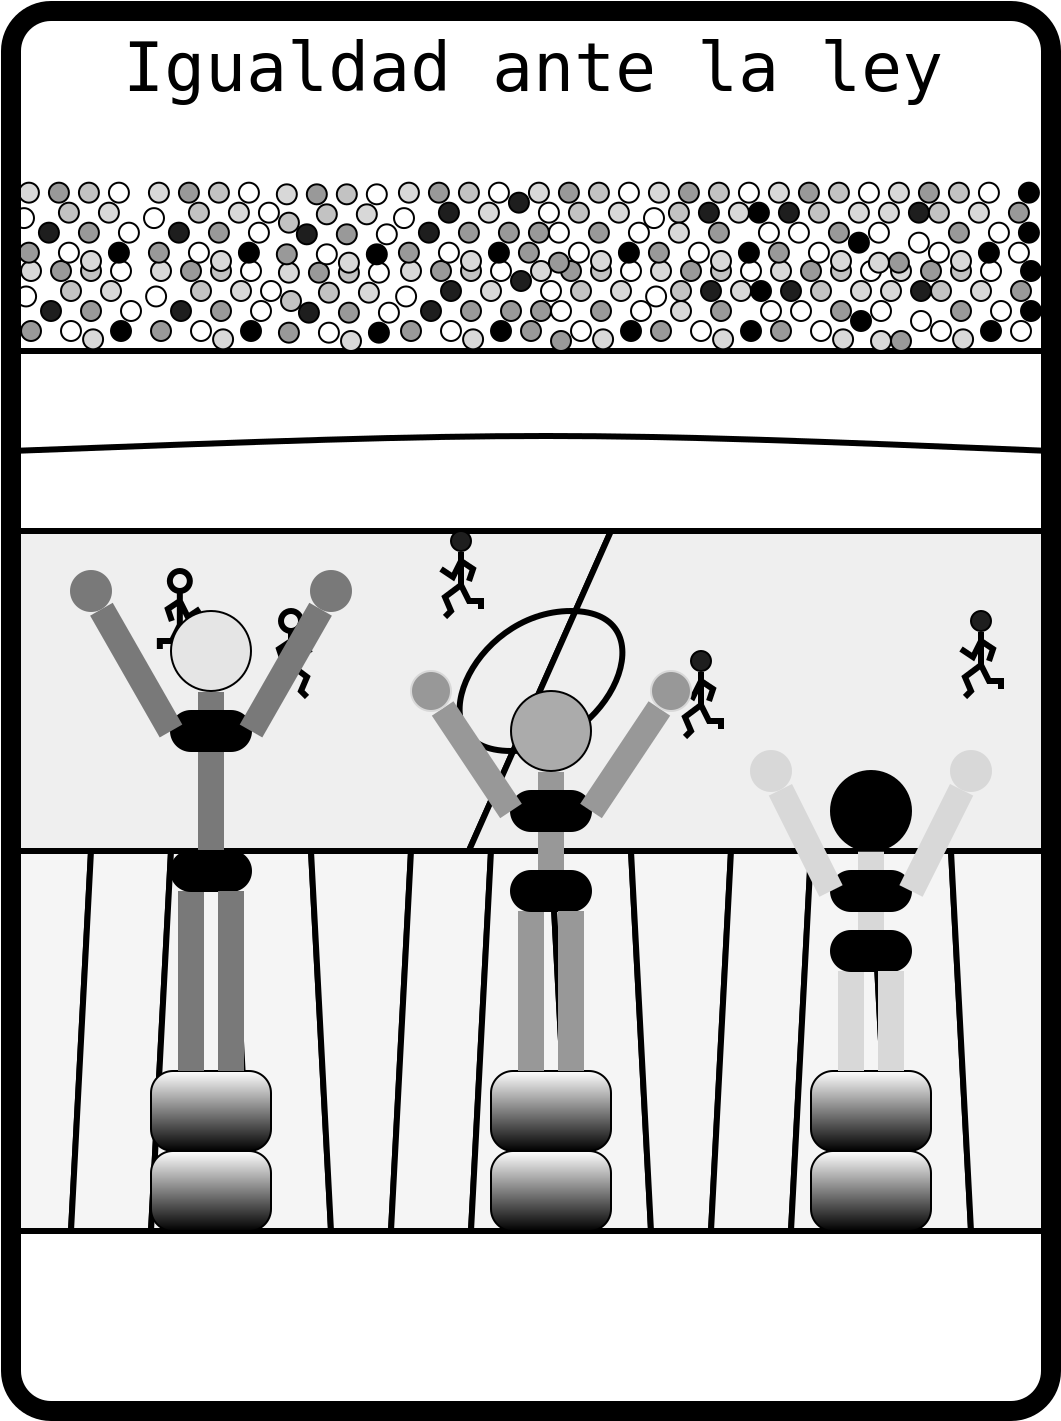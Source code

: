 <?xml version="1.0" encoding="UTF-8"?>
<dia:diagram xmlns:dia="http://www.lysator.liu.se/~alla/dia/">
  <dia:layer name="estadio" visible="true" connectable="true">
    <dia:group>
      <dia:attribute name="meta">
        <dia:composite type="dict"/>
      </dia:attribute>
      <dia:attribute name="matrix"/>
      <dia:object type="Standard - Line" version="0" id="O0">
        <dia:attribute name="obj_pos">
          <dia:point val="0,-19"/>
        </dia:attribute>
        <dia:attribute name="obj_bb">
          <dia:rectangle val="-0.15,-19.15;52.15,-18.85"/>
        </dia:attribute>
        <dia:attribute name="conn_endpoints">
          <dia:point val="0,-19"/>
          <dia:point val="52,-19"/>
        </dia:attribute>
        <dia:attribute name="numcp">
          <dia:int val="1"/>
        </dia:attribute>
        <dia:attribute name="line_width">
          <dia:real val="0.3"/>
        </dia:attribute>
      </dia:object>
      <dia:object type="Standard - Ellipse" version="0" id="O1">
        <dia:attribute name="obj_pos">
          <dia:point val="0.5,-20.5"/>
        </dia:attribute>
        <dia:attribute name="obj_bb">
          <dia:rectangle val="0.45,-20.55;1.55,-19.45"/>
        </dia:attribute>
        <dia:attribute name="elem_corner">
          <dia:point val="0.5,-20.5"/>
        </dia:attribute>
        <dia:attribute name="elem_width">
          <dia:real val="1"/>
        </dia:attribute>
        <dia:attribute name="elem_height">
          <dia:real val="1"/>
        </dia:attribute>
        <dia:attribute name="inner_color">
          <dia:color val="#999999ff"/>
        </dia:attribute>
      </dia:object>
      <dia:object type="Standard - Ellipse" version="0" id="O2">
        <dia:attribute name="obj_pos">
          <dia:point val="2.5,-20.5"/>
        </dia:attribute>
        <dia:attribute name="obj_bb">
          <dia:rectangle val="2.45,-20.55;3.55,-19.45"/>
        </dia:attribute>
        <dia:attribute name="elem_corner">
          <dia:point val="2.5,-20.5"/>
        </dia:attribute>
        <dia:attribute name="elem_width">
          <dia:real val="1"/>
        </dia:attribute>
        <dia:attribute name="elem_height">
          <dia:real val="1"/>
        </dia:attribute>
      </dia:object>
      <dia:object type="Standard - Ellipse" version="0" id="O3">
        <dia:attribute name="obj_pos">
          <dia:point val="0.255,-22.227"/>
        </dia:attribute>
        <dia:attribute name="obj_bb">
          <dia:rectangle val="0.205,-22.277;1.305,-21.177"/>
        </dia:attribute>
        <dia:attribute name="elem_corner">
          <dia:point val="0.255,-22.227"/>
        </dia:attribute>
        <dia:attribute name="elem_width">
          <dia:real val="1"/>
        </dia:attribute>
        <dia:attribute name="elem_height">
          <dia:real val="1"/>
        </dia:attribute>
      </dia:object>
      <dia:object type="Standard - Ellipse" version="0" id="O4">
        <dia:attribute name="obj_pos">
          <dia:point val="3.604,-20.083"/>
        </dia:attribute>
        <dia:attribute name="obj_bb">
          <dia:rectangle val="3.554,-20.133;4.654,-19.033"/>
        </dia:attribute>
        <dia:attribute name="elem_corner">
          <dia:point val="3.604,-20.083"/>
        </dia:attribute>
        <dia:attribute name="elem_width">
          <dia:real val="1"/>
        </dia:attribute>
        <dia:attribute name="elem_height">
          <dia:real val="1"/>
        </dia:attribute>
        <dia:attribute name="inner_color">
          <dia:color val="#d8d8d8ff"/>
        </dia:attribute>
      </dia:object>
      <dia:object type="Standard - Ellipse" version="0" id="O5">
        <dia:attribute name="obj_pos">
          <dia:point val="1.5,-21.5"/>
        </dia:attribute>
        <dia:attribute name="obj_bb">
          <dia:rectangle val="1.45,-21.55;2.55,-20.45"/>
        </dia:attribute>
        <dia:attribute name="elem_corner">
          <dia:point val="1.5,-21.5"/>
        </dia:attribute>
        <dia:attribute name="elem_width">
          <dia:real val="1"/>
        </dia:attribute>
        <dia:attribute name="elem_height">
          <dia:real val="1"/>
        </dia:attribute>
        <dia:attribute name="inner_color">
          <dia:color val="#1e1e1eff"/>
        </dia:attribute>
      </dia:object>
      <dia:object type="Standard - Ellipse" version="0" id="O6">
        <dia:attribute name="obj_pos">
          <dia:point val="3.5,-21.5"/>
        </dia:attribute>
        <dia:attribute name="obj_bb">
          <dia:rectangle val="3.45,-21.55;4.55,-20.45"/>
        </dia:attribute>
        <dia:attribute name="elem_corner">
          <dia:point val="3.5,-21.5"/>
        </dia:attribute>
        <dia:attribute name="elem_width">
          <dia:real val="1"/>
        </dia:attribute>
        <dia:attribute name="elem_height">
          <dia:real val="1"/>
        </dia:attribute>
        <dia:attribute name="inner_color">
          <dia:color val="#999999ff"/>
        </dia:attribute>
      </dia:object>
      <dia:object type="Standard - Ellipse" version="0" id="O7">
        <dia:attribute name="obj_pos">
          <dia:point val="2.5,-22.5"/>
        </dia:attribute>
        <dia:attribute name="obj_bb">
          <dia:rectangle val="2.45,-22.55;3.55,-21.45"/>
        </dia:attribute>
        <dia:attribute name="elem_corner">
          <dia:point val="2.5,-22.5"/>
        </dia:attribute>
        <dia:attribute name="elem_width">
          <dia:real val="1"/>
        </dia:attribute>
        <dia:attribute name="elem_height">
          <dia:real val="1"/>
        </dia:attribute>
        <dia:attribute name="inner_color">
          <dia:color val="#c2c2c2ff"/>
        </dia:attribute>
      </dia:object>
      <dia:object type="Standard - Ellipse" version="0" id="O8">
        <dia:attribute name="obj_pos">
          <dia:point val="5,-20.5"/>
        </dia:attribute>
        <dia:attribute name="obj_bb">
          <dia:rectangle val="4.95,-20.55;6.05,-19.45"/>
        </dia:attribute>
        <dia:attribute name="elem_corner">
          <dia:point val="5,-20.5"/>
        </dia:attribute>
        <dia:attribute name="elem_width">
          <dia:real val="1"/>
        </dia:attribute>
        <dia:attribute name="elem_height">
          <dia:real val="1"/>
        </dia:attribute>
        <dia:attribute name="inner_color">
          <dia:color val="#000000ff"/>
        </dia:attribute>
      </dia:object>
      <dia:object type="Standard - Ellipse" version="0" id="O9">
        <dia:attribute name="obj_pos">
          <dia:point val="4.5,-22.5"/>
        </dia:attribute>
        <dia:attribute name="obj_bb">
          <dia:rectangle val="4.45,-22.55;5.55,-21.45"/>
        </dia:attribute>
        <dia:attribute name="elem_corner">
          <dia:point val="4.5,-22.5"/>
        </dia:attribute>
        <dia:attribute name="elem_width">
          <dia:real val="1"/>
        </dia:attribute>
        <dia:attribute name="elem_height">
          <dia:real val="1"/>
        </dia:attribute>
        <dia:attribute name="inner_color">
          <dia:color val="#d8d8d8ff"/>
        </dia:attribute>
      </dia:object>
      <dia:object type="Standard - Ellipse" version="0" id="O10">
        <dia:attribute name="obj_pos">
          <dia:point val="5.5,-21.5"/>
        </dia:attribute>
        <dia:attribute name="obj_bb">
          <dia:rectangle val="5.45,-21.55;6.55,-20.45"/>
        </dia:attribute>
        <dia:attribute name="elem_corner">
          <dia:point val="5.5,-21.5"/>
        </dia:attribute>
        <dia:attribute name="elem_width">
          <dia:real val="1"/>
        </dia:attribute>
        <dia:attribute name="elem_height">
          <dia:real val="1"/>
        </dia:attribute>
      </dia:object>
      <dia:object type="Standard - Ellipse" version="0" id="O11">
        <dia:attribute name="obj_pos">
          <dia:point val="3.5,-23.5"/>
        </dia:attribute>
        <dia:attribute name="obj_bb">
          <dia:rectangle val="3.45,-23.55;4.55,-22.45"/>
        </dia:attribute>
        <dia:attribute name="elem_corner">
          <dia:point val="3.5,-23.5"/>
        </dia:attribute>
        <dia:attribute name="elem_width">
          <dia:real val="1"/>
        </dia:attribute>
        <dia:attribute name="elem_height">
          <dia:real val="1"/>
        </dia:attribute>
        <dia:attribute name="inner_color">
          <dia:color val="#c2c2c2ff"/>
        </dia:attribute>
      </dia:object>
      <dia:object type="Standard - Ellipse" version="0" id="O12">
        <dia:attribute name="obj_pos">
          <dia:point val="0.5,-23.5"/>
        </dia:attribute>
        <dia:attribute name="obj_bb">
          <dia:rectangle val="0.45,-23.55;1.55,-22.45"/>
        </dia:attribute>
        <dia:attribute name="elem_corner">
          <dia:point val="0.5,-23.5"/>
        </dia:attribute>
        <dia:attribute name="elem_width">
          <dia:real val="1"/>
        </dia:attribute>
        <dia:attribute name="elem_height">
          <dia:real val="1"/>
        </dia:attribute>
        <dia:attribute name="inner_color">
          <dia:color val="#d8d8d8ff"/>
        </dia:attribute>
      </dia:object>
      <dia:object type="Standard - Ellipse" version="0" id="O13">
        <dia:attribute name="obj_pos">
          <dia:point val="5,-23.5"/>
        </dia:attribute>
        <dia:attribute name="obj_bb">
          <dia:rectangle val="4.95,-23.55;6.05,-22.45"/>
        </dia:attribute>
        <dia:attribute name="elem_corner">
          <dia:point val="5,-23.5"/>
        </dia:attribute>
        <dia:attribute name="elem_width">
          <dia:real val="1"/>
        </dia:attribute>
        <dia:attribute name="elem_height">
          <dia:real val="1"/>
        </dia:attribute>
      </dia:object>
      <dia:object type="Standard - Ellipse" version="0" id="O14">
        <dia:attribute name="obj_pos">
          <dia:point val="2,-23.5"/>
        </dia:attribute>
        <dia:attribute name="obj_bb">
          <dia:rectangle val="1.95,-23.55;3.05,-22.45"/>
        </dia:attribute>
        <dia:attribute name="elem_corner">
          <dia:point val="2,-23.5"/>
        </dia:attribute>
        <dia:attribute name="elem_width">
          <dia:real val="1"/>
        </dia:attribute>
        <dia:attribute name="elem_height">
          <dia:real val="1"/>
        </dia:attribute>
        <dia:attribute name="inner_color">
          <dia:color val="#999999ff"/>
        </dia:attribute>
      </dia:object>
      <dia:object type="Standard - Ellipse" version="0" id="O15">
        <dia:attribute name="obj_pos">
          <dia:point val="7,-20.5"/>
        </dia:attribute>
        <dia:attribute name="obj_bb">
          <dia:rectangle val="6.95,-20.55;8.05,-19.45"/>
        </dia:attribute>
        <dia:attribute name="elem_corner">
          <dia:point val="7,-20.5"/>
        </dia:attribute>
        <dia:attribute name="elem_width">
          <dia:real val="1"/>
        </dia:attribute>
        <dia:attribute name="elem_height">
          <dia:real val="1"/>
        </dia:attribute>
        <dia:attribute name="inner_color">
          <dia:color val="#999999ff"/>
        </dia:attribute>
      </dia:object>
      <dia:object type="Standard - Ellipse" version="0" id="O16">
        <dia:attribute name="obj_pos">
          <dia:point val="9,-20.5"/>
        </dia:attribute>
        <dia:attribute name="obj_bb">
          <dia:rectangle val="8.95,-20.55;10.05,-19.45"/>
        </dia:attribute>
        <dia:attribute name="elem_corner">
          <dia:point val="9,-20.5"/>
        </dia:attribute>
        <dia:attribute name="elem_width">
          <dia:real val="1"/>
        </dia:attribute>
        <dia:attribute name="elem_height">
          <dia:real val="1"/>
        </dia:attribute>
      </dia:object>
      <dia:object type="Standard - Ellipse" version="0" id="O17">
        <dia:attribute name="obj_pos">
          <dia:point val="6.755,-22.227"/>
        </dia:attribute>
        <dia:attribute name="obj_bb">
          <dia:rectangle val="6.705,-22.277;7.805,-21.177"/>
        </dia:attribute>
        <dia:attribute name="elem_corner">
          <dia:point val="6.755,-22.227"/>
        </dia:attribute>
        <dia:attribute name="elem_width">
          <dia:real val="1"/>
        </dia:attribute>
        <dia:attribute name="elem_height">
          <dia:real val="1"/>
        </dia:attribute>
      </dia:object>
      <dia:object type="Standard - Ellipse" version="0" id="O18">
        <dia:attribute name="obj_pos">
          <dia:point val="10.104,-20.083"/>
        </dia:attribute>
        <dia:attribute name="obj_bb">
          <dia:rectangle val="10.054,-20.133;11.154,-19.033"/>
        </dia:attribute>
        <dia:attribute name="elem_corner">
          <dia:point val="10.104,-20.083"/>
        </dia:attribute>
        <dia:attribute name="elem_width">
          <dia:real val="1"/>
        </dia:attribute>
        <dia:attribute name="elem_height">
          <dia:real val="1"/>
        </dia:attribute>
        <dia:attribute name="inner_color">
          <dia:color val="#d8d8d8ff"/>
        </dia:attribute>
      </dia:object>
      <dia:object type="Standard - Ellipse" version="0" id="O19">
        <dia:attribute name="obj_pos">
          <dia:point val="8,-21.5"/>
        </dia:attribute>
        <dia:attribute name="obj_bb">
          <dia:rectangle val="7.95,-21.55;9.05,-20.45"/>
        </dia:attribute>
        <dia:attribute name="elem_corner">
          <dia:point val="8,-21.5"/>
        </dia:attribute>
        <dia:attribute name="elem_width">
          <dia:real val="1"/>
        </dia:attribute>
        <dia:attribute name="elem_height">
          <dia:real val="1"/>
        </dia:attribute>
        <dia:attribute name="inner_color">
          <dia:color val="#1e1e1eff"/>
        </dia:attribute>
      </dia:object>
      <dia:object type="Standard - Ellipse" version="0" id="O20">
        <dia:attribute name="obj_pos">
          <dia:point val="10,-21.5"/>
        </dia:attribute>
        <dia:attribute name="obj_bb">
          <dia:rectangle val="9.95,-21.55;11.05,-20.45"/>
        </dia:attribute>
        <dia:attribute name="elem_corner">
          <dia:point val="10,-21.5"/>
        </dia:attribute>
        <dia:attribute name="elem_width">
          <dia:real val="1"/>
        </dia:attribute>
        <dia:attribute name="elem_height">
          <dia:real val="1"/>
        </dia:attribute>
        <dia:attribute name="inner_color">
          <dia:color val="#999999ff"/>
        </dia:attribute>
      </dia:object>
      <dia:object type="Standard - Ellipse" version="0" id="O21">
        <dia:attribute name="obj_pos">
          <dia:point val="9,-22.5"/>
        </dia:attribute>
        <dia:attribute name="obj_bb">
          <dia:rectangle val="8.95,-22.55;10.05,-21.45"/>
        </dia:attribute>
        <dia:attribute name="elem_corner">
          <dia:point val="9,-22.5"/>
        </dia:attribute>
        <dia:attribute name="elem_width">
          <dia:real val="1"/>
        </dia:attribute>
        <dia:attribute name="elem_height">
          <dia:real val="1"/>
        </dia:attribute>
        <dia:attribute name="inner_color">
          <dia:color val="#c2c2c2ff"/>
        </dia:attribute>
      </dia:object>
      <dia:object type="Standard - Ellipse" version="0" id="O22">
        <dia:attribute name="obj_pos">
          <dia:point val="11.5,-20.5"/>
        </dia:attribute>
        <dia:attribute name="obj_bb">
          <dia:rectangle val="11.45,-20.55;12.55,-19.45"/>
        </dia:attribute>
        <dia:attribute name="elem_corner">
          <dia:point val="11.5,-20.5"/>
        </dia:attribute>
        <dia:attribute name="elem_width">
          <dia:real val="1"/>
        </dia:attribute>
        <dia:attribute name="elem_height">
          <dia:real val="1"/>
        </dia:attribute>
        <dia:attribute name="inner_color">
          <dia:color val="#000000ff"/>
        </dia:attribute>
      </dia:object>
      <dia:object type="Standard - Ellipse" version="0" id="O23">
        <dia:attribute name="obj_pos">
          <dia:point val="11,-22.5"/>
        </dia:attribute>
        <dia:attribute name="obj_bb">
          <dia:rectangle val="10.95,-22.55;12.05,-21.45"/>
        </dia:attribute>
        <dia:attribute name="elem_corner">
          <dia:point val="11,-22.5"/>
        </dia:attribute>
        <dia:attribute name="elem_width">
          <dia:real val="1"/>
        </dia:attribute>
        <dia:attribute name="elem_height">
          <dia:real val="1"/>
        </dia:attribute>
        <dia:attribute name="inner_color">
          <dia:color val="#d8d8d8ff"/>
        </dia:attribute>
      </dia:object>
      <dia:object type="Standard - Ellipse" version="0" id="O24">
        <dia:attribute name="obj_pos">
          <dia:point val="12,-21.5"/>
        </dia:attribute>
        <dia:attribute name="obj_bb">
          <dia:rectangle val="11.95,-21.55;13.05,-20.45"/>
        </dia:attribute>
        <dia:attribute name="elem_corner">
          <dia:point val="12,-21.5"/>
        </dia:attribute>
        <dia:attribute name="elem_width">
          <dia:real val="1"/>
        </dia:attribute>
        <dia:attribute name="elem_height">
          <dia:real val="1"/>
        </dia:attribute>
      </dia:object>
      <dia:object type="Standard - Ellipse" version="0" id="O25">
        <dia:attribute name="obj_pos">
          <dia:point val="10,-23.5"/>
        </dia:attribute>
        <dia:attribute name="obj_bb">
          <dia:rectangle val="9.95,-23.55;11.05,-22.45"/>
        </dia:attribute>
        <dia:attribute name="elem_corner">
          <dia:point val="10,-23.5"/>
        </dia:attribute>
        <dia:attribute name="elem_width">
          <dia:real val="1"/>
        </dia:attribute>
        <dia:attribute name="elem_height">
          <dia:real val="1"/>
        </dia:attribute>
        <dia:attribute name="inner_color">
          <dia:color val="#c2c2c2ff"/>
        </dia:attribute>
      </dia:object>
      <dia:object type="Standard - Ellipse" version="0" id="O26">
        <dia:attribute name="obj_pos">
          <dia:point val="7,-23.5"/>
        </dia:attribute>
        <dia:attribute name="obj_bb">
          <dia:rectangle val="6.95,-23.55;8.05,-22.45"/>
        </dia:attribute>
        <dia:attribute name="elem_corner">
          <dia:point val="7,-23.5"/>
        </dia:attribute>
        <dia:attribute name="elem_width">
          <dia:real val="1"/>
        </dia:attribute>
        <dia:attribute name="elem_height">
          <dia:real val="1"/>
        </dia:attribute>
        <dia:attribute name="inner_color">
          <dia:color val="#d8d8d8ff"/>
        </dia:attribute>
      </dia:object>
      <dia:object type="Standard - Ellipse" version="0" id="O27">
        <dia:attribute name="obj_pos">
          <dia:point val="11.5,-23.5"/>
        </dia:attribute>
        <dia:attribute name="obj_bb">
          <dia:rectangle val="11.45,-23.55;12.55,-22.45"/>
        </dia:attribute>
        <dia:attribute name="elem_corner">
          <dia:point val="11.5,-23.5"/>
        </dia:attribute>
        <dia:attribute name="elem_width">
          <dia:real val="1"/>
        </dia:attribute>
        <dia:attribute name="elem_height">
          <dia:real val="1"/>
        </dia:attribute>
      </dia:object>
      <dia:object type="Standard - Ellipse" version="0" id="O28">
        <dia:attribute name="obj_pos">
          <dia:point val="8.5,-23.5"/>
        </dia:attribute>
        <dia:attribute name="obj_bb">
          <dia:rectangle val="8.45,-23.55;9.55,-22.45"/>
        </dia:attribute>
        <dia:attribute name="elem_corner">
          <dia:point val="8.5,-23.5"/>
        </dia:attribute>
        <dia:attribute name="elem_width">
          <dia:real val="1"/>
        </dia:attribute>
        <dia:attribute name="elem_height">
          <dia:real val="1"/>
        </dia:attribute>
        <dia:attribute name="inner_color">
          <dia:color val="#999999ff"/>
        </dia:attribute>
      </dia:object>
      <dia:object type="Standard - Ellipse" version="0" id="O29">
        <dia:attribute name="obj_pos">
          <dia:point val="13.396,-20.417"/>
        </dia:attribute>
        <dia:attribute name="obj_bb">
          <dia:rectangle val="13.346,-20.467;14.446,-19.367"/>
        </dia:attribute>
        <dia:attribute name="elem_corner">
          <dia:point val="13.396,-20.417"/>
        </dia:attribute>
        <dia:attribute name="elem_width">
          <dia:real val="1"/>
        </dia:attribute>
        <dia:attribute name="elem_height">
          <dia:real val="1"/>
        </dia:attribute>
        <dia:attribute name="inner_color">
          <dia:color val="#999999ff"/>
        </dia:attribute>
      </dia:object>
      <dia:object type="Standard - Ellipse" version="0" id="O30">
        <dia:attribute name="obj_pos">
          <dia:point val="15.396,-20.417"/>
        </dia:attribute>
        <dia:attribute name="obj_bb">
          <dia:rectangle val="15.346,-20.467;16.446,-19.367"/>
        </dia:attribute>
        <dia:attribute name="elem_corner">
          <dia:point val="15.396,-20.417"/>
        </dia:attribute>
        <dia:attribute name="elem_width">
          <dia:real val="1"/>
        </dia:attribute>
        <dia:attribute name="elem_height">
          <dia:real val="1"/>
        </dia:attribute>
      </dia:object>
      <dia:object type="Standard - Ellipse" version="0" id="O31">
        <dia:attribute name="obj_pos">
          <dia:point val="12.5,-22.5"/>
        </dia:attribute>
        <dia:attribute name="obj_bb">
          <dia:rectangle val="12.45,-22.55;13.55,-21.45"/>
        </dia:attribute>
        <dia:attribute name="elem_corner">
          <dia:point val="12.5,-22.5"/>
        </dia:attribute>
        <dia:attribute name="elem_width">
          <dia:real val="1"/>
        </dia:attribute>
        <dia:attribute name="elem_height">
          <dia:real val="1"/>
        </dia:attribute>
      </dia:object>
      <dia:object type="Standard - Ellipse" version="0" id="O32">
        <dia:attribute name="obj_pos">
          <dia:point val="16.5,-20"/>
        </dia:attribute>
        <dia:attribute name="obj_bb">
          <dia:rectangle val="16.45,-20.05;17.55,-18.95"/>
        </dia:attribute>
        <dia:attribute name="elem_corner">
          <dia:point val="16.5,-20"/>
        </dia:attribute>
        <dia:attribute name="elem_width">
          <dia:real val="1"/>
        </dia:attribute>
        <dia:attribute name="elem_height">
          <dia:real val="1"/>
        </dia:attribute>
        <dia:attribute name="inner_color">
          <dia:color val="#d8d8d8ff"/>
        </dia:attribute>
      </dia:object>
      <dia:object type="Standard - Ellipse" version="0" id="O33">
        <dia:attribute name="obj_pos">
          <dia:point val="14.396,-21.417"/>
        </dia:attribute>
        <dia:attribute name="obj_bb">
          <dia:rectangle val="14.346,-21.467;15.446,-20.367"/>
        </dia:attribute>
        <dia:attribute name="elem_corner">
          <dia:point val="14.396,-21.417"/>
        </dia:attribute>
        <dia:attribute name="elem_width">
          <dia:real val="1"/>
        </dia:attribute>
        <dia:attribute name="elem_height">
          <dia:real val="1"/>
        </dia:attribute>
        <dia:attribute name="inner_color">
          <dia:color val="#1e1e1eff"/>
        </dia:attribute>
      </dia:object>
      <dia:object type="Standard - Ellipse" version="0" id="O34">
        <dia:attribute name="obj_pos">
          <dia:point val="16.396,-21.417"/>
        </dia:attribute>
        <dia:attribute name="obj_bb">
          <dia:rectangle val="16.346,-21.467;17.446,-20.367"/>
        </dia:attribute>
        <dia:attribute name="elem_corner">
          <dia:point val="16.396,-21.417"/>
        </dia:attribute>
        <dia:attribute name="elem_width">
          <dia:real val="1"/>
        </dia:attribute>
        <dia:attribute name="elem_height">
          <dia:real val="1"/>
        </dia:attribute>
        <dia:attribute name="inner_color">
          <dia:color val="#999999ff"/>
        </dia:attribute>
      </dia:object>
      <dia:object type="Standard - Ellipse" version="0" id="O35">
        <dia:attribute name="obj_pos">
          <dia:point val="15.396,-22.417"/>
        </dia:attribute>
        <dia:attribute name="obj_bb">
          <dia:rectangle val="15.346,-22.467;16.446,-21.367"/>
        </dia:attribute>
        <dia:attribute name="elem_corner">
          <dia:point val="15.396,-22.417"/>
        </dia:attribute>
        <dia:attribute name="elem_width">
          <dia:real val="1"/>
        </dia:attribute>
        <dia:attribute name="elem_height">
          <dia:real val="1"/>
        </dia:attribute>
        <dia:attribute name="inner_color">
          <dia:color val="#c2c2c2ff"/>
        </dia:attribute>
      </dia:object>
      <dia:object type="Standard - Ellipse" version="0" id="O36">
        <dia:attribute name="obj_pos">
          <dia:point val="17.896,-20.417"/>
        </dia:attribute>
        <dia:attribute name="obj_bb">
          <dia:rectangle val="17.846,-20.467;18.946,-19.367"/>
        </dia:attribute>
        <dia:attribute name="elem_corner">
          <dia:point val="17.896,-20.417"/>
        </dia:attribute>
        <dia:attribute name="elem_width">
          <dia:real val="1"/>
        </dia:attribute>
        <dia:attribute name="elem_height">
          <dia:real val="1"/>
        </dia:attribute>
        <dia:attribute name="inner_color">
          <dia:color val="#000000ff"/>
        </dia:attribute>
      </dia:object>
      <dia:object type="Standard - Ellipse" version="0" id="O37">
        <dia:attribute name="obj_pos">
          <dia:point val="17.396,-22.417"/>
        </dia:attribute>
        <dia:attribute name="obj_bb">
          <dia:rectangle val="17.346,-22.467;18.446,-21.367"/>
        </dia:attribute>
        <dia:attribute name="elem_corner">
          <dia:point val="17.396,-22.417"/>
        </dia:attribute>
        <dia:attribute name="elem_width">
          <dia:real val="1"/>
        </dia:attribute>
        <dia:attribute name="elem_height">
          <dia:real val="1"/>
        </dia:attribute>
        <dia:attribute name="inner_color">
          <dia:color val="#d8d8d8ff"/>
        </dia:attribute>
      </dia:object>
      <dia:object type="Standard - Ellipse" version="0" id="O38">
        <dia:attribute name="obj_pos">
          <dia:point val="18.396,-21.417"/>
        </dia:attribute>
        <dia:attribute name="obj_bb">
          <dia:rectangle val="18.346,-21.467;19.446,-20.367"/>
        </dia:attribute>
        <dia:attribute name="elem_corner">
          <dia:point val="18.396,-21.417"/>
        </dia:attribute>
        <dia:attribute name="elem_width">
          <dia:real val="1"/>
        </dia:attribute>
        <dia:attribute name="elem_height">
          <dia:real val="1"/>
        </dia:attribute>
      </dia:object>
      <dia:object type="Standard - Ellipse" version="0" id="O39">
        <dia:attribute name="obj_pos">
          <dia:point val="16.396,-23.417"/>
        </dia:attribute>
        <dia:attribute name="obj_bb">
          <dia:rectangle val="16.346,-23.467;17.446,-22.367"/>
        </dia:attribute>
        <dia:attribute name="elem_corner">
          <dia:point val="16.396,-23.417"/>
        </dia:attribute>
        <dia:attribute name="elem_width">
          <dia:real val="1"/>
        </dia:attribute>
        <dia:attribute name="elem_height">
          <dia:real val="1"/>
        </dia:attribute>
        <dia:attribute name="inner_color">
          <dia:color val="#c2c2c2ff"/>
        </dia:attribute>
      </dia:object>
      <dia:object type="Standard - Ellipse" version="0" id="O40">
        <dia:attribute name="obj_pos">
          <dia:point val="13.396,-23.417"/>
        </dia:attribute>
        <dia:attribute name="obj_bb">
          <dia:rectangle val="13.346,-23.467;14.446,-22.367"/>
        </dia:attribute>
        <dia:attribute name="elem_corner">
          <dia:point val="13.396,-23.417"/>
        </dia:attribute>
        <dia:attribute name="elem_width">
          <dia:real val="1"/>
        </dia:attribute>
        <dia:attribute name="elem_height">
          <dia:real val="1"/>
        </dia:attribute>
        <dia:attribute name="inner_color">
          <dia:color val="#d8d8d8ff"/>
        </dia:attribute>
      </dia:object>
      <dia:object type="Standard - Ellipse" version="0" id="O41">
        <dia:attribute name="obj_pos">
          <dia:point val="17.896,-23.417"/>
        </dia:attribute>
        <dia:attribute name="obj_bb">
          <dia:rectangle val="17.846,-23.467;18.946,-22.367"/>
        </dia:attribute>
        <dia:attribute name="elem_corner">
          <dia:point val="17.896,-23.417"/>
        </dia:attribute>
        <dia:attribute name="elem_width">
          <dia:real val="1"/>
        </dia:attribute>
        <dia:attribute name="elem_height">
          <dia:real val="1"/>
        </dia:attribute>
      </dia:object>
      <dia:object type="Standard - Ellipse" version="0" id="O42">
        <dia:attribute name="obj_pos">
          <dia:point val="14.896,-23.417"/>
        </dia:attribute>
        <dia:attribute name="obj_bb">
          <dia:rectangle val="14.846,-23.467;15.946,-22.367"/>
        </dia:attribute>
        <dia:attribute name="elem_corner">
          <dia:point val="14.896,-23.417"/>
        </dia:attribute>
        <dia:attribute name="elem_width">
          <dia:real val="1"/>
        </dia:attribute>
        <dia:attribute name="elem_height">
          <dia:real val="1"/>
        </dia:attribute>
        <dia:attribute name="inner_color">
          <dia:color val="#999999ff"/>
        </dia:attribute>
      </dia:object>
      <dia:object type="Standard - Ellipse" version="0" id="O43">
        <dia:attribute name="obj_pos">
          <dia:point val="19.5,-20.5"/>
        </dia:attribute>
        <dia:attribute name="obj_bb">
          <dia:rectangle val="19.45,-20.55;20.55,-19.45"/>
        </dia:attribute>
        <dia:attribute name="elem_corner">
          <dia:point val="19.5,-20.5"/>
        </dia:attribute>
        <dia:attribute name="elem_width">
          <dia:real val="1"/>
        </dia:attribute>
        <dia:attribute name="elem_height">
          <dia:real val="1"/>
        </dia:attribute>
        <dia:attribute name="inner_color">
          <dia:color val="#999999ff"/>
        </dia:attribute>
      </dia:object>
      <dia:object type="Standard - Ellipse" version="0" id="O44">
        <dia:attribute name="obj_pos">
          <dia:point val="21.5,-20.5"/>
        </dia:attribute>
        <dia:attribute name="obj_bb">
          <dia:rectangle val="21.45,-20.55;22.55,-19.45"/>
        </dia:attribute>
        <dia:attribute name="elem_corner">
          <dia:point val="21.5,-20.5"/>
        </dia:attribute>
        <dia:attribute name="elem_width">
          <dia:real val="1"/>
        </dia:attribute>
        <dia:attribute name="elem_height">
          <dia:real val="1"/>
        </dia:attribute>
      </dia:object>
      <dia:object type="Standard - Ellipse" version="0" id="O45">
        <dia:attribute name="obj_pos">
          <dia:point val="19.255,-22.227"/>
        </dia:attribute>
        <dia:attribute name="obj_bb">
          <dia:rectangle val="19.205,-22.277;20.305,-21.177"/>
        </dia:attribute>
        <dia:attribute name="elem_corner">
          <dia:point val="19.255,-22.227"/>
        </dia:attribute>
        <dia:attribute name="elem_width">
          <dia:real val="1"/>
        </dia:attribute>
        <dia:attribute name="elem_height">
          <dia:real val="1"/>
        </dia:attribute>
      </dia:object>
      <dia:object type="Standard - Ellipse" version="0" id="O46">
        <dia:attribute name="obj_pos">
          <dia:point val="22.604,-20.083"/>
        </dia:attribute>
        <dia:attribute name="obj_bb">
          <dia:rectangle val="22.554,-20.133;23.654,-19.033"/>
        </dia:attribute>
        <dia:attribute name="elem_corner">
          <dia:point val="22.604,-20.083"/>
        </dia:attribute>
        <dia:attribute name="elem_width">
          <dia:real val="1"/>
        </dia:attribute>
        <dia:attribute name="elem_height">
          <dia:real val="1"/>
        </dia:attribute>
        <dia:attribute name="inner_color">
          <dia:color val="#d8d8d8ff"/>
        </dia:attribute>
      </dia:object>
      <dia:object type="Standard - Ellipse" version="0" id="O47">
        <dia:attribute name="obj_pos">
          <dia:point val="20.5,-21.5"/>
        </dia:attribute>
        <dia:attribute name="obj_bb">
          <dia:rectangle val="20.45,-21.55;21.55,-20.45"/>
        </dia:attribute>
        <dia:attribute name="elem_corner">
          <dia:point val="20.5,-21.5"/>
        </dia:attribute>
        <dia:attribute name="elem_width">
          <dia:real val="1"/>
        </dia:attribute>
        <dia:attribute name="elem_height">
          <dia:real val="1"/>
        </dia:attribute>
        <dia:attribute name="inner_color">
          <dia:color val="#1e1e1eff"/>
        </dia:attribute>
      </dia:object>
      <dia:object type="Standard - Ellipse" version="0" id="O48">
        <dia:attribute name="obj_pos">
          <dia:point val="22.5,-21.5"/>
        </dia:attribute>
        <dia:attribute name="obj_bb">
          <dia:rectangle val="22.45,-21.55;23.55,-20.45"/>
        </dia:attribute>
        <dia:attribute name="elem_corner">
          <dia:point val="22.5,-21.5"/>
        </dia:attribute>
        <dia:attribute name="elem_width">
          <dia:real val="1"/>
        </dia:attribute>
        <dia:attribute name="elem_height">
          <dia:real val="1"/>
        </dia:attribute>
        <dia:attribute name="inner_color">
          <dia:color val="#999999ff"/>
        </dia:attribute>
      </dia:object>
      <dia:object type="Standard - Ellipse" version="0" id="O49">
        <dia:attribute name="obj_pos">
          <dia:point val="13.5,-22"/>
        </dia:attribute>
        <dia:attribute name="obj_bb">
          <dia:rectangle val="13.45,-22.05;14.55,-20.95"/>
        </dia:attribute>
        <dia:attribute name="elem_corner">
          <dia:point val="13.5,-22"/>
        </dia:attribute>
        <dia:attribute name="elem_width">
          <dia:real val="1"/>
        </dia:attribute>
        <dia:attribute name="elem_height">
          <dia:real val="1"/>
        </dia:attribute>
        <dia:attribute name="inner_color">
          <dia:color val="#c2c2c2ff"/>
        </dia:attribute>
      </dia:object>
      <dia:object type="Standard - Ellipse" version="0" id="O50">
        <dia:attribute name="obj_pos">
          <dia:point val="24,-20.5"/>
        </dia:attribute>
        <dia:attribute name="obj_bb">
          <dia:rectangle val="23.95,-20.55;25.05,-19.45"/>
        </dia:attribute>
        <dia:attribute name="elem_corner">
          <dia:point val="24,-20.5"/>
        </dia:attribute>
        <dia:attribute name="elem_width">
          <dia:real val="1"/>
        </dia:attribute>
        <dia:attribute name="elem_height">
          <dia:real val="1"/>
        </dia:attribute>
        <dia:attribute name="inner_color">
          <dia:color val="#000000ff"/>
        </dia:attribute>
      </dia:object>
      <dia:object type="Standard - Ellipse" version="0" id="O51">
        <dia:attribute name="obj_pos">
          <dia:point val="23.5,-22.5"/>
        </dia:attribute>
        <dia:attribute name="obj_bb">
          <dia:rectangle val="23.45,-22.55;24.55,-21.45"/>
        </dia:attribute>
        <dia:attribute name="elem_corner">
          <dia:point val="23.5,-22.5"/>
        </dia:attribute>
        <dia:attribute name="elem_width">
          <dia:real val="1"/>
        </dia:attribute>
        <dia:attribute name="elem_height">
          <dia:real val="1"/>
        </dia:attribute>
        <dia:attribute name="inner_color">
          <dia:color val="#d8d8d8ff"/>
        </dia:attribute>
      </dia:object>
      <dia:object type="Standard - Ellipse" version="0" id="O52">
        <dia:attribute name="obj_pos">
          <dia:point val="27,-21.5"/>
        </dia:attribute>
        <dia:attribute name="obj_bb">
          <dia:rectangle val="26.95,-21.55;28.05,-20.45"/>
        </dia:attribute>
        <dia:attribute name="elem_corner">
          <dia:point val="27,-21.5"/>
        </dia:attribute>
        <dia:attribute name="elem_width">
          <dia:real val="1"/>
        </dia:attribute>
        <dia:attribute name="elem_height">
          <dia:real val="1"/>
        </dia:attribute>
      </dia:object>
      <dia:object type="Standard - Ellipse" version="0" id="O53">
        <dia:attribute name="obj_pos">
          <dia:point val="22.5,-23.5"/>
        </dia:attribute>
        <dia:attribute name="obj_bb">
          <dia:rectangle val="22.45,-23.55;23.55,-22.45"/>
        </dia:attribute>
        <dia:attribute name="elem_corner">
          <dia:point val="22.5,-23.5"/>
        </dia:attribute>
        <dia:attribute name="elem_width">
          <dia:real val="1"/>
        </dia:attribute>
        <dia:attribute name="elem_height">
          <dia:real val="1"/>
        </dia:attribute>
        <dia:attribute name="inner_color">
          <dia:color val="#c2c2c2ff"/>
        </dia:attribute>
      </dia:object>
      <dia:object type="Standard - Ellipse" version="0" id="O54">
        <dia:attribute name="obj_pos">
          <dia:point val="19.5,-23.5"/>
        </dia:attribute>
        <dia:attribute name="obj_bb">
          <dia:rectangle val="19.45,-23.55;20.55,-22.45"/>
        </dia:attribute>
        <dia:attribute name="elem_corner">
          <dia:point val="19.5,-23.5"/>
        </dia:attribute>
        <dia:attribute name="elem_width">
          <dia:real val="1"/>
        </dia:attribute>
        <dia:attribute name="elem_height">
          <dia:real val="1"/>
        </dia:attribute>
        <dia:attribute name="inner_color">
          <dia:color val="#d8d8d8ff"/>
        </dia:attribute>
      </dia:object>
      <dia:object type="Standard - Ellipse" version="0" id="O55">
        <dia:attribute name="obj_pos">
          <dia:point val="24,-23.5"/>
        </dia:attribute>
        <dia:attribute name="obj_bb">
          <dia:rectangle val="23.95,-23.55;25.05,-22.45"/>
        </dia:attribute>
        <dia:attribute name="elem_corner">
          <dia:point val="24,-23.5"/>
        </dia:attribute>
        <dia:attribute name="elem_width">
          <dia:real val="1"/>
        </dia:attribute>
        <dia:attribute name="elem_height">
          <dia:real val="1"/>
        </dia:attribute>
      </dia:object>
      <dia:object type="Standard - Ellipse" version="0" id="O56">
        <dia:attribute name="obj_pos">
          <dia:point val="21,-23.5"/>
        </dia:attribute>
        <dia:attribute name="obj_bb">
          <dia:rectangle val="20.95,-23.55;22.05,-22.45"/>
        </dia:attribute>
        <dia:attribute name="elem_corner">
          <dia:point val="21,-23.5"/>
        </dia:attribute>
        <dia:attribute name="elem_width">
          <dia:real val="1"/>
        </dia:attribute>
        <dia:attribute name="elem_height">
          <dia:real val="1"/>
        </dia:attribute>
        <dia:attribute name="inner_color">
          <dia:color val="#999999ff"/>
        </dia:attribute>
      </dia:object>
      <dia:object type="Standard - Ellipse" version="0" id="O57">
        <dia:attribute name="obj_pos">
          <dia:point val="24.5,-21.5"/>
        </dia:attribute>
        <dia:attribute name="obj_bb">
          <dia:rectangle val="24.45,-21.55;25.55,-20.45"/>
        </dia:attribute>
        <dia:attribute name="elem_corner">
          <dia:point val="24.5,-21.5"/>
        </dia:attribute>
        <dia:attribute name="elem_width">
          <dia:real val="1"/>
        </dia:attribute>
        <dia:attribute name="elem_height">
          <dia:real val="1"/>
        </dia:attribute>
        <dia:attribute name="inner_color">
          <dia:color val="#999999ff"/>
        </dia:attribute>
      </dia:object>
      <dia:object type="Standard - Ellipse" version="0" id="O58">
        <dia:attribute name="obj_pos">
          <dia:point val="28,-20.5"/>
        </dia:attribute>
        <dia:attribute name="obj_bb">
          <dia:rectangle val="27.95,-20.55;29.05,-19.45"/>
        </dia:attribute>
        <dia:attribute name="elem_corner">
          <dia:point val="28,-20.5"/>
        </dia:attribute>
        <dia:attribute name="elem_width">
          <dia:real val="1"/>
        </dia:attribute>
        <dia:attribute name="elem_height">
          <dia:real val="1"/>
        </dia:attribute>
      </dia:object>
      <dia:object type="Standard - Ellipse" version="0" id="O59">
        <dia:attribute name="obj_pos">
          <dia:point val="26.5,-22.5"/>
        </dia:attribute>
        <dia:attribute name="obj_bb">
          <dia:rectangle val="26.45,-22.55;27.55,-21.45"/>
        </dia:attribute>
        <dia:attribute name="elem_corner">
          <dia:point val="26.5,-22.5"/>
        </dia:attribute>
        <dia:attribute name="elem_width">
          <dia:real val="1"/>
        </dia:attribute>
        <dia:attribute name="elem_height">
          <dia:real val="1"/>
        </dia:attribute>
      </dia:object>
      <dia:object type="Standard - Ellipse" version="0" id="O60">
        <dia:attribute name="obj_pos">
          <dia:point val="29.104,-20.083"/>
        </dia:attribute>
        <dia:attribute name="obj_bb">
          <dia:rectangle val="29.054,-20.133;30.154,-19.033"/>
        </dia:attribute>
        <dia:attribute name="elem_corner">
          <dia:point val="29.104,-20.083"/>
        </dia:attribute>
        <dia:attribute name="elem_width">
          <dia:real val="1"/>
        </dia:attribute>
        <dia:attribute name="elem_height">
          <dia:real val="1"/>
        </dia:attribute>
        <dia:attribute name="inner_color">
          <dia:color val="#d8d8d8ff"/>
        </dia:attribute>
      </dia:object>
      <dia:object type="Standard - Ellipse" version="0" id="O61">
        <dia:attribute name="obj_pos">
          <dia:point val="25,-23"/>
        </dia:attribute>
        <dia:attribute name="obj_bb">
          <dia:rectangle val="24.95,-23.05;26.05,-21.95"/>
        </dia:attribute>
        <dia:attribute name="elem_corner">
          <dia:point val="25,-23"/>
        </dia:attribute>
        <dia:attribute name="elem_width">
          <dia:real val="1"/>
        </dia:attribute>
        <dia:attribute name="elem_height">
          <dia:real val="1"/>
        </dia:attribute>
        <dia:attribute name="inner_color">
          <dia:color val="#1e1e1eff"/>
        </dia:attribute>
      </dia:object>
      <dia:object type="Standard - Ellipse" version="0" id="O62">
        <dia:attribute name="obj_pos">
          <dia:point val="29,-21.5"/>
        </dia:attribute>
        <dia:attribute name="obj_bb">
          <dia:rectangle val="28.95,-21.55;30.05,-20.45"/>
        </dia:attribute>
        <dia:attribute name="elem_corner">
          <dia:point val="29,-21.5"/>
        </dia:attribute>
        <dia:attribute name="elem_width">
          <dia:real val="1"/>
        </dia:attribute>
        <dia:attribute name="elem_height">
          <dia:real val="1"/>
        </dia:attribute>
        <dia:attribute name="inner_color">
          <dia:color val="#999999ff"/>
        </dia:attribute>
      </dia:object>
      <dia:object type="Standard - Ellipse" version="0" id="O63">
        <dia:attribute name="obj_pos">
          <dia:point val="28,-22.5"/>
        </dia:attribute>
        <dia:attribute name="obj_bb">
          <dia:rectangle val="27.95,-22.55;29.05,-21.45"/>
        </dia:attribute>
        <dia:attribute name="elem_corner">
          <dia:point val="28,-22.5"/>
        </dia:attribute>
        <dia:attribute name="elem_width">
          <dia:real val="1"/>
        </dia:attribute>
        <dia:attribute name="elem_height">
          <dia:real val="1"/>
        </dia:attribute>
        <dia:attribute name="inner_color">
          <dia:color val="#c2c2c2ff"/>
        </dia:attribute>
      </dia:object>
      <dia:object type="Standard - Ellipse" version="0" id="O64">
        <dia:attribute name="obj_pos">
          <dia:point val="30.5,-20.5"/>
        </dia:attribute>
        <dia:attribute name="obj_bb">
          <dia:rectangle val="30.45,-20.55;31.55,-19.45"/>
        </dia:attribute>
        <dia:attribute name="elem_corner">
          <dia:point val="30.5,-20.5"/>
        </dia:attribute>
        <dia:attribute name="elem_width">
          <dia:real val="1"/>
        </dia:attribute>
        <dia:attribute name="elem_height">
          <dia:real val="1"/>
        </dia:attribute>
        <dia:attribute name="inner_color">
          <dia:color val="#000000ff"/>
        </dia:attribute>
      </dia:object>
      <dia:object type="Standard - Ellipse" version="0" id="O65">
        <dia:attribute name="obj_pos">
          <dia:point val="30,-22.5"/>
        </dia:attribute>
        <dia:attribute name="obj_bb">
          <dia:rectangle val="29.95,-22.55;31.05,-21.45"/>
        </dia:attribute>
        <dia:attribute name="elem_corner">
          <dia:point val="30,-22.5"/>
        </dia:attribute>
        <dia:attribute name="elem_width">
          <dia:real val="1"/>
        </dia:attribute>
        <dia:attribute name="elem_height">
          <dia:real val="1"/>
        </dia:attribute>
        <dia:attribute name="inner_color">
          <dia:color val="#d8d8d8ff"/>
        </dia:attribute>
      </dia:object>
      <dia:object type="Standard - Ellipse" version="0" id="O66">
        <dia:attribute name="obj_pos">
          <dia:point val="31,-21.5"/>
        </dia:attribute>
        <dia:attribute name="obj_bb">
          <dia:rectangle val="30.95,-21.55;32.05,-20.45"/>
        </dia:attribute>
        <dia:attribute name="elem_corner">
          <dia:point val="31,-21.5"/>
        </dia:attribute>
        <dia:attribute name="elem_width">
          <dia:real val="1"/>
        </dia:attribute>
        <dia:attribute name="elem_height">
          <dia:real val="1"/>
        </dia:attribute>
      </dia:object>
      <dia:object type="Standard - Ellipse" version="0" id="O67">
        <dia:attribute name="obj_pos">
          <dia:point val="29,-23.5"/>
        </dia:attribute>
        <dia:attribute name="obj_bb">
          <dia:rectangle val="28.95,-23.55;30.05,-22.45"/>
        </dia:attribute>
        <dia:attribute name="elem_corner">
          <dia:point val="29,-23.5"/>
        </dia:attribute>
        <dia:attribute name="elem_width">
          <dia:real val="1"/>
        </dia:attribute>
        <dia:attribute name="elem_height">
          <dia:real val="1"/>
        </dia:attribute>
        <dia:attribute name="inner_color">
          <dia:color val="#c2c2c2ff"/>
        </dia:attribute>
      </dia:object>
      <dia:object type="Standard - Ellipse" version="0" id="O68">
        <dia:attribute name="obj_pos">
          <dia:point val="26,-23.5"/>
        </dia:attribute>
        <dia:attribute name="obj_bb">
          <dia:rectangle val="25.95,-23.55;27.05,-22.45"/>
        </dia:attribute>
        <dia:attribute name="elem_corner">
          <dia:point val="26,-23.5"/>
        </dia:attribute>
        <dia:attribute name="elem_width">
          <dia:real val="1"/>
        </dia:attribute>
        <dia:attribute name="elem_height">
          <dia:real val="1"/>
        </dia:attribute>
        <dia:attribute name="inner_color">
          <dia:color val="#d8d8d8ff"/>
        </dia:attribute>
      </dia:object>
      <dia:object type="Standard - Ellipse" version="0" id="O69">
        <dia:attribute name="obj_pos">
          <dia:point val="30.5,-23.5"/>
        </dia:attribute>
        <dia:attribute name="obj_bb">
          <dia:rectangle val="30.45,-23.55;31.55,-22.45"/>
        </dia:attribute>
        <dia:attribute name="elem_corner">
          <dia:point val="30.5,-23.5"/>
        </dia:attribute>
        <dia:attribute name="elem_width">
          <dia:real val="1"/>
        </dia:attribute>
        <dia:attribute name="elem_height">
          <dia:real val="1"/>
        </dia:attribute>
      </dia:object>
      <dia:object type="Standard - Ellipse" version="0" id="O70">
        <dia:attribute name="obj_pos">
          <dia:point val="27.5,-23.5"/>
        </dia:attribute>
        <dia:attribute name="obj_bb">
          <dia:rectangle val="27.45,-23.55;28.55,-22.45"/>
        </dia:attribute>
        <dia:attribute name="elem_corner">
          <dia:point val="27.5,-23.5"/>
        </dia:attribute>
        <dia:attribute name="elem_width">
          <dia:real val="1"/>
        </dia:attribute>
        <dia:attribute name="elem_height">
          <dia:real val="1"/>
        </dia:attribute>
        <dia:attribute name="inner_color">
          <dia:color val="#999999ff"/>
        </dia:attribute>
      </dia:object>
      <dia:object type="Standard - Ellipse" version="0" id="O71">
        <dia:attribute name="obj_pos">
          <dia:point val="32,-20.5"/>
        </dia:attribute>
        <dia:attribute name="obj_bb">
          <dia:rectangle val="31.95,-20.55;33.05,-19.45"/>
        </dia:attribute>
        <dia:attribute name="elem_corner">
          <dia:point val="32,-20.5"/>
        </dia:attribute>
        <dia:attribute name="elem_width">
          <dia:real val="1"/>
        </dia:attribute>
        <dia:attribute name="elem_height">
          <dia:real val="1"/>
        </dia:attribute>
        <dia:attribute name="inner_color">
          <dia:color val="#999999ff"/>
        </dia:attribute>
      </dia:object>
      <dia:object type="Standard - Ellipse" version="0" id="O72">
        <dia:attribute name="obj_pos">
          <dia:point val="34,-20.5"/>
        </dia:attribute>
        <dia:attribute name="obj_bb">
          <dia:rectangle val="33.95,-20.55;35.05,-19.45"/>
        </dia:attribute>
        <dia:attribute name="elem_corner">
          <dia:point val="34,-20.5"/>
        </dia:attribute>
        <dia:attribute name="elem_width">
          <dia:real val="1"/>
        </dia:attribute>
        <dia:attribute name="elem_height">
          <dia:real val="1"/>
        </dia:attribute>
      </dia:object>
      <dia:object type="Standard - Ellipse" version="0" id="O73">
        <dia:attribute name="obj_pos">
          <dia:point val="31.755,-22.227"/>
        </dia:attribute>
        <dia:attribute name="obj_bb">
          <dia:rectangle val="31.705,-22.277;32.805,-21.177"/>
        </dia:attribute>
        <dia:attribute name="elem_corner">
          <dia:point val="31.755,-22.227"/>
        </dia:attribute>
        <dia:attribute name="elem_width">
          <dia:real val="1"/>
        </dia:attribute>
        <dia:attribute name="elem_height">
          <dia:real val="1"/>
        </dia:attribute>
      </dia:object>
      <dia:object type="Standard - Ellipse" version="0" id="O74">
        <dia:attribute name="obj_pos">
          <dia:point val="35.104,-20.083"/>
        </dia:attribute>
        <dia:attribute name="obj_bb">
          <dia:rectangle val="35.054,-20.133;36.154,-19.033"/>
        </dia:attribute>
        <dia:attribute name="elem_corner">
          <dia:point val="35.104,-20.083"/>
        </dia:attribute>
        <dia:attribute name="elem_width">
          <dia:real val="1"/>
        </dia:attribute>
        <dia:attribute name="elem_height">
          <dia:real val="1"/>
        </dia:attribute>
        <dia:attribute name="inner_color">
          <dia:color val="#d8d8d8ff"/>
        </dia:attribute>
      </dia:object>
      <dia:object type="Standard - Ellipse" version="0" id="O75">
        <dia:attribute name="obj_pos">
          <dia:point val="34.5,-22.5"/>
        </dia:attribute>
        <dia:attribute name="obj_bb">
          <dia:rectangle val="34.45,-22.55;35.55,-21.45"/>
        </dia:attribute>
        <dia:attribute name="elem_corner">
          <dia:point val="34.5,-22.5"/>
        </dia:attribute>
        <dia:attribute name="elem_width">
          <dia:real val="1"/>
        </dia:attribute>
        <dia:attribute name="elem_height">
          <dia:real val="1"/>
        </dia:attribute>
        <dia:attribute name="inner_color">
          <dia:color val="#1e1e1eff"/>
        </dia:attribute>
      </dia:object>
      <dia:object type="Standard - Ellipse" version="0" id="O76">
        <dia:attribute name="obj_pos">
          <dia:point val="35,-21.5"/>
        </dia:attribute>
        <dia:attribute name="obj_bb">
          <dia:rectangle val="34.95,-21.55;36.05,-20.45"/>
        </dia:attribute>
        <dia:attribute name="elem_corner">
          <dia:point val="35,-21.5"/>
        </dia:attribute>
        <dia:attribute name="elem_width">
          <dia:real val="1"/>
        </dia:attribute>
        <dia:attribute name="elem_height">
          <dia:real val="1"/>
        </dia:attribute>
        <dia:attribute name="inner_color">
          <dia:color val="#999999ff"/>
        </dia:attribute>
      </dia:object>
      <dia:object type="Standard - Ellipse" version="0" id="O77">
        <dia:attribute name="obj_pos">
          <dia:point val="33,-22.5"/>
        </dia:attribute>
        <dia:attribute name="obj_bb">
          <dia:rectangle val="32.95,-22.55;34.05,-21.45"/>
        </dia:attribute>
        <dia:attribute name="elem_corner">
          <dia:point val="33,-22.5"/>
        </dia:attribute>
        <dia:attribute name="elem_width">
          <dia:real val="1"/>
        </dia:attribute>
        <dia:attribute name="elem_height">
          <dia:real val="1"/>
        </dia:attribute>
        <dia:attribute name="inner_color">
          <dia:color val="#c2c2c2ff"/>
        </dia:attribute>
      </dia:object>
      <dia:object type="Standard - Ellipse" version="0" id="O78">
        <dia:attribute name="obj_pos">
          <dia:point val="36.5,-20.5"/>
        </dia:attribute>
        <dia:attribute name="obj_bb">
          <dia:rectangle val="36.45,-20.55;37.55,-19.45"/>
        </dia:attribute>
        <dia:attribute name="elem_corner">
          <dia:point val="36.5,-20.5"/>
        </dia:attribute>
        <dia:attribute name="elem_width">
          <dia:real val="1"/>
        </dia:attribute>
        <dia:attribute name="elem_height">
          <dia:real val="1"/>
        </dia:attribute>
        <dia:attribute name="inner_color">
          <dia:color val="#000000ff"/>
        </dia:attribute>
      </dia:object>
      <dia:object type="Standard - Ellipse" version="0" id="O79">
        <dia:attribute name="obj_pos">
          <dia:point val="36,-22.5"/>
        </dia:attribute>
        <dia:attribute name="obj_bb">
          <dia:rectangle val="35.95,-22.55;37.05,-21.45"/>
        </dia:attribute>
        <dia:attribute name="elem_corner">
          <dia:point val="36,-22.5"/>
        </dia:attribute>
        <dia:attribute name="elem_width">
          <dia:real val="1"/>
        </dia:attribute>
        <dia:attribute name="elem_height">
          <dia:real val="1"/>
        </dia:attribute>
        <dia:attribute name="inner_color">
          <dia:color val="#d8d8d8ff"/>
        </dia:attribute>
      </dia:object>
      <dia:object type="Standard - Ellipse" version="0" id="O80">
        <dia:attribute name="obj_pos">
          <dia:point val="37.5,-21.5"/>
        </dia:attribute>
        <dia:attribute name="obj_bb">
          <dia:rectangle val="37.45,-21.55;38.55,-20.45"/>
        </dia:attribute>
        <dia:attribute name="elem_corner">
          <dia:point val="37.5,-21.5"/>
        </dia:attribute>
        <dia:attribute name="elem_width">
          <dia:real val="1"/>
        </dia:attribute>
        <dia:attribute name="elem_height">
          <dia:real val="1"/>
        </dia:attribute>
      </dia:object>
      <dia:object type="Standard - Ellipse" version="0" id="O81">
        <dia:attribute name="obj_pos">
          <dia:point val="35,-23.5"/>
        </dia:attribute>
        <dia:attribute name="obj_bb">
          <dia:rectangle val="34.95,-23.55;36.05,-22.45"/>
        </dia:attribute>
        <dia:attribute name="elem_corner">
          <dia:point val="35,-23.5"/>
        </dia:attribute>
        <dia:attribute name="elem_width">
          <dia:real val="1"/>
        </dia:attribute>
        <dia:attribute name="elem_height">
          <dia:real val="1"/>
        </dia:attribute>
        <dia:attribute name="inner_color">
          <dia:color val="#c2c2c2ff"/>
        </dia:attribute>
      </dia:object>
      <dia:object type="Standard - Ellipse" version="0" id="O82">
        <dia:attribute name="obj_pos">
          <dia:point val="32,-23.5"/>
        </dia:attribute>
        <dia:attribute name="obj_bb">
          <dia:rectangle val="31.95,-23.55;33.05,-22.45"/>
        </dia:attribute>
        <dia:attribute name="elem_corner">
          <dia:point val="32,-23.5"/>
        </dia:attribute>
        <dia:attribute name="elem_width">
          <dia:real val="1"/>
        </dia:attribute>
        <dia:attribute name="elem_height">
          <dia:real val="1"/>
        </dia:attribute>
        <dia:attribute name="inner_color">
          <dia:color val="#d8d8d8ff"/>
        </dia:attribute>
      </dia:object>
      <dia:object type="Standard - Ellipse" version="0" id="O83">
        <dia:attribute name="obj_pos">
          <dia:point val="36.5,-23.5"/>
        </dia:attribute>
        <dia:attribute name="obj_bb">
          <dia:rectangle val="36.45,-23.55;37.55,-22.45"/>
        </dia:attribute>
        <dia:attribute name="elem_corner">
          <dia:point val="36.5,-23.5"/>
        </dia:attribute>
        <dia:attribute name="elem_width">
          <dia:real val="1"/>
        </dia:attribute>
        <dia:attribute name="elem_height">
          <dia:real val="1"/>
        </dia:attribute>
      </dia:object>
      <dia:object type="Standard - Ellipse" version="0" id="O84">
        <dia:attribute name="obj_pos">
          <dia:point val="33.5,-23.5"/>
        </dia:attribute>
        <dia:attribute name="obj_bb">
          <dia:rectangle val="33.45,-23.55;34.55,-22.45"/>
        </dia:attribute>
        <dia:attribute name="elem_corner">
          <dia:point val="33.5,-23.5"/>
        </dia:attribute>
        <dia:attribute name="elem_width">
          <dia:real val="1"/>
        </dia:attribute>
        <dia:attribute name="elem_height">
          <dia:real val="1"/>
        </dia:attribute>
        <dia:attribute name="inner_color">
          <dia:color val="#999999ff"/>
        </dia:attribute>
      </dia:object>
      <dia:object type="Standard - Ellipse" version="0" id="O85">
        <dia:attribute name="obj_pos">
          <dia:point val="38,-20.5"/>
        </dia:attribute>
        <dia:attribute name="obj_bb">
          <dia:rectangle val="37.95,-20.55;39.05,-19.45"/>
        </dia:attribute>
        <dia:attribute name="elem_corner">
          <dia:point val="38,-20.5"/>
        </dia:attribute>
        <dia:attribute name="elem_width">
          <dia:real val="1"/>
        </dia:attribute>
        <dia:attribute name="elem_height">
          <dia:real val="1"/>
        </dia:attribute>
        <dia:attribute name="inner_color">
          <dia:color val="#999999ff"/>
        </dia:attribute>
      </dia:object>
      <dia:object type="Standard - Ellipse" version="0" id="O86">
        <dia:attribute name="obj_pos">
          <dia:point val="40,-20.5"/>
        </dia:attribute>
        <dia:attribute name="obj_bb">
          <dia:rectangle val="39.95,-20.55;41.05,-19.45"/>
        </dia:attribute>
        <dia:attribute name="elem_corner">
          <dia:point val="40,-20.5"/>
        </dia:attribute>
        <dia:attribute name="elem_width">
          <dia:real val="1"/>
        </dia:attribute>
        <dia:attribute name="elem_height">
          <dia:real val="1"/>
        </dia:attribute>
      </dia:object>
      <dia:object type="Standard - Ellipse" version="0" id="O87">
        <dia:attribute name="obj_pos">
          <dia:point val="39,-21.5"/>
        </dia:attribute>
        <dia:attribute name="obj_bb">
          <dia:rectangle val="38.95,-21.55;40.05,-20.45"/>
        </dia:attribute>
        <dia:attribute name="elem_corner">
          <dia:point val="39,-21.5"/>
        </dia:attribute>
        <dia:attribute name="elem_width">
          <dia:real val="1"/>
        </dia:attribute>
        <dia:attribute name="elem_height">
          <dia:real val="1"/>
        </dia:attribute>
      </dia:object>
      <dia:object type="Standard - Ellipse" version="0" id="O88">
        <dia:attribute name="obj_pos">
          <dia:point val="41.104,-20.083"/>
        </dia:attribute>
        <dia:attribute name="obj_bb">
          <dia:rectangle val="41.054,-20.133;42.154,-19.033"/>
        </dia:attribute>
        <dia:attribute name="elem_corner">
          <dia:point val="41.104,-20.083"/>
        </dia:attribute>
        <dia:attribute name="elem_width">
          <dia:real val="1"/>
        </dia:attribute>
        <dia:attribute name="elem_height">
          <dia:real val="1"/>
        </dia:attribute>
        <dia:attribute name="inner_color">
          <dia:color val="#d8d8d8ff"/>
        </dia:attribute>
      </dia:object>
      <dia:object type="Standard - Ellipse" version="0" id="O89">
        <dia:attribute name="obj_pos">
          <dia:point val="38.5,-22.5"/>
        </dia:attribute>
        <dia:attribute name="obj_bb">
          <dia:rectangle val="38.45,-22.55;39.55,-21.45"/>
        </dia:attribute>
        <dia:attribute name="elem_corner">
          <dia:point val="38.5,-22.5"/>
        </dia:attribute>
        <dia:attribute name="elem_width">
          <dia:real val="1"/>
        </dia:attribute>
        <dia:attribute name="elem_height">
          <dia:real val="1"/>
        </dia:attribute>
        <dia:attribute name="inner_color">
          <dia:color val="#1e1e1eff"/>
        </dia:attribute>
      </dia:object>
      <dia:object type="Standard - Ellipse" version="0" id="O90">
        <dia:attribute name="obj_pos">
          <dia:point val="41,-21.5"/>
        </dia:attribute>
        <dia:attribute name="obj_bb">
          <dia:rectangle val="40.95,-21.55;42.05,-20.45"/>
        </dia:attribute>
        <dia:attribute name="elem_corner">
          <dia:point val="41,-21.5"/>
        </dia:attribute>
        <dia:attribute name="elem_width">
          <dia:real val="1"/>
        </dia:attribute>
        <dia:attribute name="elem_height">
          <dia:real val="1"/>
        </dia:attribute>
        <dia:attribute name="inner_color">
          <dia:color val="#999999ff"/>
        </dia:attribute>
      </dia:object>
      <dia:object type="Standard - Ellipse" version="0" id="O91">
        <dia:attribute name="obj_pos">
          <dia:point val="40,-22.5"/>
        </dia:attribute>
        <dia:attribute name="obj_bb">
          <dia:rectangle val="39.95,-22.55;41.05,-21.45"/>
        </dia:attribute>
        <dia:attribute name="elem_corner">
          <dia:point val="40,-22.5"/>
        </dia:attribute>
        <dia:attribute name="elem_width">
          <dia:real val="1"/>
        </dia:attribute>
        <dia:attribute name="elem_height">
          <dia:real val="1"/>
        </dia:attribute>
        <dia:attribute name="inner_color">
          <dia:color val="#c2c2c2ff"/>
        </dia:attribute>
      </dia:object>
      <dia:object type="Standard - Ellipse" version="0" id="O92">
        <dia:attribute name="obj_pos">
          <dia:point val="42,-21"/>
        </dia:attribute>
        <dia:attribute name="obj_bb">
          <dia:rectangle val="41.95,-21.05;43.05,-19.95"/>
        </dia:attribute>
        <dia:attribute name="elem_corner">
          <dia:point val="42,-21"/>
        </dia:attribute>
        <dia:attribute name="elem_width">
          <dia:real val="1"/>
        </dia:attribute>
        <dia:attribute name="elem_height">
          <dia:real val="1"/>
        </dia:attribute>
        <dia:attribute name="inner_color">
          <dia:color val="#000000ff"/>
        </dia:attribute>
      </dia:object>
      <dia:object type="Standard - Ellipse" version="0" id="O93">
        <dia:attribute name="obj_pos">
          <dia:point val="42,-22.5"/>
        </dia:attribute>
        <dia:attribute name="obj_bb">
          <dia:rectangle val="41.95,-22.55;43.05,-21.45"/>
        </dia:attribute>
        <dia:attribute name="elem_corner">
          <dia:point val="42,-22.5"/>
        </dia:attribute>
        <dia:attribute name="elem_width">
          <dia:real val="1"/>
        </dia:attribute>
        <dia:attribute name="elem_height">
          <dia:real val="1"/>
        </dia:attribute>
        <dia:attribute name="inner_color">
          <dia:color val="#d8d8d8ff"/>
        </dia:attribute>
      </dia:object>
      <dia:object type="Standard - Ellipse" version="0" id="O94">
        <dia:attribute name="obj_pos">
          <dia:point val="43,-21.5"/>
        </dia:attribute>
        <dia:attribute name="obj_bb">
          <dia:rectangle val="42.95,-21.55;44.05,-20.45"/>
        </dia:attribute>
        <dia:attribute name="elem_corner">
          <dia:point val="43,-21.5"/>
        </dia:attribute>
        <dia:attribute name="elem_width">
          <dia:real val="1"/>
        </dia:attribute>
        <dia:attribute name="elem_height">
          <dia:real val="1"/>
        </dia:attribute>
      </dia:object>
      <dia:object type="Standard - Ellipse" version="0" id="O95">
        <dia:attribute name="obj_pos">
          <dia:point val="41,-23.5"/>
        </dia:attribute>
        <dia:attribute name="obj_bb">
          <dia:rectangle val="40.95,-23.55;42.05,-22.45"/>
        </dia:attribute>
        <dia:attribute name="elem_corner">
          <dia:point val="41,-23.5"/>
        </dia:attribute>
        <dia:attribute name="elem_width">
          <dia:real val="1"/>
        </dia:attribute>
        <dia:attribute name="elem_height">
          <dia:real val="1"/>
        </dia:attribute>
        <dia:attribute name="inner_color">
          <dia:color val="#c2c2c2ff"/>
        </dia:attribute>
      </dia:object>
      <dia:object type="Standard - Ellipse" version="0" id="O96">
        <dia:attribute name="obj_pos">
          <dia:point val="38,-23.5"/>
        </dia:attribute>
        <dia:attribute name="obj_bb">
          <dia:rectangle val="37.95,-23.55;39.05,-22.45"/>
        </dia:attribute>
        <dia:attribute name="elem_corner">
          <dia:point val="38,-23.5"/>
        </dia:attribute>
        <dia:attribute name="elem_width">
          <dia:real val="1"/>
        </dia:attribute>
        <dia:attribute name="elem_height">
          <dia:real val="1"/>
        </dia:attribute>
        <dia:attribute name="inner_color">
          <dia:color val="#d8d8d8ff"/>
        </dia:attribute>
      </dia:object>
      <dia:object type="Standard - Ellipse" version="0" id="O97">
        <dia:attribute name="obj_pos">
          <dia:point val="42.5,-23.5"/>
        </dia:attribute>
        <dia:attribute name="obj_bb">
          <dia:rectangle val="42.45,-23.55;43.55,-22.45"/>
        </dia:attribute>
        <dia:attribute name="elem_corner">
          <dia:point val="42.5,-23.5"/>
        </dia:attribute>
        <dia:attribute name="elem_width">
          <dia:real val="1"/>
        </dia:attribute>
        <dia:attribute name="elem_height">
          <dia:real val="1"/>
        </dia:attribute>
      </dia:object>
      <dia:object type="Standard - Ellipse" version="0" id="O98">
        <dia:attribute name="obj_pos">
          <dia:point val="39.5,-23.5"/>
        </dia:attribute>
        <dia:attribute name="obj_bb">
          <dia:rectangle val="39.45,-23.55;40.55,-22.45"/>
        </dia:attribute>
        <dia:attribute name="elem_corner">
          <dia:point val="39.5,-23.5"/>
        </dia:attribute>
        <dia:attribute name="elem_width">
          <dia:real val="1"/>
        </dia:attribute>
        <dia:attribute name="elem_height">
          <dia:real val="1"/>
        </dia:attribute>
        <dia:attribute name="inner_color">
          <dia:color val="#999999ff"/>
        </dia:attribute>
      </dia:object>
      <dia:object type="Standard - Ellipse" version="0" id="O99">
        <dia:attribute name="obj_pos">
          <dia:point val="44,-20"/>
        </dia:attribute>
        <dia:attribute name="obj_bb">
          <dia:rectangle val="43.95,-20.05;45.05,-18.95"/>
        </dia:attribute>
        <dia:attribute name="elem_corner">
          <dia:point val="44,-20"/>
        </dia:attribute>
        <dia:attribute name="elem_width">
          <dia:real val="1"/>
        </dia:attribute>
        <dia:attribute name="elem_height">
          <dia:real val="1"/>
        </dia:attribute>
        <dia:attribute name="inner_color">
          <dia:color val="#999999ff"/>
        </dia:attribute>
      </dia:object>
      <dia:object type="Standard - Ellipse" version="0" id="O100">
        <dia:attribute name="obj_pos">
          <dia:point val="46,-20.5"/>
        </dia:attribute>
        <dia:attribute name="obj_bb">
          <dia:rectangle val="45.95,-20.55;47.05,-19.45"/>
        </dia:attribute>
        <dia:attribute name="elem_corner">
          <dia:point val="46,-20.5"/>
        </dia:attribute>
        <dia:attribute name="elem_width">
          <dia:real val="1"/>
        </dia:attribute>
        <dia:attribute name="elem_height">
          <dia:real val="1"/>
        </dia:attribute>
      </dia:object>
      <dia:object type="Standard - Ellipse" version="0" id="O101">
        <dia:attribute name="obj_pos">
          <dia:point val="45,-21"/>
        </dia:attribute>
        <dia:attribute name="obj_bb">
          <dia:rectangle val="44.95,-21.05;46.05,-19.95"/>
        </dia:attribute>
        <dia:attribute name="elem_corner">
          <dia:point val="45,-21"/>
        </dia:attribute>
        <dia:attribute name="elem_width">
          <dia:real val="1"/>
        </dia:attribute>
        <dia:attribute name="elem_height">
          <dia:real val="1"/>
        </dia:attribute>
      </dia:object>
      <dia:object type="Standard - Ellipse" version="0" id="O102">
        <dia:attribute name="obj_pos">
          <dia:point val="47.104,-20.083"/>
        </dia:attribute>
        <dia:attribute name="obj_bb">
          <dia:rectangle val="47.054,-20.133;48.154,-19.033"/>
        </dia:attribute>
        <dia:attribute name="elem_corner">
          <dia:point val="47.104,-20.083"/>
        </dia:attribute>
        <dia:attribute name="elem_width">
          <dia:real val="1"/>
        </dia:attribute>
        <dia:attribute name="elem_height">
          <dia:real val="1"/>
        </dia:attribute>
        <dia:attribute name="inner_color">
          <dia:color val="#d8d8d8ff"/>
        </dia:attribute>
      </dia:object>
      <dia:object type="Standard - Ellipse" version="0" id="O103">
        <dia:attribute name="obj_pos">
          <dia:point val="45,-22.5"/>
        </dia:attribute>
        <dia:attribute name="obj_bb">
          <dia:rectangle val="44.95,-22.55;46.05,-21.45"/>
        </dia:attribute>
        <dia:attribute name="elem_corner">
          <dia:point val="45,-22.5"/>
        </dia:attribute>
        <dia:attribute name="elem_width">
          <dia:real val="1"/>
        </dia:attribute>
        <dia:attribute name="elem_height">
          <dia:real val="1"/>
        </dia:attribute>
        <dia:attribute name="inner_color">
          <dia:color val="#1e1e1eff"/>
        </dia:attribute>
      </dia:object>
      <dia:object type="Standard - Ellipse" version="0" id="O104">
        <dia:attribute name="obj_pos">
          <dia:point val="47,-21.5"/>
        </dia:attribute>
        <dia:attribute name="obj_bb">
          <dia:rectangle val="46.95,-21.55;48.05,-20.45"/>
        </dia:attribute>
        <dia:attribute name="elem_corner">
          <dia:point val="47,-21.5"/>
        </dia:attribute>
        <dia:attribute name="elem_width">
          <dia:real val="1"/>
        </dia:attribute>
        <dia:attribute name="elem_height">
          <dia:real val="1"/>
        </dia:attribute>
        <dia:attribute name="inner_color">
          <dia:color val="#999999ff"/>
        </dia:attribute>
      </dia:object>
      <dia:object type="Standard - Ellipse" version="0" id="O105">
        <dia:attribute name="obj_pos">
          <dia:point val="46,-22.5"/>
        </dia:attribute>
        <dia:attribute name="obj_bb">
          <dia:rectangle val="45.95,-22.55;47.05,-21.45"/>
        </dia:attribute>
        <dia:attribute name="elem_corner">
          <dia:point val="46,-22.5"/>
        </dia:attribute>
        <dia:attribute name="elem_width">
          <dia:real val="1"/>
        </dia:attribute>
        <dia:attribute name="elem_height">
          <dia:real val="1"/>
        </dia:attribute>
        <dia:attribute name="inner_color">
          <dia:color val="#c2c2c2ff"/>
        </dia:attribute>
      </dia:object>
      <dia:object type="Standard - Ellipse" version="0" id="O106">
        <dia:attribute name="obj_pos">
          <dia:point val="48.5,-20.5"/>
        </dia:attribute>
        <dia:attribute name="obj_bb">
          <dia:rectangle val="48.45,-20.55;49.55,-19.45"/>
        </dia:attribute>
        <dia:attribute name="elem_corner">
          <dia:point val="48.5,-20.5"/>
        </dia:attribute>
        <dia:attribute name="elem_width">
          <dia:real val="1"/>
        </dia:attribute>
        <dia:attribute name="elem_height">
          <dia:real val="1"/>
        </dia:attribute>
        <dia:attribute name="inner_color">
          <dia:color val="#000000ff"/>
        </dia:attribute>
      </dia:object>
      <dia:object type="Standard - Ellipse" version="0" id="O107">
        <dia:attribute name="obj_pos">
          <dia:point val="48,-22.5"/>
        </dia:attribute>
        <dia:attribute name="obj_bb">
          <dia:rectangle val="47.95,-22.55;49.05,-21.45"/>
        </dia:attribute>
        <dia:attribute name="elem_corner">
          <dia:point val="48,-22.5"/>
        </dia:attribute>
        <dia:attribute name="elem_width">
          <dia:real val="1"/>
        </dia:attribute>
        <dia:attribute name="elem_height">
          <dia:real val="1"/>
        </dia:attribute>
        <dia:attribute name="inner_color">
          <dia:color val="#d8d8d8ff"/>
        </dia:attribute>
      </dia:object>
      <dia:object type="Standard - Ellipse" version="0" id="O108">
        <dia:attribute name="obj_pos">
          <dia:point val="49,-21.5"/>
        </dia:attribute>
        <dia:attribute name="obj_bb">
          <dia:rectangle val="48.95,-21.55;50.05,-20.45"/>
        </dia:attribute>
        <dia:attribute name="elem_corner">
          <dia:point val="49,-21.5"/>
        </dia:attribute>
        <dia:attribute name="elem_width">
          <dia:real val="1"/>
        </dia:attribute>
        <dia:attribute name="elem_height">
          <dia:real val="1"/>
        </dia:attribute>
      </dia:object>
      <dia:object type="Standard - Ellipse" version="0" id="O109">
        <dia:attribute name="obj_pos">
          <dia:point val="47,-23.5"/>
        </dia:attribute>
        <dia:attribute name="obj_bb">
          <dia:rectangle val="46.95,-23.55;48.05,-22.45"/>
        </dia:attribute>
        <dia:attribute name="elem_corner">
          <dia:point val="47,-23.5"/>
        </dia:attribute>
        <dia:attribute name="elem_width">
          <dia:real val="1"/>
        </dia:attribute>
        <dia:attribute name="elem_height">
          <dia:real val="1"/>
        </dia:attribute>
        <dia:attribute name="inner_color">
          <dia:color val="#c2c2c2ff"/>
        </dia:attribute>
      </dia:object>
      <dia:object type="Standard - Ellipse" version="0" id="O110">
        <dia:attribute name="obj_pos">
          <dia:point val="44,-23.5"/>
        </dia:attribute>
        <dia:attribute name="obj_bb">
          <dia:rectangle val="43.95,-23.55;45.05,-22.45"/>
        </dia:attribute>
        <dia:attribute name="elem_corner">
          <dia:point val="44,-23.5"/>
        </dia:attribute>
        <dia:attribute name="elem_width">
          <dia:real val="1"/>
        </dia:attribute>
        <dia:attribute name="elem_height">
          <dia:real val="1"/>
        </dia:attribute>
        <dia:attribute name="inner_color">
          <dia:color val="#d8d8d8ff"/>
        </dia:attribute>
      </dia:object>
      <dia:object type="Standard - Ellipse" version="0" id="O111">
        <dia:attribute name="obj_pos">
          <dia:point val="48.5,-23.5"/>
        </dia:attribute>
        <dia:attribute name="obj_bb">
          <dia:rectangle val="48.45,-23.55;49.55,-22.45"/>
        </dia:attribute>
        <dia:attribute name="elem_corner">
          <dia:point val="48.5,-23.5"/>
        </dia:attribute>
        <dia:attribute name="elem_width">
          <dia:real val="1"/>
        </dia:attribute>
        <dia:attribute name="elem_height">
          <dia:real val="1"/>
        </dia:attribute>
      </dia:object>
      <dia:object type="Standard - Ellipse" version="0" id="O112">
        <dia:attribute name="obj_pos">
          <dia:point val="45.5,-23.5"/>
        </dia:attribute>
        <dia:attribute name="obj_bb">
          <dia:rectangle val="45.45,-23.55;46.55,-22.45"/>
        </dia:attribute>
        <dia:attribute name="elem_corner">
          <dia:point val="45.5,-23.5"/>
        </dia:attribute>
        <dia:attribute name="elem_width">
          <dia:real val="1"/>
        </dia:attribute>
        <dia:attribute name="elem_height">
          <dia:real val="1"/>
        </dia:attribute>
        <dia:attribute name="inner_color">
          <dia:color val="#999999ff"/>
        </dia:attribute>
      </dia:object>
      <dia:object type="Standard - Ellipse" version="0" id="O113">
        <dia:attribute name="obj_pos">
          <dia:point val="43.5,-22.5"/>
        </dia:attribute>
        <dia:attribute name="obj_bb">
          <dia:rectangle val="43.45,-22.55;44.55,-21.45"/>
        </dia:attribute>
        <dia:attribute name="elem_corner">
          <dia:point val="43.5,-22.5"/>
        </dia:attribute>
        <dia:attribute name="elem_width">
          <dia:real val="1"/>
        </dia:attribute>
        <dia:attribute name="elem_height">
          <dia:real val="1"/>
        </dia:attribute>
        <dia:attribute name="inner_color">
          <dia:color val="#d8d8d8ff"/>
        </dia:attribute>
      </dia:object>
      <dia:object type="Standard - Ellipse" version="0" id="O114">
        <dia:attribute name="obj_pos">
          <dia:point val="50,-22.5"/>
        </dia:attribute>
        <dia:attribute name="obj_bb">
          <dia:rectangle val="49.95,-22.55;51.05,-21.45"/>
        </dia:attribute>
        <dia:attribute name="elem_corner">
          <dia:point val="50,-22.5"/>
        </dia:attribute>
        <dia:attribute name="elem_width">
          <dia:real val="1"/>
        </dia:attribute>
        <dia:attribute name="elem_height">
          <dia:real val="1"/>
        </dia:attribute>
        <dia:attribute name="inner_color">
          <dia:color val="#999999ff"/>
        </dia:attribute>
      </dia:object>
      <dia:object type="Standard - Ellipse" version="0" id="O115">
        <dia:attribute name="obj_pos">
          <dia:point val="50,-20.5"/>
        </dia:attribute>
        <dia:attribute name="obj_bb">
          <dia:rectangle val="49.95,-20.55;51.05,-19.45"/>
        </dia:attribute>
        <dia:attribute name="elem_corner">
          <dia:point val="50,-20.5"/>
        </dia:attribute>
        <dia:attribute name="elem_width">
          <dia:real val="1"/>
        </dia:attribute>
        <dia:attribute name="elem_height">
          <dia:real val="1"/>
        </dia:attribute>
      </dia:object>
      <dia:object type="Standard - Ellipse" version="0" id="O116">
        <dia:attribute name="obj_pos">
          <dia:point val="50.5,-23.5"/>
        </dia:attribute>
        <dia:attribute name="obj_bb">
          <dia:rectangle val="50.45,-23.55;51.55,-22.45"/>
        </dia:attribute>
        <dia:attribute name="elem_corner">
          <dia:point val="50.5,-23.5"/>
        </dia:attribute>
        <dia:attribute name="elem_width">
          <dia:real val="1"/>
        </dia:attribute>
        <dia:attribute name="elem_height">
          <dia:real val="1"/>
        </dia:attribute>
        <dia:attribute name="inner_color">
          <dia:color val="#000000ff"/>
        </dia:attribute>
      </dia:object>
      <dia:object type="Standard - Ellipse" version="0" id="O117">
        <dia:attribute name="obj_pos">
          <dia:point val="50.5,-21.5"/>
        </dia:attribute>
        <dia:attribute name="obj_bb">
          <dia:rectangle val="50.45,-21.55;51.55,-20.45"/>
        </dia:attribute>
        <dia:attribute name="elem_corner">
          <dia:point val="50.5,-21.5"/>
        </dia:attribute>
        <dia:attribute name="elem_width">
          <dia:real val="1"/>
        </dia:attribute>
        <dia:attribute name="elem_height">
          <dia:real val="1"/>
        </dia:attribute>
        <dia:attribute name="inner_color">
          <dia:color val="#000000ff"/>
        </dia:attribute>
      </dia:object>
      <dia:object type="Standard - Ellipse" version="0" id="O118">
        <dia:attribute name="obj_pos">
          <dia:point val="43,-20"/>
        </dia:attribute>
        <dia:attribute name="obj_bb">
          <dia:rectangle val="42.95,-20.05;44.05,-18.95"/>
        </dia:attribute>
        <dia:attribute name="elem_corner">
          <dia:point val="43,-20"/>
        </dia:attribute>
        <dia:attribute name="elem_width">
          <dia:real val="1"/>
        </dia:attribute>
        <dia:attribute name="elem_height">
          <dia:real val="1"/>
        </dia:attribute>
        <dia:attribute name="inner_color">
          <dia:color val="#d8d8d8ff"/>
        </dia:attribute>
      </dia:object>
      <dia:object type="Standard - Ellipse" version="0" id="O119">
        <dia:attribute name="obj_pos">
          <dia:point val="37,-22.5"/>
        </dia:attribute>
        <dia:attribute name="obj_bb">
          <dia:rectangle val="36.95,-22.55;38.05,-21.45"/>
        </dia:attribute>
        <dia:attribute name="elem_corner">
          <dia:point val="37,-22.5"/>
        </dia:attribute>
        <dia:attribute name="elem_width">
          <dia:real val="1"/>
        </dia:attribute>
        <dia:attribute name="elem_height">
          <dia:real val="1"/>
        </dia:attribute>
        <dia:attribute name="inner_color">
          <dia:color val="#000000ff"/>
        </dia:attribute>
      </dia:object>
      <dia:object type="Standard - Ellipse" version="0" id="O120">
        <dia:attribute name="obj_pos">
          <dia:point val="33,-21.5"/>
        </dia:attribute>
        <dia:attribute name="obj_bb">
          <dia:rectangle val="32.95,-21.55;34.05,-20.45"/>
        </dia:attribute>
        <dia:attribute name="elem_corner">
          <dia:point val="33,-21.5"/>
        </dia:attribute>
        <dia:attribute name="elem_width">
          <dia:real val="1"/>
        </dia:attribute>
        <dia:attribute name="elem_height">
          <dia:real val="1"/>
        </dia:attribute>
        <dia:attribute name="inner_color">
          <dia:color val="#d8d8d8ff"/>
        </dia:attribute>
      </dia:object>
      <dia:object type="Standard - Ellipse" version="0" id="O121">
        <dia:attribute name="obj_pos">
          <dia:point val="26,-21.5"/>
        </dia:attribute>
        <dia:attribute name="obj_bb">
          <dia:rectangle val="25.95,-21.55;27.05,-20.45"/>
        </dia:attribute>
        <dia:attribute name="elem_corner">
          <dia:point val="26,-21.5"/>
        </dia:attribute>
        <dia:attribute name="elem_width">
          <dia:real val="1"/>
        </dia:attribute>
        <dia:attribute name="elem_height">
          <dia:real val="1"/>
        </dia:attribute>
        <dia:attribute name="inner_color">
          <dia:color val="#999999ff"/>
        </dia:attribute>
      </dia:object>
      <dia:object type="Standard - Ellipse" version="0" id="O122">
        <dia:attribute name="obj_pos">
          <dia:point val="25.5,-20.5"/>
        </dia:attribute>
        <dia:attribute name="obj_bb">
          <dia:rectangle val="25.45,-20.55;26.55,-19.45"/>
        </dia:attribute>
        <dia:attribute name="elem_corner">
          <dia:point val="25.5,-20.5"/>
        </dia:attribute>
        <dia:attribute name="elem_width">
          <dia:real val="1"/>
        </dia:attribute>
        <dia:attribute name="elem_height">
          <dia:real val="1"/>
        </dia:attribute>
        <dia:attribute name="inner_color">
          <dia:color val="#999999ff"/>
        </dia:attribute>
      </dia:object>
      <dia:object type="Standard - Ellipse" version="0" id="O123">
        <dia:attribute name="obj_pos">
          <dia:point val="27,-20"/>
        </dia:attribute>
        <dia:attribute name="obj_bb">
          <dia:rectangle val="26.95,-20.05;28.05,-18.95"/>
        </dia:attribute>
        <dia:attribute name="elem_corner">
          <dia:point val="27,-20"/>
        </dia:attribute>
        <dia:attribute name="elem_width">
          <dia:real val="1"/>
        </dia:attribute>
        <dia:attribute name="elem_height">
          <dia:real val="1"/>
        </dia:attribute>
        <dia:attribute name="inner_color">
          <dia:color val="#999999ff"/>
        </dia:attribute>
      </dia:object>
      <dia:object type="Standard - Ellipse" version="0" id="O124">
        <dia:attribute name="obj_pos">
          <dia:point val="21.5,-22.5"/>
        </dia:attribute>
        <dia:attribute name="obj_bb">
          <dia:rectangle val="21.45,-22.55;22.55,-21.45"/>
        </dia:attribute>
        <dia:attribute name="elem_corner">
          <dia:point val="21.5,-22.5"/>
        </dia:attribute>
        <dia:attribute name="elem_width">
          <dia:real val="1"/>
        </dia:attribute>
        <dia:attribute name="elem_height">
          <dia:real val="1"/>
        </dia:attribute>
        <dia:attribute name="inner_color">
          <dia:color val="#1e1e1eff"/>
        </dia:attribute>
      </dia:object>
      <dia:object type="Standard - Ellipse" version="0" id="O125">
        <dia:attribute name="obj_pos">
          <dia:point val="0.396,-24.417"/>
        </dia:attribute>
        <dia:attribute name="obj_bb">
          <dia:rectangle val="0.346,-24.467;1.446,-23.367"/>
        </dia:attribute>
        <dia:attribute name="elem_corner">
          <dia:point val="0.396,-24.417"/>
        </dia:attribute>
        <dia:attribute name="elem_width">
          <dia:real val="1"/>
        </dia:attribute>
        <dia:attribute name="elem_height">
          <dia:real val="1"/>
        </dia:attribute>
        <dia:attribute name="inner_color">
          <dia:color val="#999999ff"/>
        </dia:attribute>
      </dia:object>
      <dia:object type="Standard - Ellipse" version="0" id="O126">
        <dia:attribute name="obj_pos">
          <dia:point val="2.396,-24.417"/>
        </dia:attribute>
        <dia:attribute name="obj_bb">
          <dia:rectangle val="2.346,-24.467;3.446,-23.367"/>
        </dia:attribute>
        <dia:attribute name="elem_corner">
          <dia:point val="2.396,-24.417"/>
        </dia:attribute>
        <dia:attribute name="elem_width">
          <dia:real val="1"/>
        </dia:attribute>
        <dia:attribute name="elem_height">
          <dia:real val="1"/>
        </dia:attribute>
      </dia:object>
      <dia:object type="Standard - Ellipse" version="0" id="O127">
        <dia:attribute name="obj_pos">
          <dia:point val="0.15,-26.145"/>
        </dia:attribute>
        <dia:attribute name="obj_bb">
          <dia:rectangle val="0.1,-26.195;1.2,-25.095"/>
        </dia:attribute>
        <dia:attribute name="elem_corner">
          <dia:point val="0.15,-26.145"/>
        </dia:attribute>
        <dia:attribute name="elem_width">
          <dia:real val="1"/>
        </dia:attribute>
        <dia:attribute name="elem_height">
          <dia:real val="1"/>
        </dia:attribute>
      </dia:object>
      <dia:object type="Standard - Ellipse" version="0" id="O128">
        <dia:attribute name="obj_pos">
          <dia:point val="3.5,-24"/>
        </dia:attribute>
        <dia:attribute name="obj_bb">
          <dia:rectangle val="3.45,-24.05;4.55,-22.95"/>
        </dia:attribute>
        <dia:attribute name="elem_corner">
          <dia:point val="3.5,-24"/>
        </dia:attribute>
        <dia:attribute name="elem_width">
          <dia:real val="1"/>
        </dia:attribute>
        <dia:attribute name="elem_height">
          <dia:real val="1"/>
        </dia:attribute>
        <dia:attribute name="inner_color">
          <dia:color val="#d8d8d8ff"/>
        </dia:attribute>
      </dia:object>
      <dia:object type="Standard - Ellipse" version="0" id="O129">
        <dia:attribute name="obj_pos">
          <dia:point val="1.396,-25.417"/>
        </dia:attribute>
        <dia:attribute name="obj_bb">
          <dia:rectangle val="1.346,-25.467;2.446,-24.367"/>
        </dia:attribute>
        <dia:attribute name="elem_corner">
          <dia:point val="1.396,-25.417"/>
        </dia:attribute>
        <dia:attribute name="elem_width">
          <dia:real val="1"/>
        </dia:attribute>
        <dia:attribute name="elem_height">
          <dia:real val="1"/>
        </dia:attribute>
        <dia:attribute name="inner_color">
          <dia:color val="#1e1e1eff"/>
        </dia:attribute>
      </dia:object>
      <dia:object type="Standard - Ellipse" version="0" id="O130">
        <dia:attribute name="obj_pos">
          <dia:point val="3.396,-25.417"/>
        </dia:attribute>
        <dia:attribute name="obj_bb">
          <dia:rectangle val="3.346,-25.467;4.446,-24.367"/>
        </dia:attribute>
        <dia:attribute name="elem_corner">
          <dia:point val="3.396,-25.417"/>
        </dia:attribute>
        <dia:attribute name="elem_width">
          <dia:real val="1"/>
        </dia:attribute>
        <dia:attribute name="elem_height">
          <dia:real val="1"/>
        </dia:attribute>
        <dia:attribute name="inner_color">
          <dia:color val="#999999ff"/>
        </dia:attribute>
      </dia:object>
      <dia:object type="Standard - Ellipse" version="0" id="O131">
        <dia:attribute name="obj_pos">
          <dia:point val="2.396,-26.417"/>
        </dia:attribute>
        <dia:attribute name="obj_bb">
          <dia:rectangle val="2.346,-26.467;3.446,-25.367"/>
        </dia:attribute>
        <dia:attribute name="elem_corner">
          <dia:point val="2.396,-26.417"/>
        </dia:attribute>
        <dia:attribute name="elem_width">
          <dia:real val="1"/>
        </dia:attribute>
        <dia:attribute name="elem_height">
          <dia:real val="1"/>
        </dia:attribute>
        <dia:attribute name="inner_color">
          <dia:color val="#c2c2c2ff"/>
        </dia:attribute>
      </dia:object>
      <dia:object type="Standard - Ellipse" version="0" id="O132">
        <dia:attribute name="obj_pos">
          <dia:point val="4.896,-24.417"/>
        </dia:attribute>
        <dia:attribute name="obj_bb">
          <dia:rectangle val="4.846,-24.467;5.946,-23.367"/>
        </dia:attribute>
        <dia:attribute name="elem_corner">
          <dia:point val="4.896,-24.417"/>
        </dia:attribute>
        <dia:attribute name="elem_width">
          <dia:real val="1"/>
        </dia:attribute>
        <dia:attribute name="elem_height">
          <dia:real val="1"/>
        </dia:attribute>
        <dia:attribute name="inner_color">
          <dia:color val="#000000ff"/>
        </dia:attribute>
      </dia:object>
      <dia:object type="Standard - Ellipse" version="0" id="O133">
        <dia:attribute name="obj_pos">
          <dia:point val="4.396,-26.417"/>
        </dia:attribute>
        <dia:attribute name="obj_bb">
          <dia:rectangle val="4.346,-26.467;5.446,-25.367"/>
        </dia:attribute>
        <dia:attribute name="elem_corner">
          <dia:point val="4.396,-26.417"/>
        </dia:attribute>
        <dia:attribute name="elem_width">
          <dia:real val="1"/>
        </dia:attribute>
        <dia:attribute name="elem_height">
          <dia:real val="1"/>
        </dia:attribute>
        <dia:attribute name="inner_color">
          <dia:color val="#d8d8d8ff"/>
        </dia:attribute>
      </dia:object>
      <dia:object type="Standard - Ellipse" version="0" id="O134">
        <dia:attribute name="obj_pos">
          <dia:point val="5.396,-25.417"/>
        </dia:attribute>
        <dia:attribute name="obj_bb">
          <dia:rectangle val="5.346,-25.467;6.446,-24.367"/>
        </dia:attribute>
        <dia:attribute name="elem_corner">
          <dia:point val="5.396,-25.417"/>
        </dia:attribute>
        <dia:attribute name="elem_width">
          <dia:real val="1"/>
        </dia:attribute>
        <dia:attribute name="elem_height">
          <dia:real val="1"/>
        </dia:attribute>
      </dia:object>
      <dia:object type="Standard - Ellipse" version="0" id="O135">
        <dia:attribute name="obj_pos">
          <dia:point val="3.396,-27.417"/>
        </dia:attribute>
        <dia:attribute name="obj_bb">
          <dia:rectangle val="3.346,-27.467;4.446,-26.367"/>
        </dia:attribute>
        <dia:attribute name="elem_corner">
          <dia:point val="3.396,-27.417"/>
        </dia:attribute>
        <dia:attribute name="elem_width">
          <dia:real val="1"/>
        </dia:attribute>
        <dia:attribute name="elem_height">
          <dia:real val="1"/>
        </dia:attribute>
        <dia:attribute name="inner_color">
          <dia:color val="#c2c2c2ff"/>
        </dia:attribute>
      </dia:object>
      <dia:object type="Standard - Ellipse" version="0" id="O136">
        <dia:attribute name="obj_pos">
          <dia:point val="0.396,-27.417"/>
        </dia:attribute>
        <dia:attribute name="obj_bb">
          <dia:rectangle val="0.346,-27.467;1.446,-26.367"/>
        </dia:attribute>
        <dia:attribute name="elem_corner">
          <dia:point val="0.396,-27.417"/>
        </dia:attribute>
        <dia:attribute name="elem_width">
          <dia:real val="1"/>
        </dia:attribute>
        <dia:attribute name="elem_height">
          <dia:real val="1"/>
        </dia:attribute>
        <dia:attribute name="inner_color">
          <dia:color val="#d8d8d8ff"/>
        </dia:attribute>
      </dia:object>
      <dia:object type="Standard - Ellipse" version="0" id="O137">
        <dia:attribute name="obj_pos">
          <dia:point val="4.896,-27.417"/>
        </dia:attribute>
        <dia:attribute name="obj_bb">
          <dia:rectangle val="4.846,-27.467;5.946,-26.367"/>
        </dia:attribute>
        <dia:attribute name="elem_corner">
          <dia:point val="4.896,-27.417"/>
        </dia:attribute>
        <dia:attribute name="elem_width">
          <dia:real val="1"/>
        </dia:attribute>
        <dia:attribute name="elem_height">
          <dia:real val="1"/>
        </dia:attribute>
      </dia:object>
      <dia:object type="Standard - Ellipse" version="0" id="O138">
        <dia:attribute name="obj_pos">
          <dia:point val="1.896,-27.417"/>
        </dia:attribute>
        <dia:attribute name="obj_bb">
          <dia:rectangle val="1.846,-27.467;2.946,-26.367"/>
        </dia:attribute>
        <dia:attribute name="elem_corner">
          <dia:point val="1.896,-27.417"/>
        </dia:attribute>
        <dia:attribute name="elem_width">
          <dia:real val="1"/>
        </dia:attribute>
        <dia:attribute name="elem_height">
          <dia:real val="1"/>
        </dia:attribute>
        <dia:attribute name="inner_color">
          <dia:color val="#999999ff"/>
        </dia:attribute>
      </dia:object>
      <dia:object type="Standard - Ellipse" version="0" id="O139">
        <dia:attribute name="obj_pos">
          <dia:point val="6.896,-24.417"/>
        </dia:attribute>
        <dia:attribute name="obj_bb">
          <dia:rectangle val="6.846,-24.467;7.946,-23.367"/>
        </dia:attribute>
        <dia:attribute name="elem_corner">
          <dia:point val="6.896,-24.417"/>
        </dia:attribute>
        <dia:attribute name="elem_width">
          <dia:real val="1"/>
        </dia:attribute>
        <dia:attribute name="elem_height">
          <dia:real val="1"/>
        </dia:attribute>
        <dia:attribute name="inner_color">
          <dia:color val="#999999ff"/>
        </dia:attribute>
      </dia:object>
      <dia:object type="Standard - Ellipse" version="0" id="O140">
        <dia:attribute name="obj_pos">
          <dia:point val="8.896,-24.417"/>
        </dia:attribute>
        <dia:attribute name="obj_bb">
          <dia:rectangle val="8.846,-24.467;9.946,-23.367"/>
        </dia:attribute>
        <dia:attribute name="elem_corner">
          <dia:point val="8.896,-24.417"/>
        </dia:attribute>
        <dia:attribute name="elem_width">
          <dia:real val="1"/>
        </dia:attribute>
        <dia:attribute name="elem_height">
          <dia:real val="1"/>
        </dia:attribute>
      </dia:object>
      <dia:object type="Standard - Ellipse" version="0" id="O141">
        <dia:attribute name="obj_pos">
          <dia:point val="6.65,-26.145"/>
        </dia:attribute>
        <dia:attribute name="obj_bb">
          <dia:rectangle val="6.6,-26.195;7.7,-25.095"/>
        </dia:attribute>
        <dia:attribute name="elem_corner">
          <dia:point val="6.65,-26.145"/>
        </dia:attribute>
        <dia:attribute name="elem_width">
          <dia:real val="1"/>
        </dia:attribute>
        <dia:attribute name="elem_height">
          <dia:real val="1"/>
        </dia:attribute>
      </dia:object>
      <dia:object type="Standard - Ellipse" version="0" id="O142">
        <dia:attribute name="obj_pos">
          <dia:point val="10,-24"/>
        </dia:attribute>
        <dia:attribute name="obj_bb">
          <dia:rectangle val="9.95,-24.05;11.05,-22.95"/>
        </dia:attribute>
        <dia:attribute name="elem_corner">
          <dia:point val="10,-24"/>
        </dia:attribute>
        <dia:attribute name="elem_width">
          <dia:real val="1"/>
        </dia:attribute>
        <dia:attribute name="elem_height">
          <dia:real val="1"/>
        </dia:attribute>
        <dia:attribute name="inner_color">
          <dia:color val="#d8d8d8ff"/>
        </dia:attribute>
      </dia:object>
      <dia:object type="Standard - Ellipse" version="0" id="O143">
        <dia:attribute name="obj_pos">
          <dia:point val="7.896,-25.417"/>
        </dia:attribute>
        <dia:attribute name="obj_bb">
          <dia:rectangle val="7.846,-25.467;8.946,-24.367"/>
        </dia:attribute>
        <dia:attribute name="elem_corner">
          <dia:point val="7.896,-25.417"/>
        </dia:attribute>
        <dia:attribute name="elem_width">
          <dia:real val="1"/>
        </dia:attribute>
        <dia:attribute name="elem_height">
          <dia:real val="1"/>
        </dia:attribute>
        <dia:attribute name="inner_color">
          <dia:color val="#1e1e1eff"/>
        </dia:attribute>
      </dia:object>
      <dia:object type="Standard - Ellipse" version="0" id="O144">
        <dia:attribute name="obj_pos">
          <dia:point val="9.896,-25.417"/>
        </dia:attribute>
        <dia:attribute name="obj_bb">
          <dia:rectangle val="9.846,-25.467;10.946,-24.367"/>
        </dia:attribute>
        <dia:attribute name="elem_corner">
          <dia:point val="9.896,-25.417"/>
        </dia:attribute>
        <dia:attribute name="elem_width">
          <dia:real val="1"/>
        </dia:attribute>
        <dia:attribute name="elem_height">
          <dia:real val="1"/>
        </dia:attribute>
        <dia:attribute name="inner_color">
          <dia:color val="#999999ff"/>
        </dia:attribute>
      </dia:object>
      <dia:object type="Standard - Ellipse" version="0" id="O145">
        <dia:attribute name="obj_pos">
          <dia:point val="8.896,-26.417"/>
        </dia:attribute>
        <dia:attribute name="obj_bb">
          <dia:rectangle val="8.846,-26.467;9.946,-25.367"/>
        </dia:attribute>
        <dia:attribute name="elem_corner">
          <dia:point val="8.896,-26.417"/>
        </dia:attribute>
        <dia:attribute name="elem_width">
          <dia:real val="1"/>
        </dia:attribute>
        <dia:attribute name="elem_height">
          <dia:real val="1"/>
        </dia:attribute>
        <dia:attribute name="inner_color">
          <dia:color val="#c2c2c2ff"/>
        </dia:attribute>
      </dia:object>
      <dia:object type="Standard - Ellipse" version="0" id="O146">
        <dia:attribute name="obj_pos">
          <dia:point val="11.396,-24.417"/>
        </dia:attribute>
        <dia:attribute name="obj_bb">
          <dia:rectangle val="11.346,-24.467;12.446,-23.367"/>
        </dia:attribute>
        <dia:attribute name="elem_corner">
          <dia:point val="11.396,-24.417"/>
        </dia:attribute>
        <dia:attribute name="elem_width">
          <dia:real val="1"/>
        </dia:attribute>
        <dia:attribute name="elem_height">
          <dia:real val="1"/>
        </dia:attribute>
        <dia:attribute name="inner_color">
          <dia:color val="#000000ff"/>
        </dia:attribute>
      </dia:object>
      <dia:object type="Standard - Ellipse" version="0" id="O147">
        <dia:attribute name="obj_pos">
          <dia:point val="10.896,-26.417"/>
        </dia:attribute>
        <dia:attribute name="obj_bb">
          <dia:rectangle val="10.846,-26.467;11.946,-25.367"/>
        </dia:attribute>
        <dia:attribute name="elem_corner">
          <dia:point val="10.896,-26.417"/>
        </dia:attribute>
        <dia:attribute name="elem_width">
          <dia:real val="1"/>
        </dia:attribute>
        <dia:attribute name="elem_height">
          <dia:real val="1"/>
        </dia:attribute>
        <dia:attribute name="inner_color">
          <dia:color val="#d8d8d8ff"/>
        </dia:attribute>
      </dia:object>
      <dia:object type="Standard - Ellipse" version="0" id="O148">
        <dia:attribute name="obj_pos">
          <dia:point val="11.896,-25.417"/>
        </dia:attribute>
        <dia:attribute name="obj_bb">
          <dia:rectangle val="11.846,-25.467;12.946,-24.367"/>
        </dia:attribute>
        <dia:attribute name="elem_corner">
          <dia:point val="11.896,-25.417"/>
        </dia:attribute>
        <dia:attribute name="elem_width">
          <dia:real val="1"/>
        </dia:attribute>
        <dia:attribute name="elem_height">
          <dia:real val="1"/>
        </dia:attribute>
      </dia:object>
      <dia:object type="Standard - Ellipse" version="0" id="O149">
        <dia:attribute name="obj_pos">
          <dia:point val="9.896,-27.417"/>
        </dia:attribute>
        <dia:attribute name="obj_bb">
          <dia:rectangle val="9.846,-27.467;10.946,-26.367"/>
        </dia:attribute>
        <dia:attribute name="elem_corner">
          <dia:point val="9.896,-27.417"/>
        </dia:attribute>
        <dia:attribute name="elem_width">
          <dia:real val="1"/>
        </dia:attribute>
        <dia:attribute name="elem_height">
          <dia:real val="1"/>
        </dia:attribute>
        <dia:attribute name="inner_color">
          <dia:color val="#c2c2c2ff"/>
        </dia:attribute>
      </dia:object>
      <dia:object type="Standard - Ellipse" version="0" id="O150">
        <dia:attribute name="obj_pos">
          <dia:point val="6.896,-27.417"/>
        </dia:attribute>
        <dia:attribute name="obj_bb">
          <dia:rectangle val="6.846,-27.467;7.946,-26.367"/>
        </dia:attribute>
        <dia:attribute name="elem_corner">
          <dia:point val="6.896,-27.417"/>
        </dia:attribute>
        <dia:attribute name="elem_width">
          <dia:real val="1"/>
        </dia:attribute>
        <dia:attribute name="elem_height">
          <dia:real val="1"/>
        </dia:attribute>
        <dia:attribute name="inner_color">
          <dia:color val="#d8d8d8ff"/>
        </dia:attribute>
      </dia:object>
      <dia:object type="Standard - Ellipse" version="0" id="O151">
        <dia:attribute name="obj_pos">
          <dia:point val="11.396,-27.417"/>
        </dia:attribute>
        <dia:attribute name="obj_bb">
          <dia:rectangle val="11.346,-27.467;12.446,-26.367"/>
        </dia:attribute>
        <dia:attribute name="elem_corner">
          <dia:point val="11.396,-27.417"/>
        </dia:attribute>
        <dia:attribute name="elem_width">
          <dia:real val="1"/>
        </dia:attribute>
        <dia:attribute name="elem_height">
          <dia:real val="1"/>
        </dia:attribute>
      </dia:object>
      <dia:object type="Standard - Ellipse" version="0" id="O152">
        <dia:attribute name="obj_pos">
          <dia:point val="8.396,-27.417"/>
        </dia:attribute>
        <dia:attribute name="obj_bb">
          <dia:rectangle val="8.346,-27.467;9.446,-26.367"/>
        </dia:attribute>
        <dia:attribute name="elem_corner">
          <dia:point val="8.396,-27.417"/>
        </dia:attribute>
        <dia:attribute name="elem_width">
          <dia:real val="1"/>
        </dia:attribute>
        <dia:attribute name="elem_height">
          <dia:real val="1"/>
        </dia:attribute>
        <dia:attribute name="inner_color">
          <dia:color val="#999999ff"/>
        </dia:attribute>
      </dia:object>
      <dia:object type="Standard - Ellipse" version="0" id="O153">
        <dia:attribute name="obj_pos">
          <dia:point val="13.291,-24.334"/>
        </dia:attribute>
        <dia:attribute name="obj_bb">
          <dia:rectangle val="13.241,-24.384;14.341,-23.284"/>
        </dia:attribute>
        <dia:attribute name="elem_corner">
          <dia:point val="13.291,-24.334"/>
        </dia:attribute>
        <dia:attribute name="elem_width">
          <dia:real val="1"/>
        </dia:attribute>
        <dia:attribute name="elem_height">
          <dia:real val="1"/>
        </dia:attribute>
        <dia:attribute name="inner_color">
          <dia:color val="#999999ff"/>
        </dia:attribute>
      </dia:object>
      <dia:object type="Standard - Ellipse" version="0" id="O154">
        <dia:attribute name="obj_pos">
          <dia:point val="15.291,-24.334"/>
        </dia:attribute>
        <dia:attribute name="obj_bb">
          <dia:rectangle val="15.241,-24.384;16.341,-23.284"/>
        </dia:attribute>
        <dia:attribute name="elem_corner">
          <dia:point val="15.291,-24.334"/>
        </dia:attribute>
        <dia:attribute name="elem_width">
          <dia:real val="1"/>
        </dia:attribute>
        <dia:attribute name="elem_height">
          <dia:real val="1"/>
        </dia:attribute>
      </dia:object>
      <dia:object type="Standard - Ellipse" version="0" id="O155">
        <dia:attribute name="obj_pos">
          <dia:point val="12.396,-26.417"/>
        </dia:attribute>
        <dia:attribute name="obj_bb">
          <dia:rectangle val="12.346,-26.467;13.446,-25.367"/>
        </dia:attribute>
        <dia:attribute name="elem_corner">
          <dia:point val="12.396,-26.417"/>
        </dia:attribute>
        <dia:attribute name="elem_width">
          <dia:real val="1"/>
        </dia:attribute>
        <dia:attribute name="elem_height">
          <dia:real val="1"/>
        </dia:attribute>
      </dia:object>
      <dia:object type="Standard - Ellipse" version="0" id="O156">
        <dia:attribute name="obj_pos">
          <dia:point val="16.396,-23.917"/>
        </dia:attribute>
        <dia:attribute name="obj_bb">
          <dia:rectangle val="16.346,-23.967;17.446,-22.867"/>
        </dia:attribute>
        <dia:attribute name="elem_corner">
          <dia:point val="16.396,-23.917"/>
        </dia:attribute>
        <dia:attribute name="elem_width">
          <dia:real val="1"/>
        </dia:attribute>
        <dia:attribute name="elem_height">
          <dia:real val="1"/>
        </dia:attribute>
        <dia:attribute name="inner_color">
          <dia:color val="#d8d8d8ff"/>
        </dia:attribute>
      </dia:object>
      <dia:object type="Standard - Ellipse" version="0" id="O157">
        <dia:attribute name="obj_pos">
          <dia:point val="14.291,-25.334"/>
        </dia:attribute>
        <dia:attribute name="obj_bb">
          <dia:rectangle val="14.241,-25.384;15.341,-24.284"/>
        </dia:attribute>
        <dia:attribute name="elem_corner">
          <dia:point val="14.291,-25.334"/>
        </dia:attribute>
        <dia:attribute name="elem_width">
          <dia:real val="1"/>
        </dia:attribute>
        <dia:attribute name="elem_height">
          <dia:real val="1"/>
        </dia:attribute>
        <dia:attribute name="inner_color">
          <dia:color val="#1e1e1eff"/>
        </dia:attribute>
      </dia:object>
      <dia:object type="Standard - Ellipse" version="0" id="O158">
        <dia:attribute name="obj_pos">
          <dia:point val="16.291,-25.334"/>
        </dia:attribute>
        <dia:attribute name="obj_bb">
          <dia:rectangle val="16.241,-25.384;17.341,-24.284"/>
        </dia:attribute>
        <dia:attribute name="elem_corner">
          <dia:point val="16.291,-25.334"/>
        </dia:attribute>
        <dia:attribute name="elem_width">
          <dia:real val="1"/>
        </dia:attribute>
        <dia:attribute name="elem_height">
          <dia:real val="1"/>
        </dia:attribute>
        <dia:attribute name="inner_color">
          <dia:color val="#999999ff"/>
        </dia:attribute>
      </dia:object>
      <dia:object type="Standard - Ellipse" version="0" id="O159">
        <dia:attribute name="obj_pos">
          <dia:point val="15.291,-26.334"/>
        </dia:attribute>
        <dia:attribute name="obj_bb">
          <dia:rectangle val="15.241,-26.384;16.341,-25.284"/>
        </dia:attribute>
        <dia:attribute name="elem_corner">
          <dia:point val="15.291,-26.334"/>
        </dia:attribute>
        <dia:attribute name="elem_width">
          <dia:real val="1"/>
        </dia:attribute>
        <dia:attribute name="elem_height">
          <dia:real val="1"/>
        </dia:attribute>
        <dia:attribute name="inner_color">
          <dia:color val="#c2c2c2ff"/>
        </dia:attribute>
      </dia:object>
      <dia:object type="Standard - Ellipse" version="0" id="O160">
        <dia:attribute name="obj_pos">
          <dia:point val="17.791,-24.334"/>
        </dia:attribute>
        <dia:attribute name="obj_bb">
          <dia:rectangle val="17.741,-24.384;18.841,-23.284"/>
        </dia:attribute>
        <dia:attribute name="elem_corner">
          <dia:point val="17.791,-24.334"/>
        </dia:attribute>
        <dia:attribute name="elem_width">
          <dia:real val="1"/>
        </dia:attribute>
        <dia:attribute name="elem_height">
          <dia:real val="1"/>
        </dia:attribute>
        <dia:attribute name="inner_color">
          <dia:color val="#000000ff"/>
        </dia:attribute>
      </dia:object>
      <dia:object type="Standard - Ellipse" version="0" id="O161">
        <dia:attribute name="obj_pos">
          <dia:point val="17.291,-26.334"/>
        </dia:attribute>
        <dia:attribute name="obj_bb">
          <dia:rectangle val="17.241,-26.384;18.341,-25.284"/>
        </dia:attribute>
        <dia:attribute name="elem_corner">
          <dia:point val="17.291,-26.334"/>
        </dia:attribute>
        <dia:attribute name="elem_width">
          <dia:real val="1"/>
        </dia:attribute>
        <dia:attribute name="elem_height">
          <dia:real val="1"/>
        </dia:attribute>
        <dia:attribute name="inner_color">
          <dia:color val="#d8d8d8ff"/>
        </dia:attribute>
      </dia:object>
      <dia:object type="Standard - Ellipse" version="0" id="O162">
        <dia:attribute name="obj_pos">
          <dia:point val="18.291,-25.334"/>
        </dia:attribute>
        <dia:attribute name="obj_bb">
          <dia:rectangle val="18.241,-25.384;19.341,-24.284"/>
        </dia:attribute>
        <dia:attribute name="elem_corner">
          <dia:point val="18.291,-25.334"/>
        </dia:attribute>
        <dia:attribute name="elem_width">
          <dia:real val="1"/>
        </dia:attribute>
        <dia:attribute name="elem_height">
          <dia:real val="1"/>
        </dia:attribute>
      </dia:object>
      <dia:object type="Standard - Ellipse" version="0" id="O163">
        <dia:attribute name="obj_pos">
          <dia:point val="16.291,-27.334"/>
        </dia:attribute>
        <dia:attribute name="obj_bb">
          <dia:rectangle val="16.241,-27.384;17.341,-26.284"/>
        </dia:attribute>
        <dia:attribute name="elem_corner">
          <dia:point val="16.291,-27.334"/>
        </dia:attribute>
        <dia:attribute name="elem_width">
          <dia:real val="1"/>
        </dia:attribute>
        <dia:attribute name="elem_height">
          <dia:real val="1"/>
        </dia:attribute>
        <dia:attribute name="inner_color">
          <dia:color val="#c2c2c2ff"/>
        </dia:attribute>
      </dia:object>
      <dia:object type="Standard - Ellipse" version="0" id="O164">
        <dia:attribute name="obj_pos">
          <dia:point val="13.291,-27.334"/>
        </dia:attribute>
        <dia:attribute name="obj_bb">
          <dia:rectangle val="13.241,-27.384;14.341,-26.284"/>
        </dia:attribute>
        <dia:attribute name="elem_corner">
          <dia:point val="13.291,-27.334"/>
        </dia:attribute>
        <dia:attribute name="elem_width">
          <dia:real val="1"/>
        </dia:attribute>
        <dia:attribute name="elem_height">
          <dia:real val="1"/>
        </dia:attribute>
        <dia:attribute name="inner_color">
          <dia:color val="#d8d8d8ff"/>
        </dia:attribute>
      </dia:object>
      <dia:object type="Standard - Ellipse" version="0" id="O165">
        <dia:attribute name="obj_pos">
          <dia:point val="17.791,-27.334"/>
        </dia:attribute>
        <dia:attribute name="obj_bb">
          <dia:rectangle val="17.741,-27.384;18.841,-26.284"/>
        </dia:attribute>
        <dia:attribute name="elem_corner">
          <dia:point val="17.791,-27.334"/>
        </dia:attribute>
        <dia:attribute name="elem_width">
          <dia:real val="1"/>
        </dia:attribute>
        <dia:attribute name="elem_height">
          <dia:real val="1"/>
        </dia:attribute>
      </dia:object>
      <dia:object type="Standard - Ellipse" version="0" id="O166">
        <dia:attribute name="obj_pos">
          <dia:point val="14.791,-27.334"/>
        </dia:attribute>
        <dia:attribute name="obj_bb">
          <dia:rectangle val="14.741,-27.384;15.841,-26.284"/>
        </dia:attribute>
        <dia:attribute name="elem_corner">
          <dia:point val="14.791,-27.334"/>
        </dia:attribute>
        <dia:attribute name="elem_width">
          <dia:real val="1"/>
        </dia:attribute>
        <dia:attribute name="elem_height">
          <dia:real val="1"/>
        </dia:attribute>
        <dia:attribute name="inner_color">
          <dia:color val="#999999ff"/>
        </dia:attribute>
      </dia:object>
      <dia:object type="Standard - Ellipse" version="0" id="O167">
        <dia:attribute name="obj_pos">
          <dia:point val="19.396,-24.417"/>
        </dia:attribute>
        <dia:attribute name="obj_bb">
          <dia:rectangle val="19.346,-24.467;20.446,-23.367"/>
        </dia:attribute>
        <dia:attribute name="elem_corner">
          <dia:point val="19.396,-24.417"/>
        </dia:attribute>
        <dia:attribute name="elem_width">
          <dia:real val="1"/>
        </dia:attribute>
        <dia:attribute name="elem_height">
          <dia:real val="1"/>
        </dia:attribute>
        <dia:attribute name="inner_color">
          <dia:color val="#999999ff"/>
        </dia:attribute>
      </dia:object>
      <dia:object type="Standard - Ellipse" version="0" id="O168">
        <dia:attribute name="obj_pos">
          <dia:point val="21.396,-24.417"/>
        </dia:attribute>
        <dia:attribute name="obj_bb">
          <dia:rectangle val="21.346,-24.467;22.446,-23.367"/>
        </dia:attribute>
        <dia:attribute name="elem_corner">
          <dia:point val="21.396,-24.417"/>
        </dia:attribute>
        <dia:attribute name="elem_width">
          <dia:real val="1"/>
        </dia:attribute>
        <dia:attribute name="elem_height">
          <dia:real val="1"/>
        </dia:attribute>
      </dia:object>
      <dia:object type="Standard - Ellipse" version="0" id="O169">
        <dia:attribute name="obj_pos">
          <dia:point val="19.15,-26.145"/>
        </dia:attribute>
        <dia:attribute name="obj_bb">
          <dia:rectangle val="19.1,-26.195;20.2,-25.095"/>
        </dia:attribute>
        <dia:attribute name="elem_corner">
          <dia:point val="19.15,-26.145"/>
        </dia:attribute>
        <dia:attribute name="elem_width">
          <dia:real val="1"/>
        </dia:attribute>
        <dia:attribute name="elem_height">
          <dia:real val="1"/>
        </dia:attribute>
      </dia:object>
      <dia:object type="Standard - Ellipse" version="0" id="O170">
        <dia:attribute name="obj_pos">
          <dia:point val="22.5,-24"/>
        </dia:attribute>
        <dia:attribute name="obj_bb">
          <dia:rectangle val="22.45,-24.05;23.55,-22.95"/>
        </dia:attribute>
        <dia:attribute name="elem_corner">
          <dia:point val="22.5,-24"/>
        </dia:attribute>
        <dia:attribute name="elem_width">
          <dia:real val="1"/>
        </dia:attribute>
        <dia:attribute name="elem_height">
          <dia:real val="1"/>
        </dia:attribute>
        <dia:attribute name="inner_color">
          <dia:color val="#d8d8d8ff"/>
        </dia:attribute>
      </dia:object>
      <dia:object type="Standard - Ellipse" version="0" id="O171">
        <dia:attribute name="obj_pos">
          <dia:point val="20.396,-25.417"/>
        </dia:attribute>
        <dia:attribute name="obj_bb">
          <dia:rectangle val="20.346,-25.467;21.446,-24.367"/>
        </dia:attribute>
        <dia:attribute name="elem_corner">
          <dia:point val="20.396,-25.417"/>
        </dia:attribute>
        <dia:attribute name="elem_width">
          <dia:real val="1"/>
        </dia:attribute>
        <dia:attribute name="elem_height">
          <dia:real val="1"/>
        </dia:attribute>
        <dia:attribute name="inner_color">
          <dia:color val="#1e1e1eff"/>
        </dia:attribute>
      </dia:object>
      <dia:object type="Standard - Ellipse" version="0" id="O172">
        <dia:attribute name="obj_pos">
          <dia:point val="22.396,-25.417"/>
        </dia:attribute>
        <dia:attribute name="obj_bb">
          <dia:rectangle val="22.346,-25.467;23.446,-24.367"/>
        </dia:attribute>
        <dia:attribute name="elem_corner">
          <dia:point val="22.396,-25.417"/>
        </dia:attribute>
        <dia:attribute name="elem_width">
          <dia:real val="1"/>
        </dia:attribute>
        <dia:attribute name="elem_height">
          <dia:real val="1"/>
        </dia:attribute>
        <dia:attribute name="inner_color">
          <dia:color val="#999999ff"/>
        </dia:attribute>
      </dia:object>
      <dia:object type="Standard - Ellipse" version="0" id="O173">
        <dia:attribute name="obj_pos">
          <dia:point val="13.396,-25.917"/>
        </dia:attribute>
        <dia:attribute name="obj_bb">
          <dia:rectangle val="13.346,-25.967;14.446,-24.867"/>
        </dia:attribute>
        <dia:attribute name="elem_corner">
          <dia:point val="13.396,-25.917"/>
        </dia:attribute>
        <dia:attribute name="elem_width">
          <dia:real val="1"/>
        </dia:attribute>
        <dia:attribute name="elem_height">
          <dia:real val="1"/>
        </dia:attribute>
        <dia:attribute name="inner_color">
          <dia:color val="#c2c2c2ff"/>
        </dia:attribute>
      </dia:object>
      <dia:object type="Standard - Ellipse" version="0" id="O174">
        <dia:attribute name="obj_pos">
          <dia:point val="23.896,-24.417"/>
        </dia:attribute>
        <dia:attribute name="obj_bb">
          <dia:rectangle val="23.846,-24.467;24.946,-23.367"/>
        </dia:attribute>
        <dia:attribute name="elem_corner">
          <dia:point val="23.896,-24.417"/>
        </dia:attribute>
        <dia:attribute name="elem_width">
          <dia:real val="1"/>
        </dia:attribute>
        <dia:attribute name="elem_height">
          <dia:real val="1"/>
        </dia:attribute>
        <dia:attribute name="inner_color">
          <dia:color val="#000000ff"/>
        </dia:attribute>
      </dia:object>
      <dia:object type="Standard - Ellipse" version="0" id="O175">
        <dia:attribute name="obj_pos">
          <dia:point val="23.396,-26.417"/>
        </dia:attribute>
        <dia:attribute name="obj_bb">
          <dia:rectangle val="23.346,-26.467;24.446,-25.367"/>
        </dia:attribute>
        <dia:attribute name="elem_corner">
          <dia:point val="23.396,-26.417"/>
        </dia:attribute>
        <dia:attribute name="elem_width">
          <dia:real val="1"/>
        </dia:attribute>
        <dia:attribute name="elem_height">
          <dia:real val="1"/>
        </dia:attribute>
        <dia:attribute name="inner_color">
          <dia:color val="#d8d8d8ff"/>
        </dia:attribute>
      </dia:object>
      <dia:object type="Standard - Ellipse" version="0" id="O176">
        <dia:attribute name="obj_pos">
          <dia:point val="26.896,-25.417"/>
        </dia:attribute>
        <dia:attribute name="obj_bb">
          <dia:rectangle val="26.846,-25.467;27.946,-24.367"/>
        </dia:attribute>
        <dia:attribute name="elem_corner">
          <dia:point val="26.896,-25.417"/>
        </dia:attribute>
        <dia:attribute name="elem_width">
          <dia:real val="1"/>
        </dia:attribute>
        <dia:attribute name="elem_height">
          <dia:real val="1"/>
        </dia:attribute>
      </dia:object>
      <dia:object type="Standard - Ellipse" version="0" id="O177">
        <dia:attribute name="obj_pos">
          <dia:point val="22.396,-27.417"/>
        </dia:attribute>
        <dia:attribute name="obj_bb">
          <dia:rectangle val="22.346,-27.467;23.446,-26.367"/>
        </dia:attribute>
        <dia:attribute name="elem_corner">
          <dia:point val="22.396,-27.417"/>
        </dia:attribute>
        <dia:attribute name="elem_width">
          <dia:real val="1"/>
        </dia:attribute>
        <dia:attribute name="elem_height">
          <dia:real val="1"/>
        </dia:attribute>
        <dia:attribute name="inner_color">
          <dia:color val="#c2c2c2ff"/>
        </dia:attribute>
      </dia:object>
      <dia:object type="Standard - Ellipse" version="0" id="O178">
        <dia:attribute name="obj_pos">
          <dia:point val="19.396,-27.417"/>
        </dia:attribute>
        <dia:attribute name="obj_bb">
          <dia:rectangle val="19.346,-27.467;20.446,-26.367"/>
        </dia:attribute>
        <dia:attribute name="elem_corner">
          <dia:point val="19.396,-27.417"/>
        </dia:attribute>
        <dia:attribute name="elem_width">
          <dia:real val="1"/>
        </dia:attribute>
        <dia:attribute name="elem_height">
          <dia:real val="1"/>
        </dia:attribute>
        <dia:attribute name="inner_color">
          <dia:color val="#d8d8d8ff"/>
        </dia:attribute>
      </dia:object>
      <dia:object type="Standard - Ellipse" version="0" id="O179">
        <dia:attribute name="obj_pos">
          <dia:point val="23.896,-27.417"/>
        </dia:attribute>
        <dia:attribute name="obj_bb">
          <dia:rectangle val="23.846,-27.467;24.946,-26.367"/>
        </dia:attribute>
        <dia:attribute name="elem_corner">
          <dia:point val="23.896,-27.417"/>
        </dia:attribute>
        <dia:attribute name="elem_width">
          <dia:real val="1"/>
        </dia:attribute>
        <dia:attribute name="elem_height">
          <dia:real val="1"/>
        </dia:attribute>
      </dia:object>
      <dia:object type="Standard - Ellipse" version="0" id="O180">
        <dia:attribute name="obj_pos">
          <dia:point val="20.896,-27.417"/>
        </dia:attribute>
        <dia:attribute name="obj_bb">
          <dia:rectangle val="20.846,-27.467;21.946,-26.367"/>
        </dia:attribute>
        <dia:attribute name="elem_corner">
          <dia:point val="20.896,-27.417"/>
        </dia:attribute>
        <dia:attribute name="elem_width">
          <dia:real val="1"/>
        </dia:attribute>
        <dia:attribute name="elem_height">
          <dia:real val="1"/>
        </dia:attribute>
        <dia:attribute name="inner_color">
          <dia:color val="#999999ff"/>
        </dia:attribute>
      </dia:object>
      <dia:object type="Standard - Ellipse" version="0" id="O181">
        <dia:attribute name="obj_pos">
          <dia:point val="24.396,-25.417"/>
        </dia:attribute>
        <dia:attribute name="obj_bb">
          <dia:rectangle val="24.346,-25.467;25.446,-24.367"/>
        </dia:attribute>
        <dia:attribute name="elem_corner">
          <dia:point val="24.396,-25.417"/>
        </dia:attribute>
        <dia:attribute name="elem_width">
          <dia:real val="1"/>
        </dia:attribute>
        <dia:attribute name="elem_height">
          <dia:real val="1"/>
        </dia:attribute>
        <dia:attribute name="inner_color">
          <dia:color val="#999999ff"/>
        </dia:attribute>
      </dia:object>
      <dia:object type="Standard - Ellipse" version="0" id="O182">
        <dia:attribute name="obj_pos">
          <dia:point val="27.896,-24.417"/>
        </dia:attribute>
        <dia:attribute name="obj_bb">
          <dia:rectangle val="27.846,-24.467;28.946,-23.367"/>
        </dia:attribute>
        <dia:attribute name="elem_corner">
          <dia:point val="27.896,-24.417"/>
        </dia:attribute>
        <dia:attribute name="elem_width">
          <dia:real val="1"/>
        </dia:attribute>
        <dia:attribute name="elem_height">
          <dia:real val="1"/>
        </dia:attribute>
      </dia:object>
      <dia:object type="Standard - Ellipse" version="0" id="O183">
        <dia:attribute name="obj_pos">
          <dia:point val="26.396,-26.417"/>
        </dia:attribute>
        <dia:attribute name="obj_bb">
          <dia:rectangle val="26.346,-26.467;27.446,-25.367"/>
        </dia:attribute>
        <dia:attribute name="elem_corner">
          <dia:point val="26.396,-26.417"/>
        </dia:attribute>
        <dia:attribute name="elem_width">
          <dia:real val="1"/>
        </dia:attribute>
        <dia:attribute name="elem_height">
          <dia:real val="1"/>
        </dia:attribute>
      </dia:object>
      <dia:object type="Standard - Ellipse" version="0" id="O184">
        <dia:attribute name="obj_pos">
          <dia:point val="29,-24"/>
        </dia:attribute>
        <dia:attribute name="obj_bb">
          <dia:rectangle val="28.95,-24.05;30.05,-22.95"/>
        </dia:attribute>
        <dia:attribute name="elem_corner">
          <dia:point val="29,-24"/>
        </dia:attribute>
        <dia:attribute name="elem_width">
          <dia:real val="1"/>
        </dia:attribute>
        <dia:attribute name="elem_height">
          <dia:real val="1"/>
        </dia:attribute>
        <dia:attribute name="inner_color">
          <dia:color val="#d8d8d8ff"/>
        </dia:attribute>
      </dia:object>
      <dia:object type="Standard - Ellipse" version="0" id="O185">
        <dia:attribute name="obj_pos">
          <dia:point val="24.896,-26.917"/>
        </dia:attribute>
        <dia:attribute name="obj_bb">
          <dia:rectangle val="24.846,-26.967;25.946,-25.867"/>
        </dia:attribute>
        <dia:attribute name="elem_corner">
          <dia:point val="24.896,-26.917"/>
        </dia:attribute>
        <dia:attribute name="elem_width">
          <dia:real val="1"/>
        </dia:attribute>
        <dia:attribute name="elem_height">
          <dia:real val="1"/>
        </dia:attribute>
        <dia:attribute name="inner_color">
          <dia:color val="#1e1e1eff"/>
        </dia:attribute>
      </dia:object>
      <dia:object type="Standard - Ellipse" version="0" id="O186">
        <dia:attribute name="obj_pos">
          <dia:point val="28.896,-25.417"/>
        </dia:attribute>
        <dia:attribute name="obj_bb">
          <dia:rectangle val="28.846,-25.467;29.946,-24.367"/>
        </dia:attribute>
        <dia:attribute name="elem_corner">
          <dia:point val="28.896,-25.417"/>
        </dia:attribute>
        <dia:attribute name="elem_width">
          <dia:real val="1"/>
        </dia:attribute>
        <dia:attribute name="elem_height">
          <dia:real val="1"/>
        </dia:attribute>
        <dia:attribute name="inner_color">
          <dia:color val="#999999ff"/>
        </dia:attribute>
      </dia:object>
      <dia:object type="Standard - Ellipse" version="0" id="O187">
        <dia:attribute name="obj_pos">
          <dia:point val="27.896,-26.417"/>
        </dia:attribute>
        <dia:attribute name="obj_bb">
          <dia:rectangle val="27.846,-26.467;28.946,-25.367"/>
        </dia:attribute>
        <dia:attribute name="elem_corner">
          <dia:point val="27.896,-26.417"/>
        </dia:attribute>
        <dia:attribute name="elem_width">
          <dia:real val="1"/>
        </dia:attribute>
        <dia:attribute name="elem_height">
          <dia:real val="1"/>
        </dia:attribute>
        <dia:attribute name="inner_color">
          <dia:color val="#c2c2c2ff"/>
        </dia:attribute>
      </dia:object>
      <dia:object type="Standard - Ellipse" version="0" id="O188">
        <dia:attribute name="obj_pos">
          <dia:point val="30.396,-24.417"/>
        </dia:attribute>
        <dia:attribute name="obj_bb">
          <dia:rectangle val="30.346,-24.467;31.446,-23.367"/>
        </dia:attribute>
        <dia:attribute name="elem_corner">
          <dia:point val="30.396,-24.417"/>
        </dia:attribute>
        <dia:attribute name="elem_width">
          <dia:real val="1"/>
        </dia:attribute>
        <dia:attribute name="elem_height">
          <dia:real val="1"/>
        </dia:attribute>
        <dia:attribute name="inner_color">
          <dia:color val="#000000ff"/>
        </dia:attribute>
      </dia:object>
      <dia:object type="Standard - Ellipse" version="0" id="O189">
        <dia:attribute name="obj_pos">
          <dia:point val="29.896,-26.417"/>
        </dia:attribute>
        <dia:attribute name="obj_bb">
          <dia:rectangle val="29.846,-26.467;30.946,-25.367"/>
        </dia:attribute>
        <dia:attribute name="elem_corner">
          <dia:point val="29.896,-26.417"/>
        </dia:attribute>
        <dia:attribute name="elem_width">
          <dia:real val="1"/>
        </dia:attribute>
        <dia:attribute name="elem_height">
          <dia:real val="1"/>
        </dia:attribute>
        <dia:attribute name="inner_color">
          <dia:color val="#d8d8d8ff"/>
        </dia:attribute>
      </dia:object>
      <dia:object type="Standard - Ellipse" version="0" id="O190">
        <dia:attribute name="obj_pos">
          <dia:point val="30.896,-25.417"/>
        </dia:attribute>
        <dia:attribute name="obj_bb">
          <dia:rectangle val="30.846,-25.467;31.946,-24.367"/>
        </dia:attribute>
        <dia:attribute name="elem_corner">
          <dia:point val="30.896,-25.417"/>
        </dia:attribute>
        <dia:attribute name="elem_width">
          <dia:real val="1"/>
        </dia:attribute>
        <dia:attribute name="elem_height">
          <dia:real val="1"/>
        </dia:attribute>
      </dia:object>
      <dia:object type="Standard - Ellipse" version="0" id="O191">
        <dia:attribute name="obj_pos">
          <dia:point val="28.896,-27.417"/>
        </dia:attribute>
        <dia:attribute name="obj_bb">
          <dia:rectangle val="28.846,-27.467;29.946,-26.367"/>
        </dia:attribute>
        <dia:attribute name="elem_corner">
          <dia:point val="28.896,-27.417"/>
        </dia:attribute>
        <dia:attribute name="elem_width">
          <dia:real val="1"/>
        </dia:attribute>
        <dia:attribute name="elem_height">
          <dia:real val="1"/>
        </dia:attribute>
        <dia:attribute name="inner_color">
          <dia:color val="#c2c2c2ff"/>
        </dia:attribute>
      </dia:object>
      <dia:object type="Standard - Ellipse" version="0" id="O192">
        <dia:attribute name="obj_pos">
          <dia:point val="25.896,-27.417"/>
        </dia:attribute>
        <dia:attribute name="obj_bb">
          <dia:rectangle val="25.846,-27.467;26.946,-26.367"/>
        </dia:attribute>
        <dia:attribute name="elem_corner">
          <dia:point val="25.896,-27.417"/>
        </dia:attribute>
        <dia:attribute name="elem_width">
          <dia:real val="1"/>
        </dia:attribute>
        <dia:attribute name="elem_height">
          <dia:real val="1"/>
        </dia:attribute>
        <dia:attribute name="inner_color">
          <dia:color val="#d8d8d8ff"/>
        </dia:attribute>
      </dia:object>
      <dia:object type="Standard - Ellipse" version="0" id="O193">
        <dia:attribute name="obj_pos">
          <dia:point val="30.396,-27.417"/>
        </dia:attribute>
        <dia:attribute name="obj_bb">
          <dia:rectangle val="30.346,-27.467;31.446,-26.367"/>
        </dia:attribute>
        <dia:attribute name="elem_corner">
          <dia:point val="30.396,-27.417"/>
        </dia:attribute>
        <dia:attribute name="elem_width">
          <dia:real val="1"/>
        </dia:attribute>
        <dia:attribute name="elem_height">
          <dia:real val="1"/>
        </dia:attribute>
      </dia:object>
      <dia:object type="Standard - Ellipse" version="0" id="O194">
        <dia:attribute name="obj_pos">
          <dia:point val="27.396,-27.417"/>
        </dia:attribute>
        <dia:attribute name="obj_bb">
          <dia:rectangle val="27.346,-27.467;28.446,-26.367"/>
        </dia:attribute>
        <dia:attribute name="elem_corner">
          <dia:point val="27.396,-27.417"/>
        </dia:attribute>
        <dia:attribute name="elem_width">
          <dia:real val="1"/>
        </dia:attribute>
        <dia:attribute name="elem_height">
          <dia:real val="1"/>
        </dia:attribute>
        <dia:attribute name="inner_color">
          <dia:color val="#999999ff"/>
        </dia:attribute>
      </dia:object>
      <dia:object type="Standard - Ellipse" version="0" id="O195">
        <dia:attribute name="obj_pos">
          <dia:point val="31.896,-24.417"/>
        </dia:attribute>
        <dia:attribute name="obj_bb">
          <dia:rectangle val="31.846,-24.467;32.946,-23.367"/>
        </dia:attribute>
        <dia:attribute name="elem_corner">
          <dia:point val="31.896,-24.417"/>
        </dia:attribute>
        <dia:attribute name="elem_width">
          <dia:real val="1"/>
        </dia:attribute>
        <dia:attribute name="elem_height">
          <dia:real val="1"/>
        </dia:attribute>
        <dia:attribute name="inner_color">
          <dia:color val="#999999ff"/>
        </dia:attribute>
      </dia:object>
      <dia:object type="Standard - Ellipse" version="0" id="O196">
        <dia:attribute name="obj_pos">
          <dia:point val="33.896,-24.417"/>
        </dia:attribute>
        <dia:attribute name="obj_bb">
          <dia:rectangle val="33.846,-24.467;34.946,-23.367"/>
        </dia:attribute>
        <dia:attribute name="elem_corner">
          <dia:point val="33.896,-24.417"/>
        </dia:attribute>
        <dia:attribute name="elem_width">
          <dia:real val="1"/>
        </dia:attribute>
        <dia:attribute name="elem_height">
          <dia:real val="1"/>
        </dia:attribute>
      </dia:object>
      <dia:object type="Standard - Ellipse" version="0" id="O197">
        <dia:attribute name="obj_pos">
          <dia:point val="31.65,-26.145"/>
        </dia:attribute>
        <dia:attribute name="obj_bb">
          <dia:rectangle val="31.6,-26.195;32.7,-25.095"/>
        </dia:attribute>
        <dia:attribute name="elem_corner">
          <dia:point val="31.65,-26.145"/>
        </dia:attribute>
        <dia:attribute name="elem_width">
          <dia:real val="1"/>
        </dia:attribute>
        <dia:attribute name="elem_height">
          <dia:real val="1"/>
        </dia:attribute>
      </dia:object>
      <dia:object type="Standard - Ellipse" version="0" id="O198">
        <dia:attribute name="obj_pos">
          <dia:point val="35,-24"/>
        </dia:attribute>
        <dia:attribute name="obj_bb">
          <dia:rectangle val="34.95,-24.05;36.05,-22.95"/>
        </dia:attribute>
        <dia:attribute name="elem_corner">
          <dia:point val="35,-24"/>
        </dia:attribute>
        <dia:attribute name="elem_width">
          <dia:real val="1"/>
        </dia:attribute>
        <dia:attribute name="elem_height">
          <dia:real val="1"/>
        </dia:attribute>
        <dia:attribute name="inner_color">
          <dia:color val="#d8d8d8ff"/>
        </dia:attribute>
      </dia:object>
      <dia:object type="Standard - Ellipse" version="0" id="O199">
        <dia:attribute name="obj_pos">
          <dia:point val="34.396,-26.417"/>
        </dia:attribute>
        <dia:attribute name="obj_bb">
          <dia:rectangle val="34.346,-26.467;35.446,-25.367"/>
        </dia:attribute>
        <dia:attribute name="elem_corner">
          <dia:point val="34.396,-26.417"/>
        </dia:attribute>
        <dia:attribute name="elem_width">
          <dia:real val="1"/>
        </dia:attribute>
        <dia:attribute name="elem_height">
          <dia:real val="1"/>
        </dia:attribute>
        <dia:attribute name="inner_color">
          <dia:color val="#1e1e1eff"/>
        </dia:attribute>
      </dia:object>
      <dia:object type="Standard - Ellipse" version="0" id="O200">
        <dia:attribute name="obj_pos">
          <dia:point val="34.896,-25.417"/>
        </dia:attribute>
        <dia:attribute name="obj_bb">
          <dia:rectangle val="34.846,-25.467;35.946,-24.367"/>
        </dia:attribute>
        <dia:attribute name="elem_corner">
          <dia:point val="34.896,-25.417"/>
        </dia:attribute>
        <dia:attribute name="elem_width">
          <dia:real val="1"/>
        </dia:attribute>
        <dia:attribute name="elem_height">
          <dia:real val="1"/>
        </dia:attribute>
        <dia:attribute name="inner_color">
          <dia:color val="#999999ff"/>
        </dia:attribute>
      </dia:object>
      <dia:object type="Standard - Ellipse" version="0" id="O201">
        <dia:attribute name="obj_pos">
          <dia:point val="32.896,-26.417"/>
        </dia:attribute>
        <dia:attribute name="obj_bb">
          <dia:rectangle val="32.846,-26.467;33.946,-25.367"/>
        </dia:attribute>
        <dia:attribute name="elem_corner">
          <dia:point val="32.896,-26.417"/>
        </dia:attribute>
        <dia:attribute name="elem_width">
          <dia:real val="1"/>
        </dia:attribute>
        <dia:attribute name="elem_height">
          <dia:real val="1"/>
        </dia:attribute>
        <dia:attribute name="inner_color">
          <dia:color val="#c2c2c2ff"/>
        </dia:attribute>
      </dia:object>
      <dia:object type="Standard - Ellipse" version="0" id="O202">
        <dia:attribute name="obj_pos">
          <dia:point val="36.396,-24.417"/>
        </dia:attribute>
        <dia:attribute name="obj_bb">
          <dia:rectangle val="36.346,-24.467;37.446,-23.367"/>
        </dia:attribute>
        <dia:attribute name="elem_corner">
          <dia:point val="36.396,-24.417"/>
        </dia:attribute>
        <dia:attribute name="elem_width">
          <dia:real val="1"/>
        </dia:attribute>
        <dia:attribute name="elem_height">
          <dia:real val="1"/>
        </dia:attribute>
        <dia:attribute name="inner_color">
          <dia:color val="#000000ff"/>
        </dia:attribute>
      </dia:object>
      <dia:object type="Standard - Ellipse" version="0" id="O203">
        <dia:attribute name="obj_pos">
          <dia:point val="35.896,-26.417"/>
        </dia:attribute>
        <dia:attribute name="obj_bb">
          <dia:rectangle val="35.846,-26.467;36.946,-25.367"/>
        </dia:attribute>
        <dia:attribute name="elem_corner">
          <dia:point val="35.896,-26.417"/>
        </dia:attribute>
        <dia:attribute name="elem_width">
          <dia:real val="1"/>
        </dia:attribute>
        <dia:attribute name="elem_height">
          <dia:real val="1"/>
        </dia:attribute>
        <dia:attribute name="inner_color">
          <dia:color val="#d8d8d8ff"/>
        </dia:attribute>
      </dia:object>
      <dia:object type="Standard - Ellipse" version="0" id="O204">
        <dia:attribute name="obj_pos">
          <dia:point val="37.396,-25.417"/>
        </dia:attribute>
        <dia:attribute name="obj_bb">
          <dia:rectangle val="37.346,-25.467;38.446,-24.367"/>
        </dia:attribute>
        <dia:attribute name="elem_corner">
          <dia:point val="37.396,-25.417"/>
        </dia:attribute>
        <dia:attribute name="elem_width">
          <dia:real val="1"/>
        </dia:attribute>
        <dia:attribute name="elem_height">
          <dia:real val="1"/>
        </dia:attribute>
      </dia:object>
      <dia:object type="Standard - Ellipse" version="0" id="O205">
        <dia:attribute name="obj_pos">
          <dia:point val="34.896,-27.417"/>
        </dia:attribute>
        <dia:attribute name="obj_bb">
          <dia:rectangle val="34.846,-27.467;35.946,-26.367"/>
        </dia:attribute>
        <dia:attribute name="elem_corner">
          <dia:point val="34.896,-27.417"/>
        </dia:attribute>
        <dia:attribute name="elem_width">
          <dia:real val="1"/>
        </dia:attribute>
        <dia:attribute name="elem_height">
          <dia:real val="1"/>
        </dia:attribute>
        <dia:attribute name="inner_color">
          <dia:color val="#c2c2c2ff"/>
        </dia:attribute>
      </dia:object>
      <dia:object type="Standard - Ellipse" version="0" id="O206">
        <dia:attribute name="obj_pos">
          <dia:point val="31.896,-27.417"/>
        </dia:attribute>
        <dia:attribute name="obj_bb">
          <dia:rectangle val="31.846,-27.467;32.946,-26.367"/>
        </dia:attribute>
        <dia:attribute name="elem_corner">
          <dia:point val="31.896,-27.417"/>
        </dia:attribute>
        <dia:attribute name="elem_width">
          <dia:real val="1"/>
        </dia:attribute>
        <dia:attribute name="elem_height">
          <dia:real val="1"/>
        </dia:attribute>
        <dia:attribute name="inner_color">
          <dia:color val="#d8d8d8ff"/>
        </dia:attribute>
      </dia:object>
      <dia:object type="Standard - Ellipse" version="0" id="O207">
        <dia:attribute name="obj_pos">
          <dia:point val="36.396,-27.417"/>
        </dia:attribute>
        <dia:attribute name="obj_bb">
          <dia:rectangle val="36.346,-27.467;37.446,-26.367"/>
        </dia:attribute>
        <dia:attribute name="elem_corner">
          <dia:point val="36.396,-27.417"/>
        </dia:attribute>
        <dia:attribute name="elem_width">
          <dia:real val="1"/>
        </dia:attribute>
        <dia:attribute name="elem_height">
          <dia:real val="1"/>
        </dia:attribute>
      </dia:object>
      <dia:object type="Standard - Ellipse" version="0" id="O208">
        <dia:attribute name="obj_pos">
          <dia:point val="33.396,-27.417"/>
        </dia:attribute>
        <dia:attribute name="obj_bb">
          <dia:rectangle val="33.346,-27.467;34.446,-26.367"/>
        </dia:attribute>
        <dia:attribute name="elem_corner">
          <dia:point val="33.396,-27.417"/>
        </dia:attribute>
        <dia:attribute name="elem_width">
          <dia:real val="1"/>
        </dia:attribute>
        <dia:attribute name="elem_height">
          <dia:real val="1"/>
        </dia:attribute>
        <dia:attribute name="inner_color">
          <dia:color val="#999999ff"/>
        </dia:attribute>
      </dia:object>
      <dia:object type="Standard - Ellipse" version="0" id="O209">
        <dia:attribute name="obj_pos">
          <dia:point val="37.896,-24.417"/>
        </dia:attribute>
        <dia:attribute name="obj_bb">
          <dia:rectangle val="37.846,-24.467;38.946,-23.367"/>
        </dia:attribute>
        <dia:attribute name="elem_corner">
          <dia:point val="37.896,-24.417"/>
        </dia:attribute>
        <dia:attribute name="elem_width">
          <dia:real val="1"/>
        </dia:attribute>
        <dia:attribute name="elem_height">
          <dia:real val="1"/>
        </dia:attribute>
        <dia:attribute name="inner_color">
          <dia:color val="#999999ff"/>
        </dia:attribute>
      </dia:object>
      <dia:object type="Standard - Ellipse" version="0" id="O210">
        <dia:attribute name="obj_pos">
          <dia:point val="39.896,-24.417"/>
        </dia:attribute>
        <dia:attribute name="obj_bb">
          <dia:rectangle val="39.846,-24.467;40.946,-23.367"/>
        </dia:attribute>
        <dia:attribute name="elem_corner">
          <dia:point val="39.896,-24.417"/>
        </dia:attribute>
        <dia:attribute name="elem_width">
          <dia:real val="1"/>
        </dia:attribute>
        <dia:attribute name="elem_height">
          <dia:real val="1"/>
        </dia:attribute>
      </dia:object>
      <dia:object type="Standard - Ellipse" version="0" id="O211">
        <dia:attribute name="obj_pos">
          <dia:point val="38.896,-25.417"/>
        </dia:attribute>
        <dia:attribute name="obj_bb">
          <dia:rectangle val="38.846,-25.467;39.946,-24.367"/>
        </dia:attribute>
        <dia:attribute name="elem_corner">
          <dia:point val="38.896,-25.417"/>
        </dia:attribute>
        <dia:attribute name="elem_width">
          <dia:real val="1"/>
        </dia:attribute>
        <dia:attribute name="elem_height">
          <dia:real val="1"/>
        </dia:attribute>
      </dia:object>
      <dia:object type="Standard - Ellipse" version="0" id="O212">
        <dia:attribute name="obj_pos">
          <dia:point val="41,-24"/>
        </dia:attribute>
        <dia:attribute name="obj_bb">
          <dia:rectangle val="40.95,-24.05;42.05,-22.95"/>
        </dia:attribute>
        <dia:attribute name="elem_corner">
          <dia:point val="41,-24"/>
        </dia:attribute>
        <dia:attribute name="elem_width">
          <dia:real val="1"/>
        </dia:attribute>
        <dia:attribute name="elem_height">
          <dia:real val="1"/>
        </dia:attribute>
        <dia:attribute name="inner_color">
          <dia:color val="#d8d8d8ff"/>
        </dia:attribute>
      </dia:object>
      <dia:object type="Standard - Ellipse" version="0" id="O213">
        <dia:attribute name="obj_pos">
          <dia:point val="38.396,-26.417"/>
        </dia:attribute>
        <dia:attribute name="obj_bb">
          <dia:rectangle val="38.346,-26.467;39.446,-25.367"/>
        </dia:attribute>
        <dia:attribute name="elem_corner">
          <dia:point val="38.396,-26.417"/>
        </dia:attribute>
        <dia:attribute name="elem_width">
          <dia:real val="1"/>
        </dia:attribute>
        <dia:attribute name="elem_height">
          <dia:real val="1"/>
        </dia:attribute>
        <dia:attribute name="inner_color">
          <dia:color val="#1e1e1eff"/>
        </dia:attribute>
      </dia:object>
      <dia:object type="Standard - Ellipse" version="0" id="O214">
        <dia:attribute name="obj_pos">
          <dia:point val="40.896,-25.417"/>
        </dia:attribute>
        <dia:attribute name="obj_bb">
          <dia:rectangle val="40.846,-25.467;41.946,-24.367"/>
        </dia:attribute>
        <dia:attribute name="elem_corner">
          <dia:point val="40.896,-25.417"/>
        </dia:attribute>
        <dia:attribute name="elem_width">
          <dia:real val="1"/>
        </dia:attribute>
        <dia:attribute name="elem_height">
          <dia:real val="1"/>
        </dia:attribute>
        <dia:attribute name="inner_color">
          <dia:color val="#999999ff"/>
        </dia:attribute>
      </dia:object>
      <dia:object type="Standard - Ellipse" version="0" id="O215">
        <dia:attribute name="obj_pos">
          <dia:point val="39.896,-26.417"/>
        </dia:attribute>
        <dia:attribute name="obj_bb">
          <dia:rectangle val="39.846,-26.467;40.946,-25.367"/>
        </dia:attribute>
        <dia:attribute name="elem_corner">
          <dia:point val="39.896,-26.417"/>
        </dia:attribute>
        <dia:attribute name="elem_width">
          <dia:real val="1"/>
        </dia:attribute>
        <dia:attribute name="elem_height">
          <dia:real val="1"/>
        </dia:attribute>
        <dia:attribute name="inner_color">
          <dia:color val="#c2c2c2ff"/>
        </dia:attribute>
      </dia:object>
      <dia:object type="Standard - Ellipse" version="0" id="O216">
        <dia:attribute name="obj_pos">
          <dia:point val="41.896,-24.917"/>
        </dia:attribute>
        <dia:attribute name="obj_bb">
          <dia:rectangle val="41.846,-24.967;42.946,-23.867"/>
        </dia:attribute>
        <dia:attribute name="elem_corner">
          <dia:point val="41.896,-24.917"/>
        </dia:attribute>
        <dia:attribute name="elem_width">
          <dia:real val="1"/>
        </dia:attribute>
        <dia:attribute name="elem_height">
          <dia:real val="1"/>
        </dia:attribute>
        <dia:attribute name="inner_color">
          <dia:color val="#000000ff"/>
        </dia:attribute>
      </dia:object>
      <dia:object type="Standard - Ellipse" version="0" id="O217">
        <dia:attribute name="obj_pos">
          <dia:point val="41.896,-26.417"/>
        </dia:attribute>
        <dia:attribute name="obj_bb">
          <dia:rectangle val="41.846,-26.467;42.946,-25.367"/>
        </dia:attribute>
        <dia:attribute name="elem_corner">
          <dia:point val="41.896,-26.417"/>
        </dia:attribute>
        <dia:attribute name="elem_width">
          <dia:real val="1"/>
        </dia:attribute>
        <dia:attribute name="elem_height">
          <dia:real val="1"/>
        </dia:attribute>
        <dia:attribute name="inner_color">
          <dia:color val="#d8d8d8ff"/>
        </dia:attribute>
      </dia:object>
      <dia:object type="Standard - Ellipse" version="0" id="O218">
        <dia:attribute name="obj_pos">
          <dia:point val="42.896,-25.417"/>
        </dia:attribute>
        <dia:attribute name="obj_bb">
          <dia:rectangle val="42.846,-25.467;43.946,-24.367"/>
        </dia:attribute>
        <dia:attribute name="elem_corner">
          <dia:point val="42.896,-25.417"/>
        </dia:attribute>
        <dia:attribute name="elem_width">
          <dia:real val="1"/>
        </dia:attribute>
        <dia:attribute name="elem_height">
          <dia:real val="1"/>
        </dia:attribute>
      </dia:object>
      <dia:object type="Standard - Ellipse" version="0" id="O219">
        <dia:attribute name="obj_pos">
          <dia:point val="40.896,-27.417"/>
        </dia:attribute>
        <dia:attribute name="obj_bb">
          <dia:rectangle val="40.846,-27.467;41.946,-26.367"/>
        </dia:attribute>
        <dia:attribute name="elem_corner">
          <dia:point val="40.896,-27.417"/>
        </dia:attribute>
        <dia:attribute name="elem_width">
          <dia:real val="1"/>
        </dia:attribute>
        <dia:attribute name="elem_height">
          <dia:real val="1"/>
        </dia:attribute>
        <dia:attribute name="inner_color">
          <dia:color val="#c2c2c2ff"/>
        </dia:attribute>
      </dia:object>
      <dia:object type="Standard - Ellipse" version="0" id="O220">
        <dia:attribute name="obj_pos">
          <dia:point val="37.896,-27.417"/>
        </dia:attribute>
        <dia:attribute name="obj_bb">
          <dia:rectangle val="37.846,-27.467;38.946,-26.367"/>
        </dia:attribute>
        <dia:attribute name="elem_corner">
          <dia:point val="37.896,-27.417"/>
        </dia:attribute>
        <dia:attribute name="elem_width">
          <dia:real val="1"/>
        </dia:attribute>
        <dia:attribute name="elem_height">
          <dia:real val="1"/>
        </dia:attribute>
        <dia:attribute name="inner_color">
          <dia:color val="#d8d8d8ff"/>
        </dia:attribute>
      </dia:object>
      <dia:object type="Standard - Ellipse" version="0" id="O221">
        <dia:attribute name="obj_pos">
          <dia:point val="42.396,-27.417"/>
        </dia:attribute>
        <dia:attribute name="obj_bb">
          <dia:rectangle val="42.346,-27.467;43.446,-26.367"/>
        </dia:attribute>
        <dia:attribute name="elem_corner">
          <dia:point val="42.396,-27.417"/>
        </dia:attribute>
        <dia:attribute name="elem_width">
          <dia:real val="1"/>
        </dia:attribute>
        <dia:attribute name="elem_height">
          <dia:real val="1"/>
        </dia:attribute>
      </dia:object>
      <dia:object type="Standard - Ellipse" version="0" id="O222">
        <dia:attribute name="obj_pos">
          <dia:point val="39.396,-27.417"/>
        </dia:attribute>
        <dia:attribute name="obj_bb">
          <dia:rectangle val="39.346,-27.467;40.446,-26.367"/>
        </dia:attribute>
        <dia:attribute name="elem_corner">
          <dia:point val="39.396,-27.417"/>
        </dia:attribute>
        <dia:attribute name="elem_width">
          <dia:real val="1"/>
        </dia:attribute>
        <dia:attribute name="elem_height">
          <dia:real val="1"/>
        </dia:attribute>
        <dia:attribute name="inner_color">
          <dia:color val="#999999ff"/>
        </dia:attribute>
      </dia:object>
      <dia:object type="Standard - Ellipse" version="0" id="O223">
        <dia:attribute name="obj_pos">
          <dia:point val="43.896,-23.917"/>
        </dia:attribute>
        <dia:attribute name="obj_bb">
          <dia:rectangle val="43.846,-23.967;44.946,-22.867"/>
        </dia:attribute>
        <dia:attribute name="elem_corner">
          <dia:point val="43.896,-23.917"/>
        </dia:attribute>
        <dia:attribute name="elem_width">
          <dia:real val="1"/>
        </dia:attribute>
        <dia:attribute name="elem_height">
          <dia:real val="1"/>
        </dia:attribute>
        <dia:attribute name="inner_color">
          <dia:color val="#999999ff"/>
        </dia:attribute>
      </dia:object>
      <dia:object type="Standard - Ellipse" version="0" id="O224">
        <dia:attribute name="obj_pos">
          <dia:point val="45.896,-24.417"/>
        </dia:attribute>
        <dia:attribute name="obj_bb">
          <dia:rectangle val="45.846,-24.467;46.946,-23.367"/>
        </dia:attribute>
        <dia:attribute name="elem_corner">
          <dia:point val="45.896,-24.417"/>
        </dia:attribute>
        <dia:attribute name="elem_width">
          <dia:real val="1"/>
        </dia:attribute>
        <dia:attribute name="elem_height">
          <dia:real val="1"/>
        </dia:attribute>
      </dia:object>
      <dia:object type="Standard - Ellipse" version="0" id="O225">
        <dia:attribute name="obj_pos">
          <dia:point val="44.896,-24.917"/>
        </dia:attribute>
        <dia:attribute name="obj_bb">
          <dia:rectangle val="44.846,-24.967;45.946,-23.867"/>
        </dia:attribute>
        <dia:attribute name="elem_corner">
          <dia:point val="44.896,-24.917"/>
        </dia:attribute>
        <dia:attribute name="elem_width">
          <dia:real val="1"/>
        </dia:attribute>
        <dia:attribute name="elem_height">
          <dia:real val="1"/>
        </dia:attribute>
      </dia:object>
      <dia:object type="Standard - Ellipse" version="0" id="O226">
        <dia:attribute name="obj_pos">
          <dia:point val="47,-24"/>
        </dia:attribute>
        <dia:attribute name="obj_bb">
          <dia:rectangle val="46.95,-24.05;48.05,-22.95"/>
        </dia:attribute>
        <dia:attribute name="elem_corner">
          <dia:point val="47,-24"/>
        </dia:attribute>
        <dia:attribute name="elem_width">
          <dia:real val="1"/>
        </dia:attribute>
        <dia:attribute name="elem_height">
          <dia:real val="1"/>
        </dia:attribute>
        <dia:attribute name="inner_color">
          <dia:color val="#d8d8d8ff"/>
        </dia:attribute>
      </dia:object>
      <dia:object type="Standard - Ellipse" version="0" id="O227">
        <dia:attribute name="obj_pos">
          <dia:point val="44.896,-26.417"/>
        </dia:attribute>
        <dia:attribute name="obj_bb">
          <dia:rectangle val="44.846,-26.467;45.946,-25.367"/>
        </dia:attribute>
        <dia:attribute name="elem_corner">
          <dia:point val="44.896,-26.417"/>
        </dia:attribute>
        <dia:attribute name="elem_width">
          <dia:real val="1"/>
        </dia:attribute>
        <dia:attribute name="elem_height">
          <dia:real val="1"/>
        </dia:attribute>
        <dia:attribute name="inner_color">
          <dia:color val="#1e1e1eff"/>
        </dia:attribute>
      </dia:object>
      <dia:object type="Standard - Ellipse" version="0" id="O228">
        <dia:attribute name="obj_pos">
          <dia:point val="46.896,-25.417"/>
        </dia:attribute>
        <dia:attribute name="obj_bb">
          <dia:rectangle val="46.846,-25.467;47.946,-24.367"/>
        </dia:attribute>
        <dia:attribute name="elem_corner">
          <dia:point val="46.896,-25.417"/>
        </dia:attribute>
        <dia:attribute name="elem_width">
          <dia:real val="1"/>
        </dia:attribute>
        <dia:attribute name="elem_height">
          <dia:real val="1"/>
        </dia:attribute>
        <dia:attribute name="inner_color">
          <dia:color val="#999999ff"/>
        </dia:attribute>
      </dia:object>
      <dia:object type="Standard - Ellipse" version="0" id="O229">
        <dia:attribute name="obj_pos">
          <dia:point val="45.896,-26.417"/>
        </dia:attribute>
        <dia:attribute name="obj_bb">
          <dia:rectangle val="45.846,-26.467;46.946,-25.367"/>
        </dia:attribute>
        <dia:attribute name="elem_corner">
          <dia:point val="45.896,-26.417"/>
        </dia:attribute>
        <dia:attribute name="elem_width">
          <dia:real val="1"/>
        </dia:attribute>
        <dia:attribute name="elem_height">
          <dia:real val="1"/>
        </dia:attribute>
        <dia:attribute name="inner_color">
          <dia:color val="#c2c2c2ff"/>
        </dia:attribute>
      </dia:object>
      <dia:object type="Standard - Ellipse" version="0" id="O230">
        <dia:attribute name="obj_pos">
          <dia:point val="48.396,-24.417"/>
        </dia:attribute>
        <dia:attribute name="obj_bb">
          <dia:rectangle val="48.346,-24.467;49.446,-23.367"/>
        </dia:attribute>
        <dia:attribute name="elem_corner">
          <dia:point val="48.396,-24.417"/>
        </dia:attribute>
        <dia:attribute name="elem_width">
          <dia:real val="1"/>
        </dia:attribute>
        <dia:attribute name="elem_height">
          <dia:real val="1"/>
        </dia:attribute>
        <dia:attribute name="inner_color">
          <dia:color val="#000000ff"/>
        </dia:attribute>
      </dia:object>
      <dia:object type="Standard - Ellipse" version="0" id="O231">
        <dia:attribute name="obj_pos">
          <dia:point val="47.896,-26.417"/>
        </dia:attribute>
        <dia:attribute name="obj_bb">
          <dia:rectangle val="47.846,-26.467;48.946,-25.367"/>
        </dia:attribute>
        <dia:attribute name="elem_corner">
          <dia:point val="47.896,-26.417"/>
        </dia:attribute>
        <dia:attribute name="elem_width">
          <dia:real val="1"/>
        </dia:attribute>
        <dia:attribute name="elem_height">
          <dia:real val="1"/>
        </dia:attribute>
        <dia:attribute name="inner_color">
          <dia:color val="#d8d8d8ff"/>
        </dia:attribute>
      </dia:object>
      <dia:object type="Standard - Ellipse" version="0" id="O232">
        <dia:attribute name="obj_pos">
          <dia:point val="48.896,-25.417"/>
        </dia:attribute>
        <dia:attribute name="obj_bb">
          <dia:rectangle val="48.846,-25.467;49.946,-24.367"/>
        </dia:attribute>
        <dia:attribute name="elem_corner">
          <dia:point val="48.896,-25.417"/>
        </dia:attribute>
        <dia:attribute name="elem_width">
          <dia:real val="1"/>
        </dia:attribute>
        <dia:attribute name="elem_height">
          <dia:real val="1"/>
        </dia:attribute>
      </dia:object>
      <dia:object type="Standard - Ellipse" version="0" id="O233">
        <dia:attribute name="obj_pos">
          <dia:point val="46.896,-27.417"/>
        </dia:attribute>
        <dia:attribute name="obj_bb">
          <dia:rectangle val="46.846,-27.467;47.946,-26.367"/>
        </dia:attribute>
        <dia:attribute name="elem_corner">
          <dia:point val="46.896,-27.417"/>
        </dia:attribute>
        <dia:attribute name="elem_width">
          <dia:real val="1"/>
        </dia:attribute>
        <dia:attribute name="elem_height">
          <dia:real val="1"/>
        </dia:attribute>
        <dia:attribute name="inner_color">
          <dia:color val="#c2c2c2ff"/>
        </dia:attribute>
      </dia:object>
      <dia:object type="Standard - Ellipse" version="0" id="O234">
        <dia:attribute name="obj_pos">
          <dia:point val="43.896,-27.417"/>
        </dia:attribute>
        <dia:attribute name="obj_bb">
          <dia:rectangle val="43.846,-27.467;44.946,-26.367"/>
        </dia:attribute>
        <dia:attribute name="elem_corner">
          <dia:point val="43.896,-27.417"/>
        </dia:attribute>
        <dia:attribute name="elem_width">
          <dia:real val="1"/>
        </dia:attribute>
        <dia:attribute name="elem_height">
          <dia:real val="1"/>
        </dia:attribute>
        <dia:attribute name="inner_color">
          <dia:color val="#d8d8d8ff"/>
        </dia:attribute>
      </dia:object>
      <dia:object type="Standard - Ellipse" version="0" id="O235">
        <dia:attribute name="obj_pos">
          <dia:point val="48.396,-27.417"/>
        </dia:attribute>
        <dia:attribute name="obj_bb">
          <dia:rectangle val="48.346,-27.467;49.446,-26.367"/>
        </dia:attribute>
        <dia:attribute name="elem_corner">
          <dia:point val="48.396,-27.417"/>
        </dia:attribute>
        <dia:attribute name="elem_width">
          <dia:real val="1"/>
        </dia:attribute>
        <dia:attribute name="elem_height">
          <dia:real val="1"/>
        </dia:attribute>
      </dia:object>
      <dia:object type="Standard - Ellipse" version="0" id="O236">
        <dia:attribute name="obj_pos">
          <dia:point val="45.396,-27.417"/>
        </dia:attribute>
        <dia:attribute name="obj_bb">
          <dia:rectangle val="45.346,-27.467;46.446,-26.367"/>
        </dia:attribute>
        <dia:attribute name="elem_corner">
          <dia:point val="45.396,-27.417"/>
        </dia:attribute>
        <dia:attribute name="elem_width">
          <dia:real val="1"/>
        </dia:attribute>
        <dia:attribute name="elem_height">
          <dia:real val="1"/>
        </dia:attribute>
        <dia:attribute name="inner_color">
          <dia:color val="#999999ff"/>
        </dia:attribute>
      </dia:object>
      <dia:object type="Standard - Ellipse" version="0" id="O237">
        <dia:attribute name="obj_pos">
          <dia:point val="43.396,-26.417"/>
        </dia:attribute>
        <dia:attribute name="obj_bb">
          <dia:rectangle val="43.346,-26.467;44.446,-25.367"/>
        </dia:attribute>
        <dia:attribute name="elem_corner">
          <dia:point val="43.396,-26.417"/>
        </dia:attribute>
        <dia:attribute name="elem_width">
          <dia:real val="1"/>
        </dia:attribute>
        <dia:attribute name="elem_height">
          <dia:real val="1"/>
        </dia:attribute>
        <dia:attribute name="inner_color">
          <dia:color val="#d8d8d8ff"/>
        </dia:attribute>
      </dia:object>
      <dia:object type="Standard - Ellipse" version="0" id="O238">
        <dia:attribute name="obj_pos">
          <dia:point val="49.896,-26.417"/>
        </dia:attribute>
        <dia:attribute name="obj_bb">
          <dia:rectangle val="49.846,-26.467;50.946,-25.367"/>
        </dia:attribute>
        <dia:attribute name="elem_corner">
          <dia:point val="49.896,-26.417"/>
        </dia:attribute>
        <dia:attribute name="elem_width">
          <dia:real val="1"/>
        </dia:attribute>
        <dia:attribute name="elem_height">
          <dia:real val="1"/>
        </dia:attribute>
        <dia:attribute name="inner_color">
          <dia:color val="#999999ff"/>
        </dia:attribute>
      </dia:object>
      <dia:object type="Standard - Ellipse" version="0" id="O239">
        <dia:attribute name="obj_pos">
          <dia:point val="49.896,-24.417"/>
        </dia:attribute>
        <dia:attribute name="obj_bb">
          <dia:rectangle val="49.846,-24.467;50.946,-23.367"/>
        </dia:attribute>
        <dia:attribute name="elem_corner">
          <dia:point val="49.896,-24.417"/>
        </dia:attribute>
        <dia:attribute name="elem_width">
          <dia:real val="1"/>
        </dia:attribute>
        <dia:attribute name="elem_height">
          <dia:real val="1"/>
        </dia:attribute>
      </dia:object>
      <dia:object type="Standard - Ellipse" version="0" id="O240">
        <dia:attribute name="obj_pos">
          <dia:point val="50.396,-27.417"/>
        </dia:attribute>
        <dia:attribute name="obj_bb">
          <dia:rectangle val="50.346,-27.467;51.446,-26.367"/>
        </dia:attribute>
        <dia:attribute name="elem_corner">
          <dia:point val="50.396,-27.417"/>
        </dia:attribute>
        <dia:attribute name="elem_width">
          <dia:real val="1"/>
        </dia:attribute>
        <dia:attribute name="elem_height">
          <dia:real val="1"/>
        </dia:attribute>
        <dia:attribute name="inner_color">
          <dia:color val="#000000ff"/>
        </dia:attribute>
      </dia:object>
      <dia:object type="Standard - Ellipse" version="0" id="O241">
        <dia:attribute name="obj_pos">
          <dia:point val="50.396,-25.417"/>
        </dia:attribute>
        <dia:attribute name="obj_bb">
          <dia:rectangle val="50.346,-25.467;51.446,-24.367"/>
        </dia:attribute>
        <dia:attribute name="elem_corner">
          <dia:point val="50.396,-25.417"/>
        </dia:attribute>
        <dia:attribute name="elem_width">
          <dia:real val="1"/>
        </dia:attribute>
        <dia:attribute name="elem_height">
          <dia:real val="1"/>
        </dia:attribute>
        <dia:attribute name="inner_color">
          <dia:color val="#000000ff"/>
        </dia:attribute>
      </dia:object>
      <dia:object type="Standard - Ellipse" version="0" id="O242">
        <dia:attribute name="obj_pos">
          <dia:point val="42.896,-23.917"/>
        </dia:attribute>
        <dia:attribute name="obj_bb">
          <dia:rectangle val="42.846,-23.967;43.946,-22.867"/>
        </dia:attribute>
        <dia:attribute name="elem_corner">
          <dia:point val="42.896,-23.917"/>
        </dia:attribute>
        <dia:attribute name="elem_width">
          <dia:real val="1"/>
        </dia:attribute>
        <dia:attribute name="elem_height">
          <dia:real val="1"/>
        </dia:attribute>
        <dia:attribute name="inner_color">
          <dia:color val="#d8d8d8ff"/>
        </dia:attribute>
      </dia:object>
      <dia:object type="Standard - Ellipse" version="0" id="O243">
        <dia:attribute name="obj_pos">
          <dia:point val="36.896,-26.417"/>
        </dia:attribute>
        <dia:attribute name="obj_bb">
          <dia:rectangle val="36.846,-26.467;37.946,-25.367"/>
        </dia:attribute>
        <dia:attribute name="elem_corner">
          <dia:point val="36.896,-26.417"/>
        </dia:attribute>
        <dia:attribute name="elem_width">
          <dia:real val="1"/>
        </dia:attribute>
        <dia:attribute name="elem_height">
          <dia:real val="1"/>
        </dia:attribute>
        <dia:attribute name="inner_color">
          <dia:color val="#000000ff"/>
        </dia:attribute>
      </dia:object>
      <dia:object type="Standard - Ellipse" version="0" id="O244">
        <dia:attribute name="obj_pos">
          <dia:point val="32.896,-25.417"/>
        </dia:attribute>
        <dia:attribute name="obj_bb">
          <dia:rectangle val="32.846,-25.467;33.946,-24.367"/>
        </dia:attribute>
        <dia:attribute name="elem_corner">
          <dia:point val="32.896,-25.417"/>
        </dia:attribute>
        <dia:attribute name="elem_width">
          <dia:real val="1"/>
        </dia:attribute>
        <dia:attribute name="elem_height">
          <dia:real val="1"/>
        </dia:attribute>
        <dia:attribute name="inner_color">
          <dia:color val="#d8d8d8ff"/>
        </dia:attribute>
      </dia:object>
      <dia:object type="Standard - Ellipse" version="0" id="O245">
        <dia:attribute name="obj_pos">
          <dia:point val="25.896,-25.417"/>
        </dia:attribute>
        <dia:attribute name="obj_bb">
          <dia:rectangle val="25.846,-25.467;26.946,-24.367"/>
        </dia:attribute>
        <dia:attribute name="elem_corner">
          <dia:point val="25.896,-25.417"/>
        </dia:attribute>
        <dia:attribute name="elem_width">
          <dia:real val="1"/>
        </dia:attribute>
        <dia:attribute name="elem_height">
          <dia:real val="1"/>
        </dia:attribute>
        <dia:attribute name="inner_color">
          <dia:color val="#999999ff"/>
        </dia:attribute>
      </dia:object>
      <dia:object type="Standard - Ellipse" version="0" id="O246">
        <dia:attribute name="obj_pos">
          <dia:point val="25.396,-24.417"/>
        </dia:attribute>
        <dia:attribute name="obj_bb">
          <dia:rectangle val="25.346,-24.467;26.446,-23.367"/>
        </dia:attribute>
        <dia:attribute name="elem_corner">
          <dia:point val="25.396,-24.417"/>
        </dia:attribute>
        <dia:attribute name="elem_width">
          <dia:real val="1"/>
        </dia:attribute>
        <dia:attribute name="elem_height">
          <dia:real val="1"/>
        </dia:attribute>
        <dia:attribute name="inner_color">
          <dia:color val="#999999ff"/>
        </dia:attribute>
      </dia:object>
      <dia:object type="Standard - Ellipse" version="0" id="O247">
        <dia:attribute name="obj_pos">
          <dia:point val="26.896,-23.917"/>
        </dia:attribute>
        <dia:attribute name="obj_bb">
          <dia:rectangle val="26.846,-23.967;27.946,-22.867"/>
        </dia:attribute>
        <dia:attribute name="elem_corner">
          <dia:point val="26.896,-23.917"/>
        </dia:attribute>
        <dia:attribute name="elem_width">
          <dia:real val="1"/>
        </dia:attribute>
        <dia:attribute name="elem_height">
          <dia:real val="1"/>
        </dia:attribute>
        <dia:attribute name="inner_color">
          <dia:color val="#999999ff"/>
        </dia:attribute>
      </dia:object>
      <dia:object type="Standard - Ellipse" version="0" id="O248">
        <dia:attribute name="obj_pos">
          <dia:point val="21.396,-26.417"/>
        </dia:attribute>
        <dia:attribute name="obj_bb">
          <dia:rectangle val="21.346,-26.467;22.446,-25.367"/>
        </dia:attribute>
        <dia:attribute name="elem_corner">
          <dia:point val="21.396,-26.417"/>
        </dia:attribute>
        <dia:attribute name="elem_width">
          <dia:real val="1"/>
        </dia:attribute>
        <dia:attribute name="elem_height">
          <dia:real val="1"/>
        </dia:attribute>
        <dia:attribute name="inner_color">
          <dia:color val="#1e1e1eff"/>
        </dia:attribute>
      </dia:object>
      <dia:object type="Standard - BezierLine" version="0" id="O249">
        <dia:attribute name="obj_pos">
          <dia:point val="0,-14"/>
        </dia:attribute>
        <dia:attribute name="obj_bb">
          <dia:rectangle val="-0.156,-14.9;52.156,-13.844"/>
        </dia:attribute>
        <dia:attribute name="bez_points">
          <dia:point val="0,-14"/>
          <dia:point val="26,-15"/>
          <dia:point val="28,-15"/>
          <dia:point val="52,-14"/>
        </dia:attribute>
        <dia:attribute name="corner_types">
          <dia:enum val="0"/>
          <dia:enum val="0"/>
        </dia:attribute>
        <dia:attribute name="line_width">
          <dia:real val="0.3"/>
        </dia:attribute>
      </dia:object>
    </dia:group>
  </dia:layer>
  <dia:layer name="cancha" visible="true" connectable="true">
    <dia:object type="Standard - Polygon" version="0" id="O250">
      <dia:attribute name="obj_pos">
        <dia:point val="0,-10"/>
      </dia:attribute>
      <dia:attribute name="obj_bb">
        <dia:rectangle val="-0.15,-10.15;30.231,8.15"/>
      </dia:attribute>
      <dia:attribute name="poly_points">
        <dia:point val="0,-10"/>
        <dia:point val="0,8"/>
        <dia:point val="22,8"/>
        <dia:point val="30,-10"/>
      </dia:attribute>
      <dia:attribute name="line_width">
        <dia:real val="0.3"/>
      </dia:attribute>
      <dia:attribute name="inner_color">
        <dia:color val="#efefefff"/>
      </dia:attribute>
      <dia:attribute name="show_background">
        <dia:boolean val="true"/>
      </dia:attribute>
    </dia:object>
    <dia:object type="Standard - Polygon" version="0" id="O251">
      <dia:attribute name="obj_pos">
        <dia:point val="30,-10"/>
      </dia:attribute>
      <dia:attribute name="obj_bb">
        <dia:rectangle val="21.769,-10.15;52.15,8.15"/>
      </dia:attribute>
      <dia:attribute name="poly_points">
        <dia:point val="30,-10"/>
        <dia:point val="22,8"/>
        <dia:point val="52,8"/>
        <dia:point val="52,-10"/>
      </dia:attribute>
      <dia:attribute name="line_width">
        <dia:real val="0.3"/>
      </dia:attribute>
      <dia:attribute name="inner_color">
        <dia:color val="#efefefff"/>
      </dia:attribute>
      <dia:attribute name="show_background">
        <dia:boolean val="true"/>
      </dia:attribute>
    </dia:object>
    <dia:object type="Standard - Line" version="0" id="O252">
      <dia:attribute name="obj_pos">
        <dia:point val="0,25"/>
      </dia:attribute>
      <dia:attribute name="obj_bb">
        <dia:rectangle val="-0.15,24.85;52.15,25.15"/>
      </dia:attribute>
      <dia:attribute name="conn_endpoints">
        <dia:point val="0,25"/>
        <dia:point val="52,25"/>
      </dia:attribute>
      <dia:attribute name="numcp">
        <dia:int val="1"/>
      </dia:attribute>
      <dia:attribute name="line_width">
        <dia:real val="0.3"/>
      </dia:attribute>
      <dia:connections>
        <dia:connection handle="0" to="O274" connection="6"/>
        <dia:connection handle="1" to="O286" connection="4"/>
      </dia:connections>
    </dia:object>
    <dia:object type="Standard - Beziergon" version="0" id="O253">
      <dia:attribute name="obj_pos">
        <dia:point val="28,-6"/>
      </dia:attribute>
      <dia:attribute name="obj_bb">
        <dia:rectangle val="22.28,-6.15;30.72,1.15"/>
      </dia:attribute>
      <dia:attribute name="bez_points">
        <dia:point val="28,-6"/>
        <dia:point val="33,-6"/>
        <dia:point val="30,1"/>
        <dia:point val="25,1"/>
        <dia:point val="20,1"/>
        <dia:point val="23,-6"/>
      </dia:attribute>
      <dia:attribute name="corner_types">
        <dia:enum val="0"/>
        <dia:enum val="0"/>
        <dia:enum val="0"/>
      </dia:attribute>
      <dia:attribute name="line_width">
        <dia:real val="0.3"/>
      </dia:attribute>
      <dia:attribute name="show_background">
        <dia:boolean val="false"/>
      </dia:attribute>
    </dia:object>
  </dia:layer>
  <dia:layer name="jugadores" visible="true" connectable="true">
    <dia:group>
      <dia:attribute name="meta">
        <dia:composite type="dict"/>
      </dia:attribute>
      <dia:attribute name="matrix">
        <dia:connections>
          <dia:connection handle="0" to="O254" connection="8"/>
        </dia:connections>
      </dia:attribute>
      <dia:object type="Standard - Ellipse" version="0" id="O254">
        <dia:attribute name="obj_pos">
          <dia:point val="48,-6"/>
        </dia:attribute>
        <dia:attribute name="obj_bb">
          <dia:rectangle val="47.95,-6.05;49.05,-4.95"/>
        </dia:attribute>
        <dia:attribute name="elem_corner">
          <dia:point val="48,-6"/>
        </dia:attribute>
        <dia:attribute name="elem_width">
          <dia:real val="1"/>
        </dia:attribute>
        <dia:attribute name="elem_height">
          <dia:real val="1"/>
        </dia:attribute>
        <dia:attribute name="inner_color">
          <dia:color val="#1e1e1eff"/>
        </dia:attribute>
      </dia:object>
      <dia:object type="Standard - Line" version="0" id="O255">
        <dia:attribute name="obj_pos">
          <dia:point val="48.5,-4.95"/>
        </dia:attribute>
        <dia:attribute name="obj_bb">
          <dia:rectangle val="48.35,-5.1;48.65,-3.15"/>
        </dia:attribute>
        <dia:attribute name="conn_endpoints">
          <dia:point val="48.5,-4.95"/>
          <dia:point val="48.5,-3.3"/>
        </dia:attribute>
        <dia:attribute name="numcp">
          <dia:int val="1"/>
        </dia:attribute>
        <dia:attribute name="line_width">
          <dia:real val="0.3"/>
        </dia:attribute>
      </dia:object>
      <dia:object type="Standard - PolyLine" version="0" id="O256">
        <dia:attribute name="obj_pos">
          <dia:point val="48.5,-3.3"/>
        </dia:attribute>
        <dia:attribute name="obj_bb">
          <dia:rectangle val="47.488,-3.51;48.71,-1.488"/>
        </dia:attribute>
        <dia:attribute name="poly_points">
          <dia:point val="48.5,-3.3"/>
          <dia:point val="47.7,-2.7"/>
          <dia:point val="48,-2"/>
          <dia:point val="47.7,-1.7"/>
        </dia:attribute>
        <dia:attribute name="line_width">
          <dia:real val="0.3"/>
        </dia:attribute>
      </dia:object>
      <dia:object type="Standard - PolyLine" version="0" id="O257">
        <dia:attribute name="obj_pos">
          <dia:point val="48.5,-3.3"/>
        </dia:attribute>
        <dia:attribute name="obj_bb">
          <dia:rectangle val="48.299,-3.501;49.65,-1.95"/>
        </dia:attribute>
        <dia:attribute name="poly_points">
          <dia:point val="48.5,-3.3"/>
          <dia:point val="48.9,-2.5"/>
          <dia:point val="49.5,-2.5"/>
          <dia:point val="49.5,-2.1"/>
        </dia:attribute>
        <dia:attribute name="line_width">
          <dia:real val="0.3"/>
        </dia:attribute>
      </dia:object>
      <dia:object type="Standard - PolyLine" version="0" id="O258">
        <dia:attribute name="obj_pos">
          <dia:point val="48.5,-4.5"/>
        </dia:attribute>
        <dia:attribute name="obj_bb">
          <dia:rectangle val="47.292,-4.701;48.701,-3.481"/>
        </dia:attribute>
        <dia:attribute name="poly_points">
          <dia:point val="48.5,-4.5"/>
          <dia:point val="48.1,-3.7"/>
          <dia:point val="47.5,-4.1"/>
        </dia:attribute>
        <dia:attribute name="line_width">
          <dia:real val="0.3"/>
        </dia:attribute>
      </dia:object>
      <dia:object type="Standard - PolyLine" version="0" id="O259">
        <dia:attribute name="obj_pos">
          <dia:point val="48.9,-3.5"/>
        </dia:attribute>
        <dia:attribute name="obj_bb">
          <dia:rectangle val="48.292,-4.708;49.279,-3.31"/>
        </dia:attribute>
        <dia:attribute name="poly_points">
          <dia:point val="48.9,-3.5"/>
          <dia:point val="49.1,-4.1"/>
          <dia:point val="48.5,-4.5"/>
        </dia:attribute>
        <dia:attribute name="line_width">
          <dia:real val="0.3"/>
        </dia:attribute>
      </dia:object>
    </dia:group>
    <dia:group>
      <dia:attribute name="meta">
        <dia:composite type="dict"/>
      </dia:attribute>
      <dia:attribute name="matrix">
        <dia:connections>
          <dia:connection handle="0" to="O260" connection="8"/>
        </dia:connections>
      </dia:attribute>
      <dia:object type="Standard - Ellipse" version="0" id="O260">
        <dia:attribute name="obj_pos">
          <dia:point val="22,-10"/>
        </dia:attribute>
        <dia:attribute name="obj_bb">
          <dia:rectangle val="21.95,-10.05;23.05,-8.95"/>
        </dia:attribute>
        <dia:attribute name="elem_corner">
          <dia:point val="22,-10"/>
        </dia:attribute>
        <dia:attribute name="elem_width">
          <dia:real val="1"/>
        </dia:attribute>
        <dia:attribute name="elem_height">
          <dia:real val="1"/>
        </dia:attribute>
        <dia:attribute name="inner_color">
          <dia:color val="#1e1e1eff"/>
        </dia:attribute>
      </dia:object>
      <dia:object type="Standard - Line" version="0" id="O261">
        <dia:attribute name="obj_pos">
          <dia:point val="22.5,-8.95"/>
        </dia:attribute>
        <dia:attribute name="obj_bb">
          <dia:rectangle val="22.35,-9.1;22.65,-7.15"/>
        </dia:attribute>
        <dia:attribute name="conn_endpoints">
          <dia:point val="22.5,-8.95"/>
          <dia:point val="22.5,-7.3"/>
        </dia:attribute>
        <dia:attribute name="numcp">
          <dia:int val="1"/>
        </dia:attribute>
        <dia:attribute name="line_width">
          <dia:real val="0.3"/>
        </dia:attribute>
      </dia:object>
      <dia:object type="Standard - PolyLine" version="0" id="O262">
        <dia:attribute name="obj_pos">
          <dia:point val="22.5,-7.3"/>
        </dia:attribute>
        <dia:attribute name="obj_bb">
          <dia:rectangle val="21.488,-7.51;22.71,-5.488"/>
        </dia:attribute>
        <dia:attribute name="poly_points">
          <dia:point val="22.5,-7.3"/>
          <dia:point val="21.7,-6.7"/>
          <dia:point val="22,-6"/>
          <dia:point val="21.7,-5.7"/>
        </dia:attribute>
        <dia:attribute name="line_width">
          <dia:real val="0.3"/>
        </dia:attribute>
      </dia:object>
      <dia:object type="Standard - PolyLine" version="0" id="O263">
        <dia:attribute name="obj_pos">
          <dia:point val="22.5,-7.3"/>
        </dia:attribute>
        <dia:attribute name="obj_bb">
          <dia:rectangle val="22.299,-7.501;23.65,-5.95"/>
        </dia:attribute>
        <dia:attribute name="poly_points">
          <dia:point val="22.5,-7.3"/>
          <dia:point val="22.9,-6.5"/>
          <dia:point val="23.5,-6.5"/>
          <dia:point val="23.5,-6.1"/>
        </dia:attribute>
        <dia:attribute name="line_width">
          <dia:real val="0.3"/>
        </dia:attribute>
      </dia:object>
      <dia:object type="Standard - PolyLine" version="0" id="O264">
        <dia:attribute name="obj_pos">
          <dia:point val="22.5,-8.5"/>
        </dia:attribute>
        <dia:attribute name="obj_bb">
          <dia:rectangle val="21.292,-8.701;22.701,-7.481"/>
        </dia:attribute>
        <dia:attribute name="poly_points">
          <dia:point val="22.5,-8.5"/>
          <dia:point val="22.1,-7.7"/>
          <dia:point val="21.5,-8.1"/>
        </dia:attribute>
        <dia:attribute name="line_width">
          <dia:real val="0.3"/>
        </dia:attribute>
      </dia:object>
      <dia:object type="Standard - PolyLine" version="0" id="O265">
        <dia:attribute name="obj_pos">
          <dia:point val="22.9,-7.5"/>
        </dia:attribute>
        <dia:attribute name="obj_bb">
          <dia:rectangle val="22.292,-8.708;23.279,-7.31"/>
        </dia:attribute>
        <dia:attribute name="poly_points">
          <dia:point val="22.9,-7.5"/>
          <dia:point val="23.1,-8.1"/>
          <dia:point val="22.5,-8.5"/>
        </dia:attribute>
        <dia:attribute name="line_width">
          <dia:real val="0.3"/>
        </dia:attribute>
      </dia:object>
    </dia:group>
    <dia:group>
      <dia:attribute name="meta">
        <dia:composite type="dict"/>
      </dia:attribute>
      <dia:attribute name="matrix">
        <dia:matrix xx="1" xy="0" yx="0" yy="1" x0="2" y0="-2"/>
        <dia:connections>
          <dia:connection handle="0" to="O266" connection="8"/>
        </dia:connections>
      </dia:attribute>
      <dia:object type="Standard - Ellipse" version="0" id="O266">
        <dia:attribute name="obj_pos">
          <dia:point val="32,-2"/>
        </dia:attribute>
        <dia:attribute name="obj_bb">
          <dia:rectangle val="31.95,-2.05;33.05,-0.95"/>
        </dia:attribute>
        <dia:attribute name="elem_corner">
          <dia:point val="32,-2"/>
        </dia:attribute>
        <dia:attribute name="elem_width">
          <dia:real val="1"/>
        </dia:attribute>
        <dia:attribute name="elem_height">
          <dia:real val="1"/>
        </dia:attribute>
        <dia:attribute name="inner_color">
          <dia:color val="#1e1e1eff"/>
        </dia:attribute>
      </dia:object>
      <dia:object type="Standard - Line" version="0" id="O267">
        <dia:attribute name="obj_pos">
          <dia:point val="32.5,-0.95"/>
        </dia:attribute>
        <dia:attribute name="obj_bb">
          <dia:rectangle val="32.35,-1.1;32.65,0.85"/>
        </dia:attribute>
        <dia:attribute name="conn_endpoints">
          <dia:point val="32.5,-0.95"/>
          <dia:point val="32.5,0.7"/>
        </dia:attribute>
        <dia:attribute name="numcp">
          <dia:int val="1"/>
        </dia:attribute>
        <dia:attribute name="line_width">
          <dia:real val="0.3"/>
        </dia:attribute>
      </dia:object>
      <dia:object type="Standard - PolyLine" version="0" id="O268">
        <dia:attribute name="obj_pos">
          <dia:point val="32.5,0.7"/>
        </dia:attribute>
        <dia:attribute name="obj_bb">
          <dia:rectangle val="31.488,0.49;32.71,2.512"/>
        </dia:attribute>
        <dia:attribute name="poly_points">
          <dia:point val="32.5,0.7"/>
          <dia:point val="31.7,1.3"/>
          <dia:point val="32,2"/>
          <dia:point val="31.7,2.3"/>
        </dia:attribute>
        <dia:attribute name="line_width">
          <dia:real val="0.3"/>
        </dia:attribute>
      </dia:object>
      <dia:object type="Standard - PolyLine" version="0" id="O269">
        <dia:attribute name="obj_pos">
          <dia:point val="32.5,0.7"/>
        </dia:attribute>
        <dia:attribute name="obj_bb">
          <dia:rectangle val="32.299,0.499;33.65,2.05"/>
        </dia:attribute>
        <dia:attribute name="poly_points">
          <dia:point val="32.5,0.7"/>
          <dia:point val="32.9,1.5"/>
          <dia:point val="33.5,1.5"/>
          <dia:point val="33.5,1.9"/>
        </dia:attribute>
        <dia:attribute name="line_width">
          <dia:real val="0.3"/>
        </dia:attribute>
      </dia:object>
      <dia:object type="Standard - PolyLine" version="0" id="O270">
        <dia:attribute name="obj_pos">
          <dia:point val="32.5,-0.5"/>
        </dia:attribute>
        <dia:attribute name="obj_bb">
          <dia:rectangle val="31.292,-0.701;32.701,0.519"/>
        </dia:attribute>
        <dia:attribute name="poly_points">
          <dia:point val="32.5,-0.5"/>
          <dia:point val="32.1,0.3"/>
          <dia:point val="31.5,-0.1"/>
        </dia:attribute>
        <dia:attribute name="line_width">
          <dia:real val="0.3"/>
        </dia:attribute>
      </dia:object>
      <dia:object type="Standard - PolyLine" version="0" id="O271">
        <dia:attribute name="obj_pos">
          <dia:point val="32.9,0.5"/>
        </dia:attribute>
        <dia:attribute name="obj_bb">
          <dia:rectangle val="32.292,-0.708;33.279,0.69"/>
        </dia:attribute>
        <dia:attribute name="poly_points">
          <dia:point val="32.9,0.5"/>
          <dia:point val="33.1,-0.1"/>
          <dia:point val="32.5,-0.5"/>
        </dia:attribute>
        <dia:attribute name="line_width">
          <dia:real val="0.3"/>
        </dia:attribute>
      </dia:object>
    </dia:group>
    <dia:object type="Standard - Path" version="0" id="O272">
      <dia:attribute name="obj_pos">
        <dia:point val="8.442,-8"/>
      </dia:attribute>
      <dia:attribute name="obj_bb">
        <dia:rectangle val="7.292,-8.15;9.65,-3.488"/>
      </dia:attribute>
      <dia:attribute name="meta">
        <dia:composite type="dict"/>
      </dia:attribute>
      <dia:attribute name="bez_points">
        <dia:bezpoint type="moveto" p1="8.442,-8"/>
        <dia:bezpoint type="curveto" p1="8.167,-8" p2="7.942,-7.775" p3="7.942,-7.5"/>
        <dia:bezpoint type="curveto" p1="7.942,-7.225" p2="8.167,-7" p3="8.442,-7"/>
        <dia:bezpoint type="curveto" p1="8.717,-7" p2="8.942,-7.225" p3="8.942,-7.5"/>
        <dia:bezpoint type="curveto" p1="8.942,-7.775" p2="8.717,-8" p3="8.442,-8"/>
        <dia:bezpoint type="moveto" p1="8.442,-6.95"/>
        <dia:bezpoint type="lineto" p1="8.442,-5.3"/>
        <dia:bezpoint type="lineto" p1="9.242,-4.7"/>
        <dia:bezpoint type="lineto" p1="8.942,-4"/>
        <dia:bezpoint type="lineto" p1="9.242,-3.7"/>
        <dia:bezpoint type="moveto" p1="8.442,-5.3"/>
        <dia:bezpoint type="lineto" p1="8.042,-4.5"/>
        <dia:bezpoint type="lineto" p1="7.442,-4.5"/>
        <dia:bezpoint type="lineto" p1="7.442,-4.1"/>
        <dia:bezpoint type="moveto" p1="8.442,-6.5"/>
        <dia:bezpoint type="lineto" p1="8.842,-5.7"/>
        <dia:bezpoint type="lineto" p1="9.442,-6.1"/>
        <dia:bezpoint type="moveto" p1="8.042,-5.5"/>
        <dia:bezpoint type="lineto" p1="7.842,-6.1"/>
        <dia:bezpoint type="lineto" p1="8.442,-6.5"/>
      </dia:attribute>
      <dia:attribute name="stroke_or_fill">
        <dia:enum val="1"/>
      </dia:attribute>
      <dia:attribute name="line_width">
        <dia:real val="0.3"/>
      </dia:attribute>
      <dia:attribute name="line_colour">
        <dia:color val="#000000ff"/>
      </dia:attribute>
      <dia:attribute name="line_style">
        <dia:enum val="0"/>
        <dia:real val="1"/>
      </dia:attribute>
      <dia:attribute name="line_join">
        <dia:enum val="0"/>
      </dia:attribute>
      <dia:attribute name="line_caps">
        <dia:enum val="0"/>
      </dia:attribute>
      <dia:attribute name="fill_colour">
        <dia:color val="#ffffffff"/>
      </dia:attribute>
      <dia:attribute name="show_control_lines">
        <dia:boolean val="false"/>
      </dia:attribute>
      <dia:attribute name="pattern"/>
    </dia:object>
    <dia:object type="Standard - Path" version="0" id="O273">
      <dia:attribute name="obj_pos">
        <dia:point val="14,-6"/>
      </dia:attribute>
      <dia:attribute name="obj_bb">
        <dia:rectangle val="12.85,-6.15;15.208,-1.488"/>
      </dia:attribute>
      <dia:attribute name="meta">
        <dia:composite type="dict"/>
      </dia:attribute>
      <dia:attribute name="bez_points">
        <dia:bezpoint type="moveto" p1="14,-6"/>
        <dia:bezpoint type="curveto" p1="13.725,-6" p2="13.5,-5.775" p3="13.5,-5.5"/>
        <dia:bezpoint type="curveto" p1="13.5,-5.225" p2="13.725,-5" p3="14,-5"/>
        <dia:bezpoint type="curveto" p1="14.275,-5" p2="14.5,-5.225" p3="14.5,-5.5"/>
        <dia:bezpoint type="curveto" p1="14.5,-5.775" p2="14.275,-6" p3="14,-6"/>
        <dia:bezpoint type="moveto" p1="14,-4.95"/>
        <dia:bezpoint type="lineto" p1="14,-3.3"/>
        <dia:bezpoint type="lineto" p1="14.8,-2.7"/>
        <dia:bezpoint type="lineto" p1="14.5,-2"/>
        <dia:bezpoint type="lineto" p1="14.8,-1.7"/>
        <dia:bezpoint type="moveto" p1="14,-3.3"/>
        <dia:bezpoint type="lineto" p1="13.6,-2.5"/>
        <dia:bezpoint type="lineto" p1="13,-2.5"/>
        <dia:bezpoint type="lineto" p1="13,-2.1"/>
        <dia:bezpoint type="moveto" p1="14,-4.5"/>
        <dia:bezpoint type="lineto" p1="14.4,-3.7"/>
        <dia:bezpoint type="lineto" p1="15,-4.1"/>
        <dia:bezpoint type="moveto" p1="13.6,-3.5"/>
        <dia:bezpoint type="lineto" p1="13.4,-4.1"/>
        <dia:bezpoint type="lineto" p1="14,-4.5"/>
      </dia:attribute>
      <dia:attribute name="stroke_or_fill">
        <dia:enum val="1"/>
      </dia:attribute>
      <dia:attribute name="line_width">
        <dia:real val="0.3"/>
      </dia:attribute>
      <dia:attribute name="line_colour">
        <dia:color val="#000000ff"/>
      </dia:attribute>
      <dia:attribute name="line_style">
        <dia:enum val="0"/>
        <dia:real val="1"/>
      </dia:attribute>
      <dia:attribute name="line_join">
        <dia:enum val="0"/>
      </dia:attribute>
      <dia:attribute name="line_caps">
        <dia:enum val="0"/>
      </dia:attribute>
      <dia:attribute name="fill_colour">
        <dia:color val="#ffffffff"/>
      </dia:attribute>
      <dia:attribute name="show_control_lines">
        <dia:boolean val="false"/>
      </dia:attribute>
      <dia:attribute name="pattern"/>
    </dia:object>
  </dia:layer>
  <dia:layer name="cerca" visible="true" connectable="true">
    <dia:object type="Standard - Polygon" version="0" id="O274">
      <dia:attribute name="obj_pos">
        <dia:point val="0,6"/>
      </dia:attribute>
      <dia:attribute name="obj_bb">
        <dia:rectangle val="-0.15,5.85;4.158,25.15"/>
      </dia:attribute>
      <dia:attribute name="poly_points">
        <dia:point val="0,6"/>
        <dia:point val="4,6"/>
        <dia:point val="3,25"/>
        <dia:point val="0,25"/>
      </dia:attribute>
      <dia:attribute name="line_width">
        <dia:real val="0.3"/>
      </dia:attribute>
      <dia:attribute name="inner_color">
        <dia:color val="#f5f5f5ff"/>
      </dia:attribute>
      <dia:attribute name="show_background">
        <dia:boolean val="true"/>
      </dia:attribute>
    </dia:object>
    <dia:object type="Standard - Polygon" version="0" id="O275">
      <dia:attribute name="obj_pos">
        <dia:point val="4,6"/>
      </dia:attribute>
      <dia:attribute name="obj_bb">
        <dia:rectangle val="2.842,5.85;8.158,25.15"/>
      </dia:attribute>
      <dia:attribute name="poly_points">
        <dia:point val="4,6"/>
        <dia:point val="8,6"/>
        <dia:point val="7,25"/>
        <dia:point val="3,25"/>
      </dia:attribute>
      <dia:attribute name="line_width">
        <dia:real val="0.3"/>
      </dia:attribute>
      <dia:attribute name="inner_color">
        <dia:color val="#f5f5f5ff"/>
      </dia:attribute>
      <dia:attribute name="show_background">
        <dia:boolean val="true"/>
      </dia:attribute>
    </dia:object>
    <dia:object type="Standard - Polygon" version="0" id="O276">
      <dia:attribute name="obj_pos">
        <dia:point val="8,6"/>
      </dia:attribute>
      <dia:attribute name="obj_bb">
        <dia:rectangle val="6.842,5.85;12.158,25.15"/>
      </dia:attribute>
      <dia:attribute name="poly_points">
        <dia:point val="8,6"/>
        <dia:point val="11,6"/>
        <dia:point val="12,25"/>
        <dia:point val="7,25"/>
      </dia:attribute>
      <dia:attribute name="line_width">
        <dia:real val="0.3"/>
      </dia:attribute>
      <dia:attribute name="inner_color">
        <dia:color val="#f5f5f5ff"/>
      </dia:attribute>
      <dia:attribute name="show_background">
        <dia:boolean val="true"/>
      </dia:attribute>
    </dia:object>
    <dia:object type="Standard - Polygon" version="0" id="O277">
      <dia:attribute name="obj_pos">
        <dia:point val="11,6"/>
      </dia:attribute>
      <dia:attribute name="obj_bb">
        <dia:rectangle val="10.842,5.85;16.158,25.15"/>
      </dia:attribute>
      <dia:attribute name="poly_points">
        <dia:point val="11,6"/>
        <dia:point val="15,6"/>
        <dia:point val="16,25"/>
        <dia:point val="12,25"/>
      </dia:attribute>
      <dia:attribute name="line_width">
        <dia:real val="0.3"/>
      </dia:attribute>
      <dia:attribute name="inner_color">
        <dia:color val="#f5f5f5ff"/>
      </dia:attribute>
      <dia:attribute name="show_background">
        <dia:boolean val="true"/>
      </dia:attribute>
    </dia:object>
    <dia:object type="Standard - Polygon" version="0" id="O278">
      <dia:attribute name="obj_pos">
        <dia:point val="15,6"/>
      </dia:attribute>
      <dia:attribute name="obj_bb">
        <dia:rectangle val="14.842,5.85;20.158,25.15"/>
      </dia:attribute>
      <dia:attribute name="poly_points">
        <dia:point val="15,6"/>
        <dia:point val="20,6"/>
        <dia:point val="19,25"/>
        <dia:point val="16,25"/>
      </dia:attribute>
      <dia:attribute name="line_width">
        <dia:real val="0.3"/>
      </dia:attribute>
      <dia:attribute name="inner_color">
        <dia:color val="#f5f5f5ff"/>
      </dia:attribute>
      <dia:attribute name="show_background">
        <dia:boolean val="true"/>
      </dia:attribute>
    </dia:object>
    <dia:object type="Standard - Polygon" version="0" id="O279">
      <dia:attribute name="obj_pos">
        <dia:point val="20,6"/>
      </dia:attribute>
      <dia:attribute name="obj_bb">
        <dia:rectangle val="18.842,5.85;24.158,25.15"/>
      </dia:attribute>
      <dia:attribute name="poly_points">
        <dia:point val="20,6"/>
        <dia:point val="24,6"/>
        <dia:point val="23,25"/>
        <dia:point val="19,25"/>
      </dia:attribute>
      <dia:attribute name="line_width">
        <dia:real val="0.3"/>
      </dia:attribute>
      <dia:attribute name="inner_color">
        <dia:color val="#f5f5f5ff"/>
      </dia:attribute>
      <dia:attribute name="show_background">
        <dia:boolean val="true"/>
      </dia:attribute>
    </dia:object>
    <dia:object type="Standard - Polygon" version="0" id="O280">
      <dia:attribute name="obj_pos">
        <dia:point val="24,6"/>
      </dia:attribute>
      <dia:attribute name="obj_bb">
        <dia:rectangle val="22.842,5.85;28.158,25.15"/>
      </dia:attribute>
      <dia:attribute name="poly_points">
        <dia:point val="24,6"/>
        <dia:point val="27,6"/>
        <dia:point val="28,25"/>
        <dia:point val="23,25"/>
      </dia:attribute>
      <dia:attribute name="line_width">
        <dia:real val="0.3"/>
      </dia:attribute>
      <dia:attribute name="inner_color">
        <dia:color val="#f5f5f5ff"/>
      </dia:attribute>
      <dia:attribute name="show_background">
        <dia:boolean val="true"/>
      </dia:attribute>
    </dia:object>
    <dia:object type="Standard - Polygon" version="0" id="O281">
      <dia:attribute name="obj_pos">
        <dia:point val="27,6"/>
      </dia:attribute>
      <dia:attribute name="obj_bb">
        <dia:rectangle val="26.842,5.85;32.158,25.15"/>
      </dia:attribute>
      <dia:attribute name="poly_points">
        <dia:point val="27,6"/>
        <dia:point val="31,6"/>
        <dia:point val="32,25"/>
        <dia:point val="28,25"/>
      </dia:attribute>
      <dia:attribute name="line_width">
        <dia:real val="0.3"/>
      </dia:attribute>
      <dia:attribute name="inner_color">
        <dia:color val="#f5f5f5ff"/>
      </dia:attribute>
      <dia:attribute name="show_background">
        <dia:boolean val="true"/>
      </dia:attribute>
    </dia:object>
    <dia:object type="Standard - Polygon" version="0" id="O282">
      <dia:attribute name="obj_pos">
        <dia:point val="31,6"/>
      </dia:attribute>
      <dia:attribute name="obj_bb">
        <dia:rectangle val="30.842,5.85;36.158,25.15"/>
      </dia:attribute>
      <dia:attribute name="poly_points">
        <dia:point val="31,6"/>
        <dia:point val="36,6"/>
        <dia:point val="35,25"/>
        <dia:point val="32,25"/>
      </dia:attribute>
      <dia:attribute name="line_width">
        <dia:real val="0.3"/>
      </dia:attribute>
      <dia:attribute name="inner_color">
        <dia:color val="#f5f5f5ff"/>
      </dia:attribute>
      <dia:attribute name="show_background">
        <dia:boolean val="true"/>
      </dia:attribute>
    </dia:object>
    <dia:object type="Standard - Polygon" version="0" id="O283">
      <dia:attribute name="obj_pos">
        <dia:point val="36,6"/>
      </dia:attribute>
      <dia:attribute name="obj_bb">
        <dia:rectangle val="34.842,5.85;40.158,25.15"/>
      </dia:attribute>
      <dia:attribute name="poly_points">
        <dia:point val="36,6"/>
        <dia:point val="40,6"/>
        <dia:point val="39,25"/>
        <dia:point val="35,25"/>
      </dia:attribute>
      <dia:attribute name="line_width">
        <dia:real val="0.3"/>
      </dia:attribute>
      <dia:attribute name="inner_color">
        <dia:color val="#f5f5f5ff"/>
      </dia:attribute>
      <dia:attribute name="show_background">
        <dia:boolean val="true"/>
      </dia:attribute>
    </dia:object>
    <dia:object type="Standard - Polygon" version="0" id="O284">
      <dia:attribute name="obj_pos">
        <dia:point val="40,6"/>
      </dia:attribute>
      <dia:attribute name="obj_bb">
        <dia:rectangle val="38.842,5.85;44.158,25.15"/>
      </dia:attribute>
      <dia:attribute name="poly_points">
        <dia:point val="40,6"/>
        <dia:point val="43,6"/>
        <dia:point val="44,25"/>
        <dia:point val="39,25"/>
      </dia:attribute>
      <dia:attribute name="line_width">
        <dia:real val="0.3"/>
      </dia:attribute>
      <dia:attribute name="inner_color">
        <dia:color val="#f5f5f5ff"/>
      </dia:attribute>
      <dia:attribute name="show_background">
        <dia:boolean val="true"/>
      </dia:attribute>
    </dia:object>
    <dia:object type="Standard - Polygon" version="0" id="O285">
      <dia:attribute name="obj_pos">
        <dia:point val="43,6"/>
      </dia:attribute>
      <dia:attribute name="obj_bb">
        <dia:rectangle val="42.842,5.85;48.158,25.15"/>
      </dia:attribute>
      <dia:attribute name="poly_points">
        <dia:point val="43,6"/>
        <dia:point val="47,6"/>
        <dia:point val="48,25"/>
        <dia:point val="44,25"/>
      </dia:attribute>
      <dia:attribute name="line_width">
        <dia:real val="0.3"/>
      </dia:attribute>
      <dia:attribute name="inner_color">
        <dia:color val="#f5f5f5ff"/>
      </dia:attribute>
      <dia:attribute name="show_background">
        <dia:boolean val="true"/>
      </dia:attribute>
    </dia:object>
    <dia:object type="Standard - Polygon" version="0" id="O286">
      <dia:attribute name="obj_pos">
        <dia:point val="47,6"/>
      </dia:attribute>
      <dia:attribute name="obj_bb">
        <dia:rectangle val="46.842,5.85;52.15,25.15"/>
      </dia:attribute>
      <dia:attribute name="poly_points">
        <dia:point val="47,6"/>
        <dia:point val="52,6"/>
        <dia:point val="52,25"/>
        <dia:point val="48,25"/>
      </dia:attribute>
      <dia:attribute name="line_width">
        <dia:real val="0.3"/>
      </dia:attribute>
      <dia:attribute name="inner_color">
        <dia:color val="#f5f5f5ff"/>
      </dia:attribute>
      <dia:attribute name="show_background">
        <dia:boolean val="true"/>
      </dia:attribute>
    </dia:object>
  </dia:layer>
  <dia:layer name="personas" visible="true" connectable="true" active="true">
    <dia:object type="Standard - Box" version="0" id="O287">
      <dia:attribute name="obj_pos">
        <dia:point val="24,17"/>
      </dia:attribute>
      <dia:attribute name="obj_bb">
        <dia:rectangle val="23.95,16.95;30.05,21.05"/>
      </dia:attribute>
      <dia:attribute name="elem_corner">
        <dia:point val="24,17"/>
      </dia:attribute>
      <dia:attribute name="elem_width">
        <dia:real val="6"/>
      </dia:attribute>
      <dia:attribute name="elem_height">
        <dia:real val="4"/>
      </dia:attribute>
      <dia:attribute name="border_width">
        <dia:real val="0.1"/>
      </dia:attribute>
      <dia:attribute name="inner_color">
        <dia:color val="#999999ff"/>
      </dia:attribute>
      <dia:attribute name="show_background">
        <dia:boolean val="true"/>
      </dia:attribute>
      <dia:attribute name="corner_radius">
        <dia:real val="1.1"/>
      </dia:attribute>
      <dia:attribute name="pattern">
        <dia:composite type="pattern">
          <dia:attribute name="data">
            <dia:composite type="color-stop">
              <dia:attribute name="offset">
                <dia:real val="0"/>
              </dia:attribute>
              <dia:attribute name="color">
                <dia:color val="#ffffffff"/>
              </dia:attribute>
            </dia:composite>
            <dia:composite type="color-stop">
              <dia:attribute name="offset">
                <dia:real val="1"/>
              </dia:attribute>
              <dia:attribute name="color">
                <dia:color val="#000000ff"/>
              </dia:attribute>
            </dia:composite>
          </dia:attribute>
          <dia:attribute name="gradient">
            <dia:int val="1"/>
          </dia:attribute>
          <dia:attribute name="flags">
            <dia:int val="0"/>
          </dia:attribute>
          <dia:attribute name="p1">
            <dia:point val="0,0"/>
          </dia:attribute>
          <dia:attribute name="p2">
            <dia:point val="0,1"/>
          </dia:attribute>
        </dia:composite>
      </dia:attribute>
    </dia:object>
    <dia:object type="Standard - Box" version="0" id="O288">
      <dia:attribute name="obj_pos">
        <dia:point val="40,17"/>
      </dia:attribute>
      <dia:attribute name="obj_bb">
        <dia:rectangle val="39.95,16.95;46.05,21.05"/>
      </dia:attribute>
      <dia:attribute name="elem_corner">
        <dia:point val="40,17"/>
      </dia:attribute>
      <dia:attribute name="elem_width">
        <dia:real val="6"/>
      </dia:attribute>
      <dia:attribute name="elem_height">
        <dia:real val="4"/>
      </dia:attribute>
      <dia:attribute name="border_width">
        <dia:real val="0.1"/>
      </dia:attribute>
      <dia:attribute name="inner_color">
        <dia:color val="#999999ff"/>
      </dia:attribute>
      <dia:attribute name="show_background">
        <dia:boolean val="true"/>
      </dia:attribute>
      <dia:attribute name="corner_radius">
        <dia:real val="1.1"/>
      </dia:attribute>
      <dia:attribute name="pattern">
        <dia:composite type="pattern">
          <dia:attribute name="data">
            <dia:composite type="color-stop">
              <dia:attribute name="offset">
                <dia:real val="0"/>
              </dia:attribute>
              <dia:attribute name="color">
                <dia:color val="#ffffffff"/>
              </dia:attribute>
            </dia:composite>
            <dia:composite type="color-stop">
              <dia:attribute name="offset">
                <dia:real val="1"/>
              </dia:attribute>
              <dia:attribute name="color">
                <dia:color val="#000000ff"/>
              </dia:attribute>
            </dia:composite>
          </dia:attribute>
          <dia:attribute name="gradient">
            <dia:int val="1"/>
          </dia:attribute>
          <dia:attribute name="flags">
            <dia:int val="0"/>
          </dia:attribute>
          <dia:attribute name="p1">
            <dia:point val="0,0"/>
          </dia:attribute>
          <dia:attribute name="p2">
            <dia:point val="0,1"/>
          </dia:attribute>
        </dia:composite>
      </dia:attribute>
    </dia:object>
    <dia:object type="Standard - Box" version="0" id="O289">
      <dia:attribute name="obj_pos">
        <dia:point val="7,17"/>
      </dia:attribute>
      <dia:attribute name="obj_bb">
        <dia:rectangle val="6.95,16.95;13.05,21.05"/>
      </dia:attribute>
      <dia:attribute name="elem_corner">
        <dia:point val="7,17"/>
      </dia:attribute>
      <dia:attribute name="elem_width">
        <dia:real val="6"/>
      </dia:attribute>
      <dia:attribute name="elem_height">
        <dia:real val="4"/>
      </dia:attribute>
      <dia:attribute name="border_width">
        <dia:real val="0.1"/>
      </dia:attribute>
      <dia:attribute name="inner_color">
        <dia:color val="#999999ff"/>
      </dia:attribute>
      <dia:attribute name="show_background">
        <dia:boolean val="true"/>
      </dia:attribute>
      <dia:attribute name="corner_radius">
        <dia:real val="1.1"/>
      </dia:attribute>
      <dia:attribute name="pattern">
        <dia:composite type="pattern">
          <dia:attribute name="data">
            <dia:composite type="color-stop">
              <dia:attribute name="offset">
                <dia:real val="0"/>
              </dia:attribute>
              <dia:attribute name="color">
                <dia:color val="#ffffffff"/>
              </dia:attribute>
            </dia:composite>
            <dia:composite type="color-stop">
              <dia:attribute name="offset">
                <dia:real val="1"/>
              </dia:attribute>
              <dia:attribute name="color">
                <dia:color val="#000000ff"/>
              </dia:attribute>
            </dia:composite>
          </dia:attribute>
          <dia:attribute name="gradient">
            <dia:int val="1"/>
          </dia:attribute>
          <dia:attribute name="flags">
            <dia:int val="0"/>
          </dia:attribute>
          <dia:attribute name="p1">
            <dia:point val="0,0"/>
          </dia:attribute>
          <dia:attribute name="p2">
            <dia:point val="0,1"/>
          </dia:attribute>
        </dia:composite>
      </dia:attribute>
    </dia:object>
    <dia:group>
      <dia:attribute name="meta">
        <dia:composite type="dict"/>
      </dia:attribute>
      <dia:attribute name="matrix"/>
      <dia:object type="Standard - PolyLine" version="0" id="O290">
        <dia:attribute name="obj_pos">
          <dia:point val="9,8"/>
        </dia:attribute>
        <dia:attribute name="obj_bb">
          <dia:rectangle val="8.35,7.35;9.65,17.65"/>
        </dia:attribute>
        <dia:attribute name="poly_points">
          <dia:point val="9,8"/>
          <dia:point val="9,17"/>
        </dia:attribute>
        <dia:attribute name="line_color">
          <dia:color val="#797979ff"/>
        </dia:attribute>
        <dia:attribute name="line_width">
          <dia:real val="1.3"/>
        </dia:attribute>
        <dia:connections>
          <dia:connection handle="0" to="O291" connection="8"/>
          <dia:connection handle="1" to="O293" connection="8"/>
        </dia:connections>
      </dia:object>
      <dia:object type="Standard - Ellipse" version="0" id="O291">
        <dia:attribute name="obj_pos">
          <dia:point val="8,-6"/>
        </dia:attribute>
        <dia:attribute name="obj_bb">
          <dia:rectangle val="7.95,-6.05;12.05,-1.95"/>
        </dia:attribute>
        <dia:attribute name="elem_corner">
          <dia:point val="8,-6"/>
        </dia:attribute>
        <dia:attribute name="elem_width">
          <dia:real val="4"/>
        </dia:attribute>
        <dia:attribute name="elem_height">
          <dia:real val="4"/>
        </dia:attribute>
        <dia:attribute name="inner_color">
          <dia:color val="#e5e5e5ff"/>
        </dia:attribute>
      </dia:object>
      <dia:object type="Standard - PolyLine" version="0" id="O292">
        <dia:attribute name="obj_pos">
          <dia:point val="10,-4"/>
        </dia:attribute>
        <dia:attribute name="obj_bb">
          <dia:rectangle val="9.35,-2.6;10.65,6.601"/>
        </dia:attribute>
        <dia:attribute name="poly_points">
          <dia:point val="10,-4"/>
          <dia:point val="10,7"/>
        </dia:attribute>
        <dia:attribute name="line_color">
          <dia:color val="#797979ff"/>
        </dia:attribute>
        <dia:attribute name="line_width">
          <dia:real val="1.3"/>
        </dia:attribute>
      </dia:object>
      <dia:object type="Standard - Box" version="0" id="O293">
        <dia:attribute name="obj_pos">
          <dia:point val="8,6"/>
        </dia:attribute>
        <dia:attribute name="obj_bb">
          <dia:rectangle val="7.95,5.95;12.05,8.05"/>
        </dia:attribute>
        <dia:attribute name="elem_corner">
          <dia:point val="8,6"/>
        </dia:attribute>
        <dia:attribute name="elem_width">
          <dia:real val="4"/>
        </dia:attribute>
        <dia:attribute name="elem_height">
          <dia:real val="2"/>
        </dia:attribute>
        <dia:attribute name="inner_color">
          <dia:color val="#000000ff"/>
        </dia:attribute>
        <dia:attribute name="show_background">
          <dia:boolean val="true"/>
        </dia:attribute>
        <dia:attribute name="line_join">
          <dia:enum val="1"/>
        </dia:attribute>
        <dia:attribute name="corner_radius">
          <dia:real val="1.1"/>
        </dia:attribute>
      </dia:object>
      <dia:object type="Standard - PolyLine" version="0" id="O294">
        <dia:attribute name="obj_pos">
          <dia:point val="11,8"/>
        </dia:attribute>
        <dia:attribute name="obj_bb">
          <dia:rectangle val="10.35,7.35;11.65,17.65"/>
        </dia:attribute>
        <dia:attribute name="poly_points">
          <dia:point val="11,8"/>
          <dia:point val="11,17"/>
        </dia:attribute>
        <dia:attribute name="line_color">
          <dia:color val="#797979ff"/>
        </dia:attribute>
        <dia:attribute name="line_width">
          <dia:real val="1.3"/>
        </dia:attribute>
        <dia:connections>
          <dia:connection handle="0" to="O299" connection="8"/>
          <dia:connection handle="1" to="O295" connection="4"/>
        </dia:connections>
      </dia:object>
      <dia:object type="Standard - Box" version="0" id="O295">
        <dia:attribute name="obj_pos">
          <dia:point val="8,-1"/>
        </dia:attribute>
        <dia:attribute name="obj_bb">
          <dia:rectangle val="7.95,-1.05;12.05,1.05"/>
        </dia:attribute>
        <dia:attribute name="elem_corner">
          <dia:point val="8,-1"/>
        </dia:attribute>
        <dia:attribute name="elem_width">
          <dia:real val="4"/>
        </dia:attribute>
        <dia:attribute name="elem_height">
          <dia:real val="2"/>
        </dia:attribute>
        <dia:attribute name="inner_color">
          <dia:color val="#000000ff"/>
        </dia:attribute>
        <dia:attribute name="show_background">
          <dia:boolean val="true"/>
        </dia:attribute>
        <dia:attribute name="line_join">
          <dia:enum val="1"/>
        </dia:attribute>
        <dia:attribute name="corner_radius">
          <dia:real val="1.1"/>
        </dia:attribute>
        <dia:connections>
          <dia:connection handle="0" to="O298" connection="8"/>
          <dia:connection handle="1" to="O295" connection="3"/>
        </dia:connections>
      </dia:object>
      <dia:object type="Standard - PolyLine" version="0" id="O296">
        <dia:attribute name="obj_pos">
          <dia:point val="16,-7"/>
        </dia:attribute>
        <dia:attribute name="obj_bb">
          <dia:rectangle val="11.113,-6.976;16.366,0.887"/>
        </dia:attribute>
        <dia:attribute name="poly_points">
          <dia:point val="16,-7"/>
          <dia:point val="12,0"/>
        </dia:attribute>
        <dia:attribute name="line_color">
          <dia:color val="#797979ff"/>
        </dia:attribute>
        <dia:attribute name="line_width">
          <dia:real val="1.3"/>
        </dia:attribute>
      </dia:object>
      <dia:object type="Standard - PolyLine" version="0" id="O297">
        <dia:attribute name="obj_pos">
          <dia:point val="4,-7"/>
        </dia:attribute>
        <dia:attribute name="obj_bb">
          <dia:rectangle val="3.634,-6.976;8.887,0.887"/>
        </dia:attribute>
        <dia:attribute name="poly_points">
          <dia:point val="4,-7"/>
          <dia:point val="8,0"/>
        </dia:attribute>
        <dia:attribute name="line_color">
          <dia:color val="#797979ff"/>
        </dia:attribute>
        <dia:attribute name="line_width">
          <dia:real val="1.3"/>
        </dia:attribute>
      </dia:object>
      <dia:object type="Standard - Ellipse" version="0" id="O298">
        <dia:attribute name="obj_pos">
          <dia:point val="3,-8"/>
        </dia:attribute>
        <dia:attribute name="obj_bb">
          <dia:rectangle val="2.95,-8.05;5.05,-5.95"/>
        </dia:attribute>
        <dia:attribute name="elem_corner">
          <dia:point val="3,-8"/>
        </dia:attribute>
        <dia:attribute name="elem_width">
          <dia:real val="2"/>
        </dia:attribute>
        <dia:attribute name="elem_height">
          <dia:real val="2"/>
        </dia:attribute>
        <dia:attribute name="border_color">
          <dia:color val="#797979ff"/>
        </dia:attribute>
        <dia:attribute name="inner_color">
          <dia:color val="#797979ff"/>
        </dia:attribute>
      </dia:object>
      <dia:object type="Standard - Ellipse" version="0" id="O299">
        <dia:attribute name="obj_pos">
          <dia:point val="15,-8"/>
        </dia:attribute>
        <dia:attribute name="obj_bb">
          <dia:rectangle val="14.95,-8.05;17.05,-5.95"/>
        </dia:attribute>
        <dia:attribute name="elem_corner">
          <dia:point val="15,-8"/>
        </dia:attribute>
        <dia:attribute name="elem_width">
          <dia:real val="2"/>
        </dia:attribute>
        <dia:attribute name="elem_height">
          <dia:real val="2"/>
        </dia:attribute>
        <dia:attribute name="border_color">
          <dia:color val="#797979ff"/>
        </dia:attribute>
        <dia:attribute name="inner_color">
          <dia:color val="#797979ff"/>
        </dia:attribute>
      </dia:object>
    </dia:group>
    <dia:group>
      <dia:attribute name="meta">
        <dia:composite type="dict"/>
      </dia:attribute>
      <dia:attribute name="matrix"/>
      <dia:object type="Standard - PolyLine" version="0" id="O300">
        <dia:attribute name="obj_pos">
          <dia:point val="26,9"/>
        </dia:attribute>
        <dia:attribute name="obj_bb">
          <dia:rectangle val="25.35,8.35;26.65,17.65"/>
        </dia:attribute>
        <dia:attribute name="poly_points">
          <dia:point val="26,9"/>
          <dia:point val="26,17"/>
        </dia:attribute>
        <dia:attribute name="line_color">
          <dia:color val="#989898ff"/>
        </dia:attribute>
        <dia:attribute name="line_width">
          <dia:real val="1.3"/>
        </dia:attribute>
        <dia:connections>
          <dia:connection handle="0" to="O301" connection="8"/>
          <dia:connection handle="1" to="O303" connection="8"/>
        </dia:connections>
      </dia:object>
      <dia:object type="Standard - Ellipse" version="0" id="O301">
        <dia:attribute name="obj_pos">
          <dia:point val="25,-2"/>
        </dia:attribute>
        <dia:attribute name="obj_bb">
          <dia:rectangle val="24.95,-2.05;29.05,2.05"/>
        </dia:attribute>
        <dia:attribute name="elem_corner">
          <dia:point val="25,-2"/>
        </dia:attribute>
        <dia:attribute name="elem_width">
          <dia:real val="4"/>
        </dia:attribute>
        <dia:attribute name="elem_height">
          <dia:real val="4"/>
        </dia:attribute>
        <dia:attribute name="inner_color">
          <dia:color val="#abababff"/>
        </dia:attribute>
      </dia:object>
      <dia:object type="Standard - PolyLine" version="0" id="O302">
        <dia:attribute name="obj_pos">
          <dia:point val="27,0"/>
        </dia:attribute>
        <dia:attribute name="obj_bb">
          <dia:rectangle val="26.35,1.399;27.65,7.601"/>
        </dia:attribute>
        <dia:attribute name="poly_points">
          <dia:point val="27,0"/>
          <dia:point val="27,8"/>
        </dia:attribute>
        <dia:attribute name="line_color">
          <dia:color val="#989898ff"/>
        </dia:attribute>
        <dia:attribute name="line_width">
          <dia:real val="1.3"/>
        </dia:attribute>
      </dia:object>
      <dia:object type="Standard - Box" version="0" id="O303">
        <dia:attribute name="obj_pos">
          <dia:point val="25,7"/>
        </dia:attribute>
        <dia:attribute name="obj_bb">
          <dia:rectangle val="24.95,6.95;29.05,9.05"/>
        </dia:attribute>
        <dia:attribute name="elem_corner">
          <dia:point val="25,7"/>
        </dia:attribute>
        <dia:attribute name="elem_width">
          <dia:real val="4"/>
        </dia:attribute>
        <dia:attribute name="elem_height">
          <dia:real val="2"/>
        </dia:attribute>
        <dia:attribute name="inner_color">
          <dia:color val="#000000ff"/>
        </dia:attribute>
        <dia:attribute name="show_background">
          <dia:boolean val="true"/>
        </dia:attribute>
        <dia:attribute name="line_join">
          <dia:enum val="1"/>
        </dia:attribute>
        <dia:attribute name="corner_radius">
          <dia:real val="1.1"/>
        </dia:attribute>
      </dia:object>
      <dia:object type="Standard - PolyLine" version="0" id="O304">
        <dia:attribute name="obj_pos">
          <dia:point val="28,9"/>
        </dia:attribute>
        <dia:attribute name="obj_bb">
          <dia:rectangle val="27.35,8.35;28.65,17.65"/>
        </dia:attribute>
        <dia:attribute name="poly_points">
          <dia:point val="28,9"/>
          <dia:point val="28,17"/>
        </dia:attribute>
        <dia:attribute name="line_color">
          <dia:color val="#989898ff"/>
        </dia:attribute>
        <dia:attribute name="line_width">
          <dia:real val="1.3"/>
        </dia:attribute>
        <dia:connections>
          <dia:connection handle="0" to="O309" connection="8"/>
          <dia:connection handle="1" to="O305" connection="4"/>
        </dia:connections>
      </dia:object>
      <dia:object type="Standard - Box" version="0" id="O305">
        <dia:attribute name="obj_pos">
          <dia:point val="25,3"/>
        </dia:attribute>
        <dia:attribute name="obj_bb">
          <dia:rectangle val="24.95,2.95;29.05,5.05"/>
        </dia:attribute>
        <dia:attribute name="elem_corner">
          <dia:point val="25,3"/>
        </dia:attribute>
        <dia:attribute name="elem_width">
          <dia:real val="4"/>
        </dia:attribute>
        <dia:attribute name="elem_height">
          <dia:real val="2"/>
        </dia:attribute>
        <dia:attribute name="inner_color">
          <dia:color val="#000000ff"/>
        </dia:attribute>
        <dia:attribute name="show_background">
          <dia:boolean val="true"/>
        </dia:attribute>
        <dia:attribute name="line_join">
          <dia:enum val="1"/>
        </dia:attribute>
        <dia:attribute name="corner_radius">
          <dia:real val="1.1"/>
        </dia:attribute>
        <dia:connections>
          <dia:connection handle="0" to="O308" connection="8"/>
          <dia:connection handle="1" to="O305" connection="3"/>
        </dia:connections>
      </dia:object>
      <dia:object type="Standard - PolyLine" version="0" id="O306">
        <dia:attribute name="obj_pos">
          <dia:point val="33,-2"/>
        </dia:attribute>
        <dia:attribute name="obj_bb">
          <dia:rectangle val="28.099,-2.028;33.319,4.901"/>
        </dia:attribute>
        <dia:attribute name="poly_points">
          <dia:point val="33,-2"/>
          <dia:point val="29,4"/>
        </dia:attribute>
        <dia:attribute name="line_color">
          <dia:color val="#989898ff"/>
        </dia:attribute>
        <dia:attribute name="line_width">
          <dia:real val="1.3"/>
        </dia:attribute>
      </dia:object>
      <dia:object type="Standard - PolyLine" version="0" id="O307">
        <dia:attribute name="obj_pos">
          <dia:point val="21,-2"/>
        </dia:attribute>
        <dia:attribute name="obj_bb">
          <dia:rectangle val="20.681,-2.028;25.901,4.901"/>
        </dia:attribute>
        <dia:attribute name="poly_points">
          <dia:point val="21,-2"/>
          <dia:point val="25,4"/>
        </dia:attribute>
        <dia:attribute name="line_color">
          <dia:color val="#989898ff"/>
        </dia:attribute>
        <dia:attribute name="line_width">
          <dia:real val="1.3"/>
        </dia:attribute>
      </dia:object>
      <dia:object type="Standard - Ellipse" version="0" id="O308">
        <dia:attribute name="obj_pos">
          <dia:point val="20,-3"/>
        </dia:attribute>
        <dia:attribute name="obj_bb">
          <dia:rectangle val="19.95,-3.05;22.05,-0.95"/>
        </dia:attribute>
        <dia:attribute name="elem_corner">
          <dia:point val="20,-3"/>
        </dia:attribute>
        <dia:attribute name="elem_width">
          <dia:real val="2"/>
        </dia:attribute>
        <dia:attribute name="elem_height">
          <dia:real val="2"/>
        </dia:attribute>
        <dia:attribute name="border_color">
          <dia:color val="#d8d8d8ff"/>
        </dia:attribute>
        <dia:attribute name="inner_color">
          <dia:color val="#989898ff"/>
        </dia:attribute>
      </dia:object>
      <dia:object type="Standard - Ellipse" version="0" id="O309">
        <dia:attribute name="obj_pos">
          <dia:point val="32,-3"/>
        </dia:attribute>
        <dia:attribute name="obj_bb">
          <dia:rectangle val="31.95,-3.05;34.05,-0.95"/>
        </dia:attribute>
        <dia:attribute name="elem_corner">
          <dia:point val="32,-3"/>
        </dia:attribute>
        <dia:attribute name="elem_width">
          <dia:real val="2"/>
        </dia:attribute>
        <dia:attribute name="elem_height">
          <dia:real val="2"/>
        </dia:attribute>
        <dia:attribute name="border_color">
          <dia:color val="#d8d8d8ff"/>
        </dia:attribute>
        <dia:attribute name="inner_color">
          <dia:color val="#989898ff"/>
        </dia:attribute>
      </dia:object>
    </dia:group>
    <dia:group>
      <dia:attribute name="meta">
        <dia:composite type="dict"/>
      </dia:attribute>
      <dia:attribute name="matrix"/>
      <dia:object type="Standard - PolyLine" version="0" id="O310">
        <dia:attribute name="obj_pos">
          <dia:point val="42,12"/>
        </dia:attribute>
        <dia:attribute name="obj_bb">
          <dia:rectangle val="41.35,11.35;42.65,17.65"/>
        </dia:attribute>
        <dia:attribute name="poly_points">
          <dia:point val="42,12"/>
          <dia:point val="42,17"/>
        </dia:attribute>
        <dia:attribute name="line_color">
          <dia:color val="#d8d8d8ff"/>
        </dia:attribute>
        <dia:attribute name="line_width">
          <dia:real val="1.3"/>
        </dia:attribute>
        <dia:connections>
          <dia:connection handle="0" to="O311" connection="8"/>
          <dia:connection handle="1" to="O313" connection="8"/>
        </dia:connections>
      </dia:object>
      <dia:object type="Standard - Ellipse" version="0" id="O311">
        <dia:attribute name="obj_pos">
          <dia:point val="41,2"/>
        </dia:attribute>
        <dia:attribute name="obj_bb">
          <dia:rectangle val="40.95,1.95;45.05,6.05"/>
        </dia:attribute>
        <dia:attribute name="elem_corner">
          <dia:point val="41,2"/>
        </dia:attribute>
        <dia:attribute name="elem_width">
          <dia:real val="4"/>
        </dia:attribute>
        <dia:attribute name="elem_height">
          <dia:real val="4"/>
        </dia:attribute>
        <dia:attribute name="inner_color">
          <dia:color val="#000000ff"/>
        </dia:attribute>
      </dia:object>
      <dia:object type="Standard - PolyLine" version="0" id="O312">
        <dia:attribute name="obj_pos">
          <dia:point val="43,4"/>
        </dia:attribute>
        <dia:attribute name="obj_bb">
          <dia:rectangle val="42.35,5.387;43.65,10.6"/>
        </dia:attribute>
        <dia:attribute name="poly_points">
          <dia:point val="43,4"/>
          <dia:point val="43,11"/>
        </dia:attribute>
        <dia:attribute name="line_color">
          <dia:color val="#d8d8d8ff"/>
        </dia:attribute>
        <dia:attribute name="line_width">
          <dia:real val="1.3"/>
        </dia:attribute>
      </dia:object>
      <dia:object type="Standard - Box" version="0" id="O313">
        <dia:attribute name="obj_pos">
          <dia:point val="41,10"/>
        </dia:attribute>
        <dia:attribute name="obj_bb">
          <dia:rectangle val="40.95,9.95;45.05,12.05"/>
        </dia:attribute>
        <dia:attribute name="elem_corner">
          <dia:point val="41,10"/>
        </dia:attribute>
        <dia:attribute name="elem_width">
          <dia:real val="4"/>
        </dia:attribute>
        <dia:attribute name="elem_height">
          <dia:real val="2"/>
        </dia:attribute>
        <dia:attribute name="inner_color">
          <dia:color val="#000000ff"/>
        </dia:attribute>
        <dia:attribute name="show_background">
          <dia:boolean val="true"/>
        </dia:attribute>
        <dia:attribute name="line_join">
          <dia:enum val="1"/>
        </dia:attribute>
        <dia:attribute name="corner_radius">
          <dia:real val="1.1"/>
        </dia:attribute>
      </dia:object>
      <dia:object type="Standard - PolyLine" version="0" id="O314">
        <dia:attribute name="obj_pos">
          <dia:point val="44,12"/>
        </dia:attribute>
        <dia:attribute name="obj_bb">
          <dia:rectangle val="43.35,11.35;44.65,17.65"/>
        </dia:attribute>
        <dia:attribute name="poly_points">
          <dia:point val="44,12"/>
          <dia:point val="44,17"/>
        </dia:attribute>
        <dia:attribute name="line_color">
          <dia:color val="#d8d8d8ff"/>
        </dia:attribute>
        <dia:attribute name="line_width">
          <dia:real val="1.3"/>
        </dia:attribute>
        <dia:connections>
          <dia:connection handle="0" to="O319" connection="8"/>
          <dia:connection handle="1" to="O315" connection="4"/>
        </dia:connections>
      </dia:object>
      <dia:object type="Standard - Box" version="0" id="O315">
        <dia:attribute name="obj_pos">
          <dia:point val="41,7"/>
        </dia:attribute>
        <dia:attribute name="obj_bb">
          <dia:rectangle val="40.95,6.95;45.05,9.05"/>
        </dia:attribute>
        <dia:attribute name="elem_corner">
          <dia:point val="41,7"/>
        </dia:attribute>
        <dia:attribute name="elem_width">
          <dia:real val="4"/>
        </dia:attribute>
        <dia:attribute name="elem_height">
          <dia:real val="2"/>
        </dia:attribute>
        <dia:attribute name="inner_color">
          <dia:color val="#000000ff"/>
        </dia:attribute>
        <dia:attribute name="show_background">
          <dia:boolean val="true"/>
        </dia:attribute>
        <dia:attribute name="line_join">
          <dia:enum val="1"/>
        </dia:attribute>
        <dia:attribute name="corner_radius">
          <dia:real val="1.1"/>
        </dia:attribute>
        <dia:connections>
          <dia:connection handle="0" to="O318" connection="8"/>
          <dia:connection handle="1" to="O315" connection="3"/>
        </dia:connections>
      </dia:object>
      <dia:object type="Standard - PolyLine" version="0" id="O316">
        <dia:attribute name="obj_pos">
          <dia:point val="48,2"/>
        </dia:attribute>
        <dia:attribute name="obj_bb">
          <dia:rectangle val="44.128,2.067;48.402,8.872"/>
        </dia:attribute>
        <dia:attribute name="poly_points">
          <dia:point val="48,2"/>
          <dia:point val="45,8"/>
        </dia:attribute>
        <dia:attribute name="line_color">
          <dia:color val="#d8d8d8ff"/>
        </dia:attribute>
        <dia:attribute name="line_width">
          <dia:real val="1.3"/>
        </dia:attribute>
      </dia:object>
      <dia:object type="Standard - PolyLine" version="0" id="O317">
        <dia:attribute name="obj_pos">
          <dia:point val="38,2"/>
        </dia:attribute>
        <dia:attribute name="obj_bb">
          <dia:rectangle val="37.598,2.067;41.872,8.872"/>
        </dia:attribute>
        <dia:attribute name="poly_points">
          <dia:point val="38,2"/>
          <dia:point val="41,8"/>
        </dia:attribute>
        <dia:attribute name="line_color">
          <dia:color val="#d8d8d8ff"/>
        </dia:attribute>
        <dia:attribute name="line_width">
          <dia:real val="1.3"/>
        </dia:attribute>
      </dia:object>
      <dia:object type="Standard - Ellipse" version="0" id="O318">
        <dia:attribute name="obj_pos">
          <dia:point val="37,1"/>
        </dia:attribute>
        <dia:attribute name="obj_bb">
          <dia:rectangle val="36.95,0.95;39.05,3.05"/>
        </dia:attribute>
        <dia:attribute name="elem_corner">
          <dia:point val="37,1"/>
        </dia:attribute>
        <dia:attribute name="elem_width">
          <dia:real val="2"/>
        </dia:attribute>
        <dia:attribute name="elem_height">
          <dia:real val="2"/>
        </dia:attribute>
        <dia:attribute name="border_color">
          <dia:color val="#d8d8d8ff"/>
        </dia:attribute>
        <dia:attribute name="inner_color">
          <dia:color val="#d8d8d8ff"/>
        </dia:attribute>
      </dia:object>
      <dia:object type="Standard - Ellipse" version="0" id="O319">
        <dia:attribute name="obj_pos">
          <dia:point val="47,1"/>
        </dia:attribute>
        <dia:attribute name="obj_bb">
          <dia:rectangle val="46.95,0.95;49.05,3.05"/>
        </dia:attribute>
        <dia:attribute name="elem_corner">
          <dia:point val="47,1"/>
        </dia:attribute>
        <dia:attribute name="elem_width">
          <dia:real val="2"/>
        </dia:attribute>
        <dia:attribute name="elem_height">
          <dia:real val="2"/>
        </dia:attribute>
        <dia:attribute name="border_color">
          <dia:color val="#d8d8d8ff"/>
        </dia:attribute>
        <dia:attribute name="inner_color">
          <dia:color val="#d8d8d8ff"/>
        </dia:attribute>
      </dia:object>
    </dia:group>
    <dia:object type="Standard - Box" version="0" id="O320">
      <dia:attribute name="obj_pos">
        <dia:point val="24,21"/>
      </dia:attribute>
      <dia:attribute name="obj_bb">
        <dia:rectangle val="23.95,20.95;30.05,25.05"/>
      </dia:attribute>
      <dia:attribute name="elem_corner">
        <dia:point val="24,21"/>
      </dia:attribute>
      <dia:attribute name="elem_width">
        <dia:real val="6"/>
      </dia:attribute>
      <dia:attribute name="elem_height">
        <dia:real val="4"/>
      </dia:attribute>
      <dia:attribute name="border_width">
        <dia:real val="0.1"/>
      </dia:attribute>
      <dia:attribute name="inner_color">
        <dia:color val="#999999ff"/>
      </dia:attribute>
      <dia:attribute name="show_background">
        <dia:boolean val="true"/>
      </dia:attribute>
      <dia:attribute name="corner_radius">
        <dia:real val="1.1"/>
      </dia:attribute>
      <dia:attribute name="pattern">
        <dia:composite type="pattern">
          <dia:attribute name="data">
            <dia:composite type="color-stop">
              <dia:attribute name="offset">
                <dia:real val="0"/>
              </dia:attribute>
              <dia:attribute name="color">
                <dia:color val="#ffffffff"/>
              </dia:attribute>
            </dia:composite>
            <dia:composite type="color-stop">
              <dia:attribute name="offset">
                <dia:real val="1"/>
              </dia:attribute>
              <dia:attribute name="color">
                <dia:color val="#000000ff"/>
              </dia:attribute>
            </dia:composite>
          </dia:attribute>
          <dia:attribute name="gradient">
            <dia:int val="1"/>
          </dia:attribute>
          <dia:attribute name="flags">
            <dia:int val="0"/>
          </dia:attribute>
          <dia:attribute name="p1">
            <dia:point val="0,0"/>
          </dia:attribute>
          <dia:attribute name="p2">
            <dia:point val="0,1"/>
          </dia:attribute>
        </dia:composite>
      </dia:attribute>
    </dia:object>
    <dia:object type="Standard - Box" version="0" id="O321">
      <dia:attribute name="obj_pos">
        <dia:point val="40,21"/>
      </dia:attribute>
      <dia:attribute name="obj_bb">
        <dia:rectangle val="39.95,20.95;46.05,25.05"/>
      </dia:attribute>
      <dia:attribute name="elem_corner">
        <dia:point val="40,21"/>
      </dia:attribute>
      <dia:attribute name="elem_width">
        <dia:real val="6"/>
      </dia:attribute>
      <dia:attribute name="elem_height">
        <dia:real val="4"/>
      </dia:attribute>
      <dia:attribute name="border_width">
        <dia:real val="0.1"/>
      </dia:attribute>
      <dia:attribute name="inner_color">
        <dia:color val="#999999ff"/>
      </dia:attribute>
      <dia:attribute name="show_background">
        <dia:boolean val="true"/>
      </dia:attribute>
      <dia:attribute name="corner_radius">
        <dia:real val="1.1"/>
      </dia:attribute>
      <dia:attribute name="pattern">
        <dia:composite type="pattern">
          <dia:attribute name="data">
            <dia:composite type="color-stop">
              <dia:attribute name="offset">
                <dia:real val="0"/>
              </dia:attribute>
              <dia:attribute name="color">
                <dia:color val="#ffffffff"/>
              </dia:attribute>
            </dia:composite>
            <dia:composite type="color-stop">
              <dia:attribute name="offset">
                <dia:real val="1"/>
              </dia:attribute>
              <dia:attribute name="color">
                <dia:color val="#000000ff"/>
              </dia:attribute>
            </dia:composite>
          </dia:attribute>
          <dia:attribute name="gradient">
            <dia:int val="1"/>
          </dia:attribute>
          <dia:attribute name="flags">
            <dia:int val="0"/>
          </dia:attribute>
          <dia:attribute name="p1">
            <dia:point val="0,0"/>
          </dia:attribute>
          <dia:attribute name="p2">
            <dia:point val="0,1"/>
          </dia:attribute>
        </dia:composite>
      </dia:attribute>
    </dia:object>
    <dia:object type="Standard - Box" version="0" id="O322">
      <dia:attribute name="obj_pos">
        <dia:point val="7,21"/>
      </dia:attribute>
      <dia:attribute name="obj_bb">
        <dia:rectangle val="6.95,20.95;13.05,25.05"/>
      </dia:attribute>
      <dia:attribute name="elem_corner">
        <dia:point val="7,21"/>
      </dia:attribute>
      <dia:attribute name="elem_width">
        <dia:real val="6"/>
      </dia:attribute>
      <dia:attribute name="elem_height">
        <dia:real val="4"/>
      </dia:attribute>
      <dia:attribute name="border_width">
        <dia:real val="0.1"/>
      </dia:attribute>
      <dia:attribute name="inner_color">
        <dia:color val="#999999ff"/>
      </dia:attribute>
      <dia:attribute name="show_background">
        <dia:boolean val="true"/>
      </dia:attribute>
      <dia:attribute name="corner_radius">
        <dia:real val="1.1"/>
      </dia:attribute>
      <dia:attribute name="pattern">
        <dia:composite type="pattern">
          <dia:attribute name="data">
            <dia:composite type="color-stop">
              <dia:attribute name="offset">
                <dia:real val="0"/>
              </dia:attribute>
              <dia:attribute name="color">
                <dia:color val="#ffffffff"/>
              </dia:attribute>
            </dia:composite>
            <dia:composite type="color-stop">
              <dia:attribute name="offset">
                <dia:real val="1"/>
              </dia:attribute>
              <dia:attribute name="color">
                <dia:color val="#000000ff"/>
              </dia:attribute>
            </dia:composite>
          </dia:attribute>
          <dia:attribute name="gradient">
            <dia:int val="1"/>
          </dia:attribute>
          <dia:attribute name="flags">
            <dia:int val="0"/>
          </dia:attribute>
          <dia:attribute name="p1">
            <dia:point val="0,0"/>
          </dia:attribute>
          <dia:attribute name="p2">
            <dia:point val="0,1"/>
          </dia:attribute>
        </dia:composite>
      </dia:attribute>
    </dia:object>
    <dia:object type="Standard - Text" version="1" id="O323">
      <dia:attribute name="obj_pos">
        <dia:point val="26,-32"/>
      </dia:attribute>
      <dia:attribute name="obj_bb">
        <dia:rectangle val="5.6,-35.145;46.4,-31.2"/>
      </dia:attribute>
      <dia:attribute name="text">
        <dia:composite type="text">
          <dia:attribute name="string">
            <dia:string>#Igualdad ante la ley#</dia:string>
          </dia:attribute>
          <dia:attribute name="font">
            <dia:font family="monospace" style="0" name="Courier"/>
          </dia:attribute>
          <dia:attribute name="height">
            <dia:real val="4.233"/>
          </dia:attribute>
          <dia:attribute name="pos">
            <dia:point val="26,-32"/>
          </dia:attribute>
          <dia:attribute name="color">
            <dia:color val="#000000ff"/>
          </dia:attribute>
          <dia:attribute name="alignment">
            <dia:enum val="1"/>
          </dia:attribute>
        </dia:composite>
      </dia:attribute>
      <dia:attribute name="valign">
        <dia:enum val="3"/>
      </dia:attribute>
    </dia:object>
  </dia:layer>
  <dia:layer name="marco" visible="true" connectable="true">
    <dia:object type="Standard - Box" version="0" id="O324">
      <dia:attribute name="obj_pos">
        <dia:point val="0,-36"/>
      </dia:attribute>
      <dia:attribute name="obj_bb">
        <dia:rectangle val="-0.5,-36.5;52.5,34.5"/>
      </dia:attribute>
      <dia:attribute name="elem_corner">
        <dia:point val="0,-36"/>
      </dia:attribute>
      <dia:attribute name="elem_width">
        <dia:real val="52"/>
      </dia:attribute>
      <dia:attribute name="elem_height">
        <dia:real val="70"/>
      </dia:attribute>
      <dia:attribute name="border_width">
        <dia:real val="1"/>
      </dia:attribute>
      <dia:attribute name="show_background">
        <dia:boolean val="false"/>
      </dia:attribute>
      <dia:attribute name="corner_radius">
        <dia:real val="2"/>
      </dia:attribute>
    </dia:object>
  </dia:layer>
</dia:diagram>
